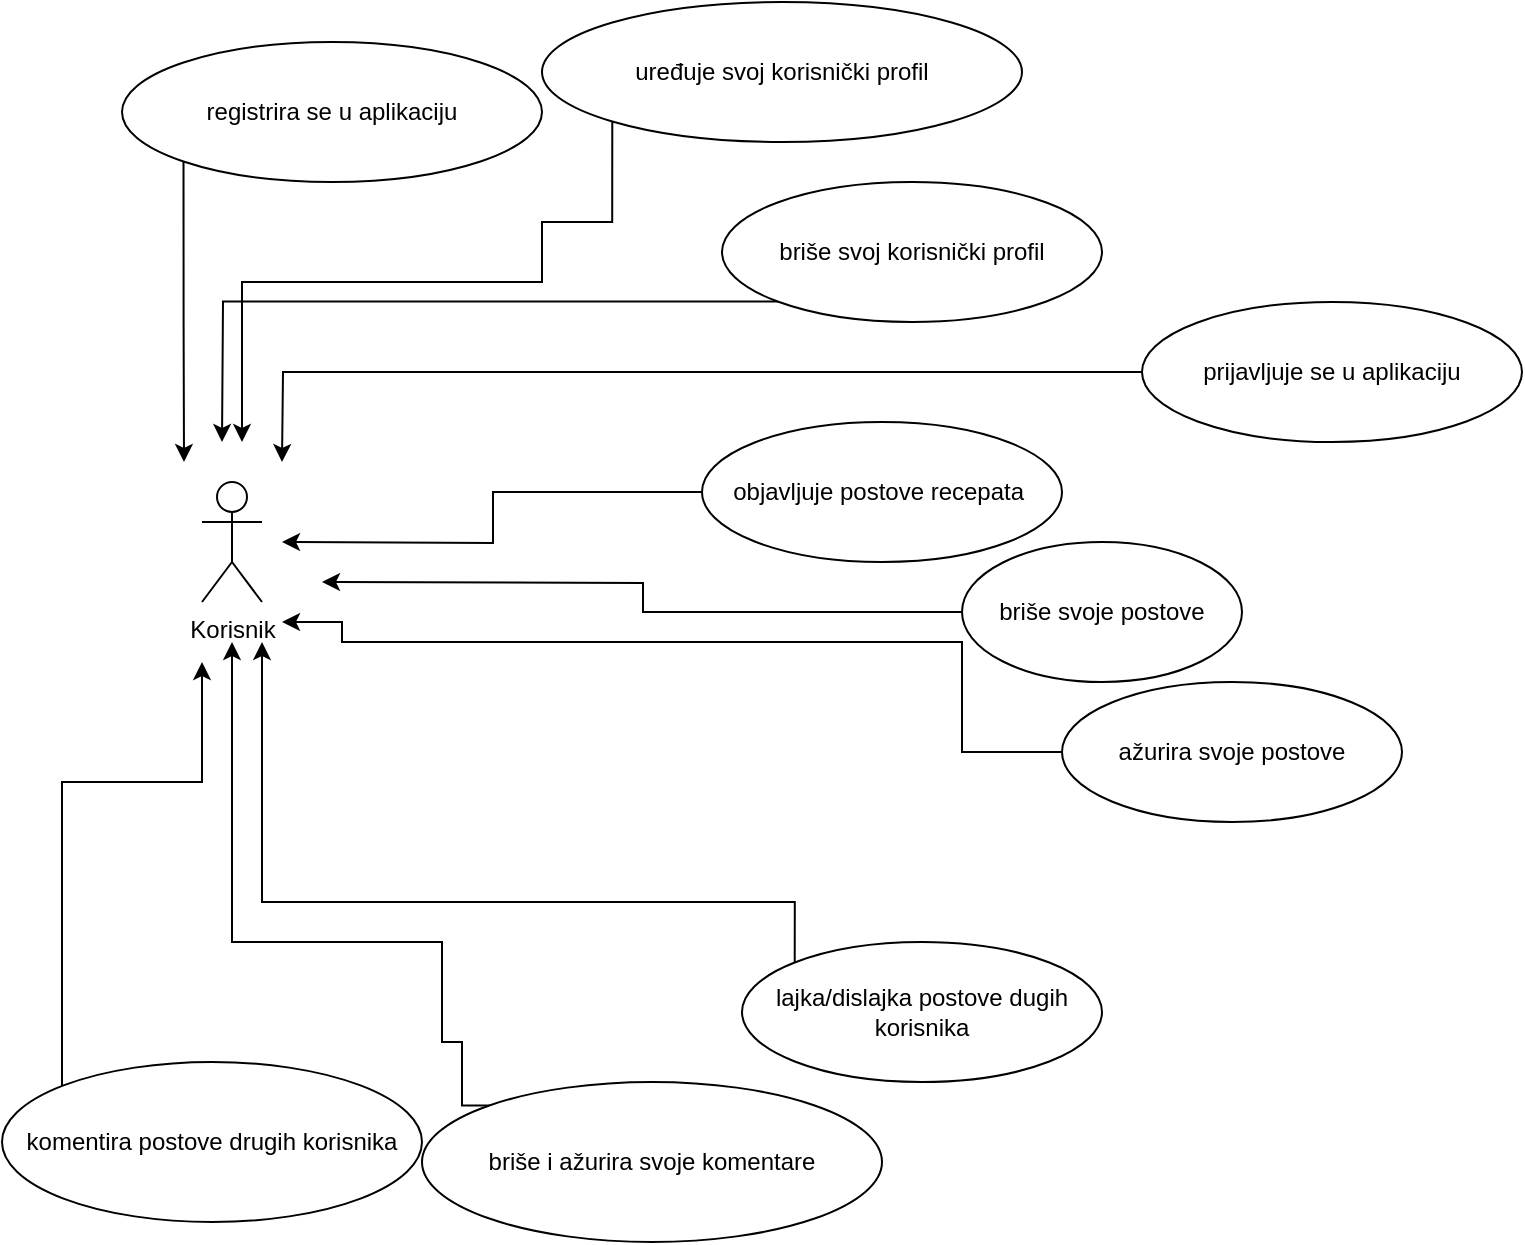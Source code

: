 <mxfile type="device" version="12.6.1" pages="15"><diagram id="pmu_eCaLqH7d1YjpeasV" name="main_use_case"><mxGraphModel shadow="0" math="0" pageHeight="1169" pageWidth="827" pageScale="1" page="1" fold="1" arrows="1" connect="1" tooltips="1" guides="1" gridSize="10" grid="1" dy="837" dx="2617"><root><mxCell id="nUuUoEpVfKP7Avk7ff5v-0"/><mxCell id="nUuUoEpVfKP7Avk7ff5v-1" parent="nUuUoEpVfKP7Avk7ff5v-0"/><mxCell id="nUuUoEpVfKP7Avk7ff5v-2" value="Korisnik" parent="nUuUoEpVfKP7Avk7ff5v-1" vertex="1" style="shape=umlActor;verticalLabelPosition=bottom;labelBackgroundColor=#ffffff;verticalAlign=top;html=1;"><mxGeometry as="geometry" height="60" width="30" y="240" x="90"/></mxCell><mxCell id="nUuUoEpVfKP7Avk7ff5v-32" parent="nUuUoEpVfKP7Avk7ff5v-1" style="edgeStyle=orthogonalEdgeStyle;rounded=0;orthogonalLoop=1;jettySize=auto;html=1;exitX=0;exitY=0.5;exitDx=0;exitDy=0;" edge="1" source="nUuUoEpVfKP7Avk7ff5v-3"><mxGeometry as="geometry" relative="1"><mxPoint as="targetPoint" y="270" x="130"/></mxGeometry></mxCell><mxCell id="nUuUoEpVfKP7Avk7ff5v-3" value="objavljuje postove recepata&amp;nbsp;" parent="nUuUoEpVfKP7Avk7ff5v-1" vertex="1" style="ellipse;whiteSpace=wrap;html=1;"><mxGeometry as="geometry" height="70" width="180" y="210" x="340"/></mxCell><mxCell id="nUuUoEpVfKP7Avk7ff5v-31" parent="nUuUoEpVfKP7Avk7ff5v-1" style="edgeStyle=orthogonalEdgeStyle;rounded=0;orthogonalLoop=1;jettySize=auto;html=1;exitX=0;exitY=0.5;exitDx=0;exitDy=0;" edge="1" source="nUuUoEpVfKP7Avk7ff5v-4"><mxGeometry as="geometry" relative="1"><mxPoint as="targetPoint" y="230" x="130"/></mxGeometry></mxCell><mxCell id="nUuUoEpVfKP7Avk7ff5v-4" value="prijavljuje se u aplikaciju" parent="nUuUoEpVfKP7Avk7ff5v-1" vertex="1" style="ellipse;whiteSpace=wrap;html=1;"><mxGeometry as="geometry" height="70" width="190" y="150" x="560"/></mxCell><mxCell id="nUuUoEpVfKP7Avk7ff5v-29" parent="nUuUoEpVfKP7Avk7ff5v-1" style="edgeStyle=orthogonalEdgeStyle;rounded=0;orthogonalLoop=1;jettySize=auto;html=1;exitX=0;exitY=1;exitDx=0;exitDy=0;" edge="1" source="nUuUoEpVfKP7Avk7ff5v-15"><mxGeometry as="geometry" relative="1"><mxPoint as="targetPoint" y="230" x="81"/></mxGeometry></mxCell><mxCell id="nUuUoEpVfKP7Avk7ff5v-15" value="registrira se u aplikaciju" parent="nUuUoEpVfKP7Avk7ff5v-1" vertex="1" style="ellipse;whiteSpace=wrap;html=1;"><mxGeometry as="geometry" height="70" width="210" y="20" x="50"/></mxCell><mxCell id="nUuUoEpVfKP7Avk7ff5v-30" parent="nUuUoEpVfKP7Avk7ff5v-1" style="edgeStyle=orthogonalEdgeStyle;rounded=0;orthogonalLoop=1;jettySize=auto;html=1;exitX=0;exitY=1;exitDx=0;exitDy=0;" edge="1" source="nUuUoEpVfKP7Avk7ff5v-16"><mxGeometry as="geometry" relative="1"><mxPoint as="targetPoint" y="220" x="110"/><mxPoint as="sourcePoint" y="140" x="310"/><Array as="points"><mxPoint y="110" x="260"/><mxPoint y="140" x="260"/><mxPoint y="140" x="110"/></Array></mxGeometry></mxCell><mxCell id="nUuUoEpVfKP7Avk7ff5v-16" value="uređuje svoj korisnički profil" parent="nUuUoEpVfKP7Avk7ff5v-1" vertex="1" style="ellipse;whiteSpace=wrap;html=1;"><mxGeometry as="geometry" height="70" width="240" x="260"/></mxCell><mxCell id="nUuUoEpVfKP7Avk7ff5v-33" parent="nUuUoEpVfKP7Avk7ff5v-1" style="edgeStyle=orthogonalEdgeStyle;rounded=0;orthogonalLoop=1;jettySize=auto;html=1;exitX=0;exitY=0.5;exitDx=0;exitDy=0;" edge="1" source="nUuUoEpVfKP7Avk7ff5v-17"><mxGeometry as="geometry" relative="1"><mxPoint as="targetPoint" y="290" x="150"/></mxGeometry></mxCell><mxCell id="nUuUoEpVfKP7Avk7ff5v-17" value="briše svoje postove" parent="nUuUoEpVfKP7Avk7ff5v-1" vertex="1" style="ellipse;whiteSpace=wrap;html=1;"><mxGeometry as="geometry" height="70" width="140" y="270" x="470"/></mxCell><mxCell id="nUuUoEpVfKP7Avk7ff5v-23" parent="nUuUoEpVfKP7Avk7ff5v-1" style="edgeStyle=orthogonalEdgeStyle;rounded=0;orthogonalLoop=1;jettySize=auto;html=1;" edge="1" source="nUuUoEpVfKP7Avk7ff5v-18"><mxGeometry as="geometry" relative="1"><mxPoint as="targetPoint" y="330" x="90"/><Array as="points"><mxPoint y="390" x="20"/><mxPoint y="390" x="90"/></Array></mxGeometry></mxCell><mxCell id="nUuUoEpVfKP7Avk7ff5v-18" value="komentira postove drugih korisnika" parent="nUuUoEpVfKP7Avk7ff5v-1" vertex="1" style="ellipse;whiteSpace=wrap;html=1;"><mxGeometry as="geometry" height="80" width="210" y="530" x="-10"/></mxCell><mxCell id="nUuUoEpVfKP7Avk7ff5v-34" parent="nUuUoEpVfKP7Avk7ff5v-1" style="edgeStyle=orthogonalEdgeStyle;rounded=0;orthogonalLoop=1;jettySize=auto;html=1;exitX=0;exitY=0.5;exitDx=0;exitDy=0;" edge="1" source="nUuUoEpVfKP7Avk7ff5v-19"><mxGeometry as="geometry" relative="1"><mxPoint as="targetPoint" y="310" x="130"/><Array as="points"><mxPoint y="375" x="470"/><mxPoint y="320" x="470"/><mxPoint y="320" x="160"/><mxPoint y="310" x="160"/><mxPoint y="310" x="140"/></Array></mxGeometry></mxCell><mxCell id="nUuUoEpVfKP7Avk7ff5v-19" value="ažurira svoje postove" parent="nUuUoEpVfKP7Avk7ff5v-1" vertex="1" style="ellipse;whiteSpace=wrap;html=1;"><mxGeometry as="geometry" height="70" width="170" y="340" x="520"/></mxCell><mxCell id="nUuUoEpVfKP7Avk7ff5v-25" parent="nUuUoEpVfKP7Avk7ff5v-1" style="edgeStyle=orthogonalEdgeStyle;rounded=0;orthogonalLoop=1;jettySize=auto;html=1;exitX=0;exitY=0;exitDx=0;exitDy=0;" edge="1" source="nUuUoEpVfKP7Avk7ff5v-20"><mxGeometry as="geometry" relative="1"><mxPoint as="targetPoint" y="320" x="120"/><Array as="points"><mxPoint y="450" x="386"/><mxPoint y="450" x="120"/></Array></mxGeometry></mxCell><mxCell id="nUuUoEpVfKP7Avk7ff5v-20" value="lajka/dislajka postove dugih korisnika" parent="nUuUoEpVfKP7Avk7ff5v-1" vertex="1" style="ellipse;whiteSpace=wrap;html=1;"><mxGeometry as="geometry" height="70" width="180" y="470" x="360"/></mxCell><mxCell id="nUuUoEpVfKP7Avk7ff5v-24" parent="nUuUoEpVfKP7Avk7ff5v-1" style="edgeStyle=orthogonalEdgeStyle;rounded=0;orthogonalLoop=1;jettySize=auto;html=1;exitX=0;exitY=0;exitDx=0;exitDy=0;" edge="1" source="nUuUoEpVfKP7Avk7ff5v-21"><mxGeometry as="geometry" relative="1"><mxPoint as="sourcePoint" y="520" x="315"/><mxPoint as="targetPoint" y="320" x="105"/><Array as="points"><mxPoint y="552" x="220"/><mxPoint y="520" x="220"/><mxPoint y="520" x="210"/><mxPoint y="470" x="210"/><mxPoint y="470" x="105"/></Array></mxGeometry></mxCell><mxCell id="nUuUoEpVfKP7Avk7ff5v-21" value="briše i ažurira svoje komentare" parent="nUuUoEpVfKP7Avk7ff5v-1" vertex="1" style="ellipse;whiteSpace=wrap;html=1;"><mxGeometry as="geometry" height="80" width="230" y="540" x="200"/></mxCell><mxCell id="BcxSMVtVQiS8d2mQo52k-1" parent="nUuUoEpVfKP7Avk7ff5v-1" style="edgeStyle=orthogonalEdgeStyle;rounded=0;orthogonalLoop=1;jettySize=auto;html=1;exitX=0;exitY=1;exitDx=0;exitDy=0;" edge="1" source="BcxSMVtVQiS8d2mQo52k-0"><mxGeometry as="geometry" relative="1"><mxPoint as="targetPoint" y="220" x="100"/></mxGeometry></mxCell><mxCell id="BcxSMVtVQiS8d2mQo52k-0" value="briše svoj korisnički profil" parent="nUuUoEpVfKP7Avk7ff5v-1" vertex="1" style="ellipse;whiteSpace=wrap;html=1;"><mxGeometry as="geometry" height="70" width="190" y="90" x="350"/></mxCell></root></mxGraphModel></diagram><diagram id="e7e014a7-5840-1c2e-5031-d8a46d1fe8dd" name="naslovna_activity"><mxGraphModel shadow="0" math="0" pageHeight="826" pageWidth="1169" pageScale="1" page="1" fold="1" arrows="1" connect="1" tooltips="1" guides="1" gridSize="10" grid="1" dy="837" dx="1790" background="#ffffff"><root><mxCell id="0"/><mxCell id="1" parent="0"/><mxCell id="e_nL7qYsKAJ9Bhl1yTvr-9" parent="1" style="edgeStyle=orthogonalEdgeStyle;rounded=0;orthogonalLoop=1;jettySize=auto;html=1;exitX=0.5;exitY=1;exitDx=0;exitDy=0;entryX=0.5;entryY=0;entryDx=0;entryDy=0;" edge="1" source="KaVt9tcM7wyEyPQclXEL-56" target="e_nL7qYsKAJ9Bhl1yTvr-1"><mxGeometry as="geometry" relative="1"/></mxCell><mxCell id="KaVt9tcM7wyEyPQclXEL-56" value="aplikacija otvara naslovnu stranicu&amp;nbsp;" parent="1" vertex="1" style="html=1;"><mxGeometry as="geometry" height="50" width="210" y="180" x="217.5"/></mxCell><mxCell id="e_nL7qYsKAJ9Bhl1yTvr-16" parent="1" style="edgeStyle=orthogonalEdgeStyle;rounded=0;orthogonalLoop=1;jettySize=auto;html=1;exitX=0.5;exitY=1;exitDx=0;exitDy=0;entryX=0.5;entryY=0;entryDx=0;entryDy=0;" edge="1" source="KaVt9tcM7wyEyPQclXEL-57" target="e_nL7qYsKAJ9Bhl1yTvr-13"><mxGeometry as="geometry" relative="1"/></mxCell><mxCell id="KaVt9tcM7wyEyPQclXEL-57" value="korisnik klikne na &quot;Naslovna&quot;" parent="1" vertex="1" style="html=1;"><mxGeometry as="geometry" height="50" width="170" y="450" x="70"/></mxCell><mxCell id="e_nL7qYsKAJ9Bhl1yTvr-10" parent="1" style="edgeStyle=orthogonalEdgeStyle;rounded=0;orthogonalLoop=1;jettySize=auto;html=1;exitX=0.5;exitY=1;exitDx=0;exitDy=0;" edge="1" source="KaVt9tcM7wyEyPQclXEL-58" target="KaVt9tcM7wyEyPQclXEL-65"><mxGeometry as="geometry" relative="1"/></mxCell><mxCell id="KaVt9tcM7wyEyPQclXEL-58" value="korisnik klikne na &quot;O nama&quot;" parent="1" vertex="1" style="html=1;"><mxGeometry as="geometry" height="50" width="160" y="450" x="275"/></mxCell><mxCell id="e_nL7qYsKAJ9Bhl1yTvr-11" parent="1" style="edgeStyle=orthogonalEdgeStyle;rounded=0;orthogonalLoop=1;jettySize=auto;html=1;exitX=0.5;exitY=1;exitDx=0;exitDy=0;" edge="1" source="KaVt9tcM7wyEyPQclXEL-59" target="KaVt9tcM7wyEyPQclXEL-66"><mxGeometry as="geometry" relative="1"/></mxCell><mxCell id="KaVt9tcM7wyEyPQclXEL-59" value="korisnik klikne na &quot;Prijavi se&quot;" parent="1" vertex="1" style="html=1;"><mxGeometry as="geometry" height="50" width="160" y="450" x="480"/></mxCell><mxCell id="e_nL7qYsKAJ9Bhl1yTvr-12" parent="1" style="edgeStyle=orthogonalEdgeStyle;rounded=0;orthogonalLoop=1;jettySize=auto;html=1;exitX=0.5;exitY=1;exitDx=0;exitDy=0;entryX=0.75;entryY=0;entryDx=0;entryDy=0;" edge="1" source="KaVt9tcM7wyEyPQclXEL-60" target="KaVt9tcM7wyEyPQclXEL-67"><mxGeometry as="geometry" relative="1"/></mxCell><mxCell id="KaVt9tcM7wyEyPQclXEL-60" value="korisnik klikne na &quot;Registriraj se&quot;" parent="1" vertex="1" style="html=1;"><mxGeometry as="geometry" height="50" width="200" y="450" x="680"/></mxCell><mxCell id="e_nL7qYsKAJ9Bhl1yTvr-18" parent="1" style="edgeStyle=orthogonalEdgeStyle;rounded=0;orthogonalLoop=1;jettySize=auto;html=1;exitX=0.5;exitY=1;exitDx=0;exitDy=0;" edge="1" source="KaVt9tcM7wyEyPQclXEL-65" target="e_nL7qYsKAJ9Bhl1yTvr-17"><mxGeometry as="geometry" relative="1"/></mxCell><mxCell id="KaVt9tcM7wyEyPQclXEL-65" value="aplikacija otvara stranicu &quot;O nama&quot;" parent="1" vertex="1" style="html=1;"><mxGeometry as="geometry" height="50" width="220" y="600" x="290"/></mxCell><mxCell id="e_nL7qYsKAJ9Bhl1yTvr-20" parent="1" style="edgeStyle=orthogonalEdgeStyle;rounded=0;orthogonalLoop=1;jettySize=auto;html=1;exitX=0.5;exitY=1;exitDx=0;exitDy=0;entryX=1;entryY=0;entryDx=0;entryDy=0;" edge="1" source="KaVt9tcM7wyEyPQclXEL-66" target="e_nL7qYsKAJ9Bhl1yTvr-19"><mxGeometry as="geometry" relative="1"/></mxCell><mxCell id="KaVt9tcM7wyEyPQclXEL-66" value="aplikacija otvara stranicu sa formom za prijavu" parent="1" vertex="1" style="html=1;"><mxGeometry as="geometry" height="50" width="280" y="680" x="480"/></mxCell><mxCell id="e_nL7qYsKAJ9Bhl1yTvr-22" parent="1" style="edgeStyle=orthogonalEdgeStyle;rounded=0;orthogonalLoop=1;jettySize=auto;html=1;exitX=0.5;exitY=1;exitDx=0;exitDy=0;entryX=0;entryY=0;entryDx=0;entryDy=0;" edge="1" source="KaVt9tcM7wyEyPQclXEL-67" target="e_nL7qYsKAJ9Bhl1yTvr-21"><mxGeometry as="geometry" relative="1"/></mxCell><mxCell id="KaVt9tcM7wyEyPQclXEL-67" value="aplikacija otvara stranicu sa formom za registraciju" parent="1" vertex="1" style="html=1;"><mxGeometry as="geometry" height="50" width="280" y="600" x="770"/></mxCell><mxCell id="KaVt9tcM7wyEyPQclXEL-68" value="" parent="1" vertex="1" style="ellipse;html=1;shape=startState;fillColor=#000000;strokeColor=#ff0000;"><mxGeometry as="geometry" height="30" width="30" y="120" x="140"/></mxCell><mxCell id="KaVt9tcM7wyEyPQclXEL-69" value="" parent="1" style="edgeStyle=orthogonalEdgeStyle;html=1;verticalAlign=bottom;endArrow=open;endSize=8;strokeColor=#ff0000;entryX=0.5;entryY=0;entryDx=0;entryDy=0;" edge="1" source="KaVt9tcM7wyEyPQclXEL-68" target="KaVt9tcM7wyEyPQclXEL-56"><mxGeometry as="geometry" relative="1"><mxPoint as="targetPoint" y="210" x="155"/></mxGeometry></mxCell><mxCell id="e_nL7qYsKAJ9Bhl1yTvr-5" parent="1" style="edgeStyle=orthogonalEdgeStyle;rounded=0;orthogonalLoop=1;jettySize=auto;html=1;exitX=0.5;exitY=1;exitDx=0;exitDy=0;entryX=0.5;entryY=0;entryDx=0;entryDy=0;" edge="1" source="e_nL7qYsKAJ9Bhl1yTvr-1" target="KaVt9tcM7wyEyPQclXEL-58"><mxGeometry as="geometry" relative="1"><Array as="points"><mxPoint y="390" x="305"/><mxPoint y="420" x="305"/><mxPoint y="420" x="355"/></Array></mxGeometry></mxCell><mxCell id="e_nL7qYsKAJ9Bhl1yTvr-6" parent="1" style="edgeStyle=orthogonalEdgeStyle;rounded=0;orthogonalLoop=1;jettySize=auto;html=1;exitX=0;exitY=1;exitDx=0;exitDy=0;entryX=0.5;entryY=0;entryDx=0;entryDy=0;" edge="1" source="e_nL7qYsKAJ9Bhl1yTvr-1" target="KaVt9tcM7wyEyPQclXEL-57"><mxGeometry as="geometry" relative="1"/></mxCell><mxCell id="e_nL7qYsKAJ9Bhl1yTvr-7" parent="1" style="edgeStyle=orthogonalEdgeStyle;rounded=0;orthogonalLoop=1;jettySize=auto;html=1;exitX=1;exitY=1;exitDx=0;exitDy=0;" edge="1" source="e_nL7qYsKAJ9Bhl1yTvr-1" target="KaVt9tcM7wyEyPQclXEL-59"><mxGeometry as="geometry" relative="1"/></mxCell><mxCell id="e_nL7qYsKAJ9Bhl1yTvr-8" parent="1" style="edgeStyle=orthogonalEdgeStyle;rounded=0;orthogonalLoop=1;jettySize=auto;html=1;exitX=1;exitY=0.5;exitDx=0;exitDy=0;entryX=0.5;entryY=0;entryDx=0;entryDy=0;" edge="1" source="e_nL7qYsKAJ9Bhl1yTvr-1" target="KaVt9tcM7wyEyPQclXEL-60"><mxGeometry as="geometry" relative="1"/></mxCell><mxCell id="IoTNn2e56wdql35kpjYL-7" parent="1" style="edgeStyle=orthogonalEdgeStyle;rounded=0;orthogonalLoop=1;jettySize=auto;html=1;exitX=1;exitY=0.5;exitDx=0;exitDy=0;entryX=0.672;entryY=0.036;entryDx=0;entryDy=0;entryPerimeter=0;" edge="1" source="e_nL7qYsKAJ9Bhl1yTvr-1" target="IoTNn2e56wdql35kpjYL-1"><mxGeometry as="geometry" relative="1"/></mxCell><mxCell id="H0goHn7hPQn_Rp52KJDy-6" parent="1" style="edgeStyle=orthogonalEdgeStyle;rounded=0;orthogonalLoop=1;jettySize=auto;html=1;exitX=1;exitY=0.5;exitDx=0;exitDy=0;entryX=0.562;entryY=-0.044;entryDx=0;entryDy=0;entryPerimeter=0;" edge="1" source="e_nL7qYsKAJ9Bhl1yTvr-1" target="H0goHn7hPQn_Rp52KJDy-1"><mxGeometry as="geometry" relative="1"/></mxCell><mxCell id="e_nL7qYsKAJ9Bhl1yTvr-1" value="aplikacija provjerava koji link je korisnik kliknuo" parent="1" vertex="1" style="rhombus;whiteSpace=wrap;html=1;fillColor=#ffffc0;strokeColor=#ff0000;"><mxGeometry as="geometry" height="80" width="175" y="310" x="235"/></mxCell><mxCell id="e_nL7qYsKAJ9Bhl1yTvr-24" parent="1" style="edgeStyle=orthogonalEdgeStyle;rounded=0;orthogonalLoop=1;jettySize=auto;html=1;exitX=0.75;exitY=1;exitDx=0;exitDy=0;" edge="1" source="e_nL7qYsKAJ9Bhl1yTvr-13" target="e_nL7qYsKAJ9Bhl1yTvr-23"><mxGeometry as="geometry" relative="1"/></mxCell><mxCell id="e_nL7qYsKAJ9Bhl1yTvr-13" value="osvježi se naslovna stranica" parent="1" vertex="1" style="html=1;"><mxGeometry as="geometry" height="50" width="200" y="580" x="60"/></mxCell><mxCell id="e_nL7qYsKAJ9Bhl1yTvr-17" value="" parent="1" vertex="1" style="ellipse;html=1;shape=endState;fillColor=#000000;strokeColor=#ff0000;"><mxGeometry as="geometry" height="30" width="30" y="700" x="380"/></mxCell><mxCell id="e_nL7qYsKAJ9Bhl1yTvr-19" value="" parent="1" vertex="1" style="ellipse;html=1;shape=endState;fillColor=#000000;strokeColor=#ff0000;"><mxGeometry as="geometry" height="30" width="30" y="796" x="620"/></mxCell><mxCell id="e_nL7qYsKAJ9Bhl1yTvr-21" value="" parent="1" vertex="1" style="ellipse;html=1;shape=endState;fillColor=#000000;strokeColor=#ff0000;"><mxGeometry as="geometry" height="30" width="30" y="740" x="890"/></mxCell><mxCell id="e_nL7qYsKAJ9Bhl1yTvr-23" value="" parent="1" vertex="1" style="ellipse;html=1;shape=endState;fillColor=#000000;strokeColor=#ff0000;"><mxGeometry as="geometry" height="30" width="30" y="700" x="190"/></mxCell><mxCell id="IoTNn2e56wdql35kpjYL-3" parent="1" style="edgeStyle=orthogonalEdgeStyle;rounded=0;orthogonalLoop=1;jettySize=auto;html=1;exitX=0.5;exitY=1;exitDx=0;exitDy=0;entryX=0.5;entryY=0;entryDx=0;entryDy=0;" edge="1" source="IoTNn2e56wdql35kpjYL-1" target="IoTNn2e56wdql35kpjYL-2"><mxGeometry as="geometry" relative="1"/></mxCell><mxCell id="IoTNn2e56wdql35kpjYL-1" value="korisnik klikne na &quot;Predjela&quot; ili&lt;br&gt;&quot;Glavna jela&quot; ili &quot;Deserti&quot;" parent="1" vertex="1" style="html=1;"><mxGeometry as="geometry" height="50" width="200" y="450" x="1050"/></mxCell><mxCell id="IoTNn2e56wdql35kpjYL-5" value="" parent="1" style="edgeStyle=orthogonalEdgeStyle;rounded=0;orthogonalLoop=1;jettySize=auto;html=1;" edge="1" source="IoTNn2e56wdql35kpjYL-2"><mxGeometry as="geometry" relative="1"><mxPoint as="targetPoint" y="730" x="1240"/></mxGeometry></mxCell><mxCell id="IoTNn2e56wdql35kpjYL-2" value="aplikacija otvara stranicu sa listom objava (post-ova)&lt;br&gt;za odabranu kategoriju" parent="1" vertex="1" style="html=1;"><mxGeometry as="geometry" height="50" width="280" y="600" x="1100"/></mxCell><mxCell id="IoTNn2e56wdql35kpjYL-6" value="" parent="1" vertex="1" style="ellipse;html=1;shape=endState;fillColor=#000000;strokeColor=#ff0000;"><mxGeometry as="geometry" height="30" width="30" y="730" x="1220"/></mxCell><mxCell id="H0goHn7hPQn_Rp52KJDy-3" parent="1" style="edgeStyle=orthogonalEdgeStyle;rounded=0;orthogonalLoop=1;jettySize=auto;html=1;exitX=0.5;exitY=1;exitDx=0;exitDy=0;entryX=0.539;entryY=-0.02;entryDx=0;entryDy=0;entryPerimeter=0;" edge="1" source="H0goHn7hPQn_Rp52KJDy-1" target="H0goHn7hPQn_Rp52KJDy-2"><mxGeometry as="geometry" relative="1"/></mxCell><mxCell id="H0goHn7hPQn_Rp52KJDy-1" value="korisnik klikne na jedan od&lt;br&gt;objavljenih post-ova (recepata)" parent="1" vertex="1" style="html=1;"><mxGeometry as="geometry" height="50" width="200" y="450" x="1360"/></mxCell><mxCell id="H0goHn7hPQn_Rp52KJDy-5" parent="1" style="edgeStyle=orthogonalEdgeStyle;rounded=0;orthogonalLoop=1;jettySize=auto;html=1;exitX=0.5;exitY=1;exitDx=0;exitDy=0;entryX=0.5;entryY=0;entryDx=0;entryDy=0;" edge="1" source="H0goHn7hPQn_Rp52KJDy-2" target="H0goHn7hPQn_Rp52KJDy-4"><mxGeometry as="geometry" relative="1"/></mxCell><mxCell id="H0goHn7hPQn_Rp52KJDy-2" value="aplikacija otvara stranicu sa detaljima odabranog&lt;br&gt;post-a" parent="1" vertex="1" style="html=1;"><mxGeometry as="geometry" height="50" width="280" y="600" x="1420"/></mxCell><mxCell id="H0goHn7hPQn_Rp52KJDy-4" value="" parent="1" vertex="1" style="ellipse;html=1;shape=endState;fillColor=#000000;strokeColor=#ff0000;"><mxGeometry as="geometry" height="30" width="30" y="710" x="1560"/></mxCell></root></mxGraphModel></diagram><diagram id="T_uCgFQfQgxntg0JBfoE" name="prijavljen-korisnik_naslovna_activity"><mxGraphModel shadow="0" math="0" pageHeight="826" pageWidth="1169" pageScale="1" page="1" fold="1" arrows="1" connect="1" tooltips="1" guides="1" gridSize="10" grid="1" dy="837" dx="1790" background="#ffffff"><root><mxCell id="RVP-aJ9GQSsufWu197Jn-0"/><mxCell id="RVP-aJ9GQSsufWu197Jn-1" parent="RVP-aJ9GQSsufWu197Jn-0"/><mxCell id="RVP-aJ9GQSsufWu197Jn-2" parent="RVP-aJ9GQSsufWu197Jn-1" style="edgeStyle=orthogonalEdgeStyle;rounded=0;orthogonalLoop=1;jettySize=auto;html=1;exitX=0.5;exitY=1;exitDx=0;exitDy=0;entryX=0.5;entryY=0;entryDx=0;entryDy=0;" edge="1" source="RVP-aJ9GQSsufWu197Jn-3" target="RVP-aJ9GQSsufWu197Jn-24"><mxGeometry as="geometry" relative="1"/></mxCell><mxCell id="RVP-aJ9GQSsufWu197Jn-3" value="aplikacija otvara naslovnu stranicu&amp;nbsp;" parent="RVP-aJ9GQSsufWu197Jn-1" vertex="1" style="html=1;"><mxGeometry as="geometry" height="50" width="210" y="180" x="217.5"/></mxCell><mxCell id="RVP-aJ9GQSsufWu197Jn-4" parent="RVP-aJ9GQSsufWu197Jn-1" style="edgeStyle=orthogonalEdgeStyle;rounded=0;orthogonalLoop=1;jettySize=auto;html=1;exitX=0.5;exitY=1;exitDx=0;exitDy=0;entryX=0.5;entryY=0;entryDx=0;entryDy=0;" edge="1" source="RVP-aJ9GQSsufWu197Jn-5" target="RVP-aJ9GQSsufWu197Jn-26"><mxGeometry as="geometry" relative="1"/></mxCell><mxCell id="RVP-aJ9GQSsufWu197Jn-5" value="korisnik klikne na &quot;Naslovna&quot;" parent="RVP-aJ9GQSsufWu197Jn-1" vertex="1" style="html=1;"><mxGeometry as="geometry" height="50" width="170" y="450" x="70"/></mxCell><mxCell id="RVP-aJ9GQSsufWu197Jn-6" parent="RVP-aJ9GQSsufWu197Jn-1" style="edgeStyle=orthogonalEdgeStyle;rounded=0;orthogonalLoop=1;jettySize=auto;html=1;exitX=0.5;exitY=1;exitDx=0;exitDy=0;" edge="1" source="RVP-aJ9GQSsufWu197Jn-7" target="RVP-aJ9GQSsufWu197Jn-13"><mxGeometry as="geometry" relative="1"/></mxCell><mxCell id="RVP-aJ9GQSsufWu197Jn-7" value="korisnik klikne na &quot;O nama&quot;" parent="RVP-aJ9GQSsufWu197Jn-1" vertex="1" style="html=1;"><mxGeometry as="geometry" height="50" width="160" y="450" x="275"/></mxCell><mxCell id="RVP-aJ9GQSsufWu197Jn-8" parent="RVP-aJ9GQSsufWu197Jn-1" style="edgeStyle=orthogonalEdgeStyle;rounded=0;orthogonalLoop=1;jettySize=auto;html=1;exitX=0.5;exitY=1;exitDx=0;exitDy=0;" edge="1" source="RVP-aJ9GQSsufWu197Jn-9" target="RVP-aJ9GQSsufWu197Jn-15"><mxGeometry as="geometry" relative="1"/></mxCell><mxCell id="RVP-aJ9GQSsufWu197Jn-9" value="korisnik klikne na &quot;Novi post&quot;" parent="RVP-aJ9GQSsufWu197Jn-1" vertex="1" style="html=1;"><mxGeometry as="geometry" height="50" width="160" y="450" x="480"/></mxCell><mxCell id="RVP-aJ9GQSsufWu197Jn-10" parent="RVP-aJ9GQSsufWu197Jn-1" style="edgeStyle=orthogonalEdgeStyle;rounded=0;orthogonalLoop=1;jettySize=auto;html=1;exitX=0.5;exitY=1;exitDx=0;exitDy=0;entryX=0.75;entryY=0;entryDx=0;entryDy=0;" edge="1" source="RVP-aJ9GQSsufWu197Jn-11" target="RVP-aJ9GQSsufWu197Jn-17"><mxGeometry as="geometry" relative="1"/></mxCell><mxCell id="RVP-aJ9GQSsufWu197Jn-11" value="korisnik klikne na &quot;Moji recepti&quot;" parent="RVP-aJ9GQSsufWu197Jn-1" vertex="1" style="html=1;"><mxGeometry as="geometry" height="50" width="200" y="450" x="680"/></mxCell><mxCell id="RVP-aJ9GQSsufWu197Jn-12" parent="RVP-aJ9GQSsufWu197Jn-1" style="edgeStyle=orthogonalEdgeStyle;rounded=0;orthogonalLoop=1;jettySize=auto;html=1;exitX=0.5;exitY=1;exitDx=0;exitDy=0;" edge="1" source="RVP-aJ9GQSsufWu197Jn-13" target="RVP-aJ9GQSsufWu197Jn-27"><mxGeometry as="geometry" relative="1"/></mxCell><mxCell id="RVP-aJ9GQSsufWu197Jn-13" value="aplikacija otvara stranicu &quot;O nama&quot;" parent="RVP-aJ9GQSsufWu197Jn-1" vertex="1" style="html=1;"><mxGeometry as="geometry" height="50" width="220" y="600" x="290"/></mxCell><mxCell id="RVP-aJ9GQSsufWu197Jn-14" parent="RVP-aJ9GQSsufWu197Jn-1" style="edgeStyle=orthogonalEdgeStyle;rounded=0;orthogonalLoop=1;jettySize=auto;html=1;exitX=0.5;exitY=1;exitDx=0;exitDy=0;entryX=1;entryY=0;entryDx=0;entryDy=0;" edge="1" source="RVP-aJ9GQSsufWu197Jn-15" target="RVP-aJ9GQSsufWu197Jn-28"><mxGeometry as="geometry" relative="1"/></mxCell><mxCell id="RVP-aJ9GQSsufWu197Jn-15" value="aplikacija otvara stranicu sa formom za novi post" parent="RVP-aJ9GQSsufWu197Jn-1" vertex="1" style="html=1;"><mxGeometry as="geometry" height="50" width="280" y="680" x="480"/></mxCell><mxCell id="RVP-aJ9GQSsufWu197Jn-16" parent="RVP-aJ9GQSsufWu197Jn-1" style="edgeStyle=orthogonalEdgeStyle;rounded=0;orthogonalLoop=1;jettySize=auto;html=1;exitX=0.5;exitY=1;exitDx=0;exitDy=0;entryX=0;entryY=0;entryDx=0;entryDy=0;" edge="1" source="RVP-aJ9GQSsufWu197Jn-17" target="RVP-aJ9GQSsufWu197Jn-29"><mxGeometry as="geometry" relative="1"/></mxCell><mxCell id="RVP-aJ9GQSsufWu197Jn-17" value="aplikacija otvara stranicu sa listom korisnikovih&lt;br&gt;objava (post-ova)" parent="RVP-aJ9GQSsufWu197Jn-1" vertex="1" style="html=1;"><mxGeometry as="geometry" height="50" width="280" y="600" x="770"/></mxCell><mxCell id="RVP-aJ9GQSsufWu197Jn-18" value="" parent="RVP-aJ9GQSsufWu197Jn-1" vertex="1" style="ellipse;html=1;shape=startState;fillColor=#000000;strokeColor=#ff0000;"><mxGeometry as="geometry" height="30" width="30" y="120" x="140"/></mxCell><mxCell id="RVP-aJ9GQSsufWu197Jn-19" value="" parent="RVP-aJ9GQSsufWu197Jn-1" style="edgeStyle=orthogonalEdgeStyle;html=1;verticalAlign=bottom;endArrow=open;endSize=8;strokeColor=#ff0000;entryX=0.5;entryY=0;entryDx=0;entryDy=0;" edge="1" source="RVP-aJ9GQSsufWu197Jn-18" target="RVP-aJ9GQSsufWu197Jn-3"><mxGeometry as="geometry" relative="1"><mxPoint as="targetPoint" y="210" x="155"/></mxGeometry></mxCell><mxCell id="RVP-aJ9GQSsufWu197Jn-20" parent="RVP-aJ9GQSsufWu197Jn-1" style="edgeStyle=orthogonalEdgeStyle;rounded=0;orthogonalLoop=1;jettySize=auto;html=1;exitX=0.5;exitY=1;exitDx=0;exitDy=0;entryX=0.5;entryY=0;entryDx=0;entryDy=0;" edge="1" source="RVP-aJ9GQSsufWu197Jn-24" target="RVP-aJ9GQSsufWu197Jn-7"><mxGeometry as="geometry" relative="1"><Array as="points"><mxPoint y="390" x="305"/><mxPoint y="420" x="305"/><mxPoint y="420" x="355"/></Array></mxGeometry></mxCell><mxCell id="RVP-aJ9GQSsufWu197Jn-21" parent="RVP-aJ9GQSsufWu197Jn-1" style="edgeStyle=orthogonalEdgeStyle;rounded=0;orthogonalLoop=1;jettySize=auto;html=1;exitX=0;exitY=1;exitDx=0;exitDy=0;entryX=0.5;entryY=0;entryDx=0;entryDy=0;" edge="1" source="RVP-aJ9GQSsufWu197Jn-24" target="RVP-aJ9GQSsufWu197Jn-5"><mxGeometry as="geometry" relative="1"/></mxCell><mxCell id="RVP-aJ9GQSsufWu197Jn-22" parent="RVP-aJ9GQSsufWu197Jn-1" style="edgeStyle=orthogonalEdgeStyle;rounded=0;orthogonalLoop=1;jettySize=auto;html=1;exitX=1;exitY=1;exitDx=0;exitDy=0;" edge="1" source="RVP-aJ9GQSsufWu197Jn-24" target="RVP-aJ9GQSsufWu197Jn-9"><mxGeometry as="geometry" relative="1"/></mxCell><mxCell id="RVP-aJ9GQSsufWu197Jn-23" parent="RVP-aJ9GQSsufWu197Jn-1" style="edgeStyle=orthogonalEdgeStyle;rounded=0;orthogonalLoop=1;jettySize=auto;html=1;exitX=1;exitY=0.5;exitDx=0;exitDy=0;entryX=0.5;entryY=0;entryDx=0;entryDy=0;" edge="1" source="RVP-aJ9GQSsufWu197Jn-24" target="RVP-aJ9GQSsufWu197Jn-11"><mxGeometry as="geometry" relative="1"/></mxCell><mxCell id="TqH2CIF6MGN0PfH2yXVG-1" parent="RVP-aJ9GQSsufWu197Jn-1" style="edgeStyle=orthogonalEdgeStyle;rounded=0;orthogonalLoop=1;jettySize=auto;html=1;entryX=0.632;entryY=-0.028;entryDx=0;entryDy=0;entryPerimeter=0;" edge="1" source="RVP-aJ9GQSsufWu197Jn-24" target="RVP-aJ9GQSsufWu197Jn-37"><mxGeometry as="geometry" relative="1"><Array as="points"><mxPoint y="350" x="1496"/></Array></mxGeometry></mxCell><mxCell id="TqH2CIF6MGN0PfH2yXVG-2" parent="RVP-aJ9GQSsufWu197Jn-1" style="edgeStyle=orthogonalEdgeStyle;rounded=0;orthogonalLoop=1;jettySize=auto;html=1;exitX=1;exitY=0.5;exitDx=0;exitDy=0;entryX=0.5;entryY=0;entryDx=0;entryDy=0;" edge="1" source="RVP-aJ9GQSsufWu197Jn-24" target="RVP-aJ9GQSsufWu197Jn-31"><mxGeometry as="geometry" relative="1"/></mxCell><mxCell id="TqH2CIF6MGN0PfH2yXVG-7" parent="RVP-aJ9GQSsufWu197Jn-1" style="edgeStyle=orthogonalEdgeStyle;rounded=0;orthogonalLoop=1;jettySize=auto;html=1;exitX=1;exitY=0.5;exitDx=0;exitDy=0;entryX=0.58;entryY=-0.012;entryDx=0;entryDy=0;entryPerimeter=0;" edge="1" source="RVP-aJ9GQSsufWu197Jn-24" target="TqH2CIF6MGN0PfH2yXVG-5"><mxGeometry as="geometry" relative="1"/></mxCell><mxCell id="M8_hJ2h8rNeab28yNs2n-5" parent="RVP-aJ9GQSsufWu197Jn-1" style="edgeStyle=orthogonalEdgeStyle;rounded=0;orthogonalLoop=1;jettySize=auto;html=1;exitX=1;exitY=0.5;exitDx=0;exitDy=0;" edge="1" source="RVP-aJ9GQSsufWu197Jn-24" target="M8_hJ2h8rNeab28yNs2n-1"><mxGeometry as="geometry" relative="1"/></mxCell><mxCell id="ZCT01urrbgjGYaBhUDDR-6" parent="RVP-aJ9GQSsufWu197Jn-1" style="edgeStyle=orthogonalEdgeStyle;rounded=0;orthogonalLoop=1;jettySize=auto;html=1;exitX=1;exitY=0.5;exitDx=0;exitDy=0;" edge="1" source="RVP-aJ9GQSsufWu197Jn-24" target="ZCT01urrbgjGYaBhUDDR-2"><mxGeometry as="geometry" relative="1"/></mxCell><mxCell id="RVP-aJ9GQSsufWu197Jn-24" value="aplikacija provjerava koji link je korisnik kliknuo" parent="RVP-aJ9GQSsufWu197Jn-1" vertex="1" style="rhombus;whiteSpace=wrap;html=1;fillColor=#ffffc0;strokeColor=#ff0000;"><mxGeometry as="geometry" height="80" width="175" y="310" x="235"/></mxCell><mxCell id="RVP-aJ9GQSsufWu197Jn-25" parent="RVP-aJ9GQSsufWu197Jn-1" style="edgeStyle=orthogonalEdgeStyle;rounded=0;orthogonalLoop=1;jettySize=auto;html=1;exitX=0.75;exitY=1;exitDx=0;exitDy=0;" edge="1" source="RVP-aJ9GQSsufWu197Jn-26" target="RVP-aJ9GQSsufWu197Jn-30"><mxGeometry as="geometry" relative="1"/></mxCell><mxCell id="RVP-aJ9GQSsufWu197Jn-26" value="osvježi se naslovna stranica" parent="RVP-aJ9GQSsufWu197Jn-1" vertex="1" style="html=1;"><mxGeometry as="geometry" height="50" width="200" y="580" x="60"/></mxCell><mxCell id="RVP-aJ9GQSsufWu197Jn-27" value="" parent="RVP-aJ9GQSsufWu197Jn-1" vertex="1" style="ellipse;html=1;shape=endState;fillColor=#000000;strokeColor=#ff0000;"><mxGeometry as="geometry" height="30" width="30" y="700" x="380"/></mxCell><mxCell id="RVP-aJ9GQSsufWu197Jn-28" value="" parent="RVP-aJ9GQSsufWu197Jn-1" vertex="1" style="ellipse;html=1;shape=endState;fillColor=#000000;strokeColor=#ff0000;"><mxGeometry as="geometry" height="30" width="30" y="796" x="620"/></mxCell><mxCell id="RVP-aJ9GQSsufWu197Jn-29" value="" parent="RVP-aJ9GQSsufWu197Jn-1" vertex="1" style="ellipse;html=1;shape=endState;fillColor=#000000;strokeColor=#ff0000;"><mxGeometry as="geometry" height="30" width="30" y="730" x="890"/></mxCell><mxCell id="RVP-aJ9GQSsufWu197Jn-30" value="" parent="RVP-aJ9GQSsufWu197Jn-1" vertex="1" style="ellipse;html=1;shape=endState;fillColor=#000000;strokeColor=#ff0000;"><mxGeometry as="geometry" height="30" width="30" y="700" x="190"/></mxCell><mxCell id="RVP-aJ9GQSsufWu197Jn-34" parent="RVP-aJ9GQSsufWu197Jn-1" style="edgeStyle=orthogonalEdgeStyle;rounded=0;orthogonalLoop=1;jettySize=auto;html=1;exitX=0.5;exitY=1;exitDx=0;exitDy=0;" edge="1" source="RVP-aJ9GQSsufWu197Jn-31" target="RVP-aJ9GQSsufWu197Jn-33"><mxGeometry as="geometry" relative="1"/></mxCell><mxCell id="RVP-aJ9GQSsufWu197Jn-31" value="korisnik klikne na &quot;Moji favoriti&quot;" parent="RVP-aJ9GQSsufWu197Jn-1" vertex="1" style="html=1;"><mxGeometry as="geometry" height="50" width="200" y="450" x="1040"/></mxCell><mxCell id="RVP-aJ9GQSsufWu197Jn-36" parent="RVP-aJ9GQSsufWu197Jn-1" style="edgeStyle=orthogonalEdgeStyle;rounded=0;orthogonalLoop=1;jettySize=auto;html=1;exitX=0.5;exitY=1;exitDx=0;exitDy=0;entryX=0.5;entryY=0;entryDx=0;entryDy=0;" edge="1" source="RVP-aJ9GQSsufWu197Jn-33" target="RVP-aJ9GQSsufWu197Jn-35"><mxGeometry as="geometry" relative="1"/></mxCell><mxCell id="RVP-aJ9GQSsufWu197Jn-33" value="aplikacija otvara stranicu sa listom post-ova koji se&lt;br&gt;sviđaju korisniku" parent="RVP-aJ9GQSsufWu197Jn-1" vertex="1" style="html=1;"><mxGeometry as="geometry" height="50" width="280" y="600" x="1090"/></mxCell><mxCell id="RVP-aJ9GQSsufWu197Jn-35" value="" parent="RVP-aJ9GQSsufWu197Jn-1" vertex="1" style="ellipse;html=1;shape=endState;fillColor=#000000;strokeColor=#ff0000;"><mxGeometry as="geometry" height="30" width="30" y="740" x="1220"/></mxCell><mxCell id="TqH2CIF6MGN0PfH2yXVG-0" parent="RVP-aJ9GQSsufWu197Jn-1" style="edgeStyle=orthogonalEdgeStyle;rounded=0;orthogonalLoop=1;jettySize=auto;html=1;exitX=0.5;exitY=1;exitDx=0;exitDy=0;" edge="1" source="RVP-aJ9GQSsufWu197Jn-37" target="RVP-aJ9GQSsufWu197Jn-38"><mxGeometry as="geometry" relative="1"/></mxCell><mxCell id="RVP-aJ9GQSsufWu197Jn-37" value="korisnik klikne na &quot;(username)&quot;" parent="RVP-aJ9GQSsufWu197Jn-1" vertex="1" style="html=1;"><mxGeometry as="geometry" height="50" width="200" y="450" x="1369.2"/></mxCell><mxCell id="TqH2CIF6MGN0PfH2yXVG-4" parent="RVP-aJ9GQSsufWu197Jn-1" style="edgeStyle=orthogonalEdgeStyle;rounded=0;orthogonalLoop=1;jettySize=auto;html=1;exitX=0.5;exitY=1;exitDx=0;exitDy=0;entryX=0.5;entryY=0;entryDx=0;entryDy=0;" edge="1" source="RVP-aJ9GQSsufWu197Jn-38" target="TqH2CIF6MGN0PfH2yXVG-3"><mxGeometry as="geometry" relative="1"/></mxCell><mxCell id="RVP-aJ9GQSsufWu197Jn-38" value="aplikacija otvara stranicu za ažuriranje/brisanje&lt;br&gt;korisničkog računa" parent="RVP-aJ9GQSsufWu197Jn-1" vertex="1" style="html=1;"><mxGeometry as="geometry" height="50" width="280" y="600" x="1410"/></mxCell><mxCell id="TqH2CIF6MGN0PfH2yXVG-3" value="" parent="RVP-aJ9GQSsufWu197Jn-1" vertex="1" style="ellipse;html=1;shape=endState;fillColor=#000000;strokeColor=#ff0000;"><mxGeometry as="geometry" height="30" width="30" y="730" x="1539.2"/></mxCell><mxCell id="TqH2CIF6MGN0PfH2yXVG-8" parent="RVP-aJ9GQSsufWu197Jn-1" style="edgeStyle=orthogonalEdgeStyle;rounded=0;orthogonalLoop=1;jettySize=auto;html=1;exitX=0.5;exitY=1;exitDx=0;exitDy=0;entryX=0.5;entryY=0;entryDx=0;entryDy=0;" edge="1" source="TqH2CIF6MGN0PfH2yXVG-5" target="TqH2CIF6MGN0PfH2yXVG-6"><mxGeometry as="geometry" relative="1"/></mxCell><mxCell id="TqH2CIF6MGN0PfH2yXVG-5" value="korisnik klikne na &quot;Odjavi se&quot;" parent="RVP-aJ9GQSsufWu197Jn-1" vertex="1" style="html=1;"><mxGeometry as="geometry" height="50" width="200" y="450" x="1670"/></mxCell><mxCell id="TqH2CIF6MGN0PfH2yXVG-9" parent="RVP-aJ9GQSsufWu197Jn-1" style="edgeStyle=orthogonalEdgeStyle;rounded=0;orthogonalLoop=1;jettySize=auto;html=1;exitX=0.5;exitY=1;exitDx=0;exitDy=0;" edge="1" source="TqH2CIF6MGN0PfH2yXVG-6"><mxGeometry as="geometry" relative="1"><mxPoint as="targetPoint" y="730" x="1860"/></mxGeometry></mxCell><mxCell id="TqH2CIF6MGN0PfH2yXVG-6" value="aplikacija otvara stranicu sa obavijesti da se&lt;br&gt;korisnik odjavio i sa mogućnošću ponovne&lt;br&gt;prijave" parent="RVP-aJ9GQSsufWu197Jn-1" vertex="1" style="html=1;"><mxGeometry as="geometry" height="50" width="280" y="600" x="1720"/></mxCell><mxCell id="TqH2CIF6MGN0PfH2yXVG-10" value="" parent="RVP-aJ9GQSsufWu197Jn-1" vertex="1" style="ellipse;html=1;shape=endState;fillColor=#000000;strokeColor=#ff0000;"><mxGeometry as="geometry" height="30" width="30" y="730" x="1845"/></mxCell><mxCell id="M8_hJ2h8rNeab28yNs2n-0" parent="RVP-aJ9GQSsufWu197Jn-1" style="edgeStyle=orthogonalEdgeStyle;rounded=0;orthogonalLoop=1;jettySize=auto;html=1;exitX=0.5;exitY=1;exitDx=0;exitDy=0;entryX=0.5;entryY=0;entryDx=0;entryDy=0;" edge="1" source="M8_hJ2h8rNeab28yNs2n-1" target="M8_hJ2h8rNeab28yNs2n-3"><mxGeometry as="geometry" relative="1"/></mxCell><mxCell id="M8_hJ2h8rNeab28yNs2n-1" value="korisnik klikne na &quot;Predjela&quot; ili&lt;br&gt;&quot;Glavna jela&quot; ili &quot;Deserti&quot;" parent="RVP-aJ9GQSsufWu197Jn-1" vertex="1" style="html=1;"><mxGeometry as="geometry" height="50" width="200" y="440" x="1980"/></mxCell><mxCell id="M8_hJ2h8rNeab28yNs2n-2" value="" parent="RVP-aJ9GQSsufWu197Jn-1" style="edgeStyle=orthogonalEdgeStyle;rounded=0;orthogonalLoop=1;jettySize=auto;html=1;" edge="1" source="M8_hJ2h8rNeab28yNs2n-3"><mxGeometry as="geometry" relative="1"><mxPoint as="targetPoint" y="720" x="2170"/></mxGeometry></mxCell><mxCell id="M8_hJ2h8rNeab28yNs2n-3" value="aplikacija otvara stranicu sa listom objava (post-ova)&lt;br&gt;za odabranu kategoriju" parent="RVP-aJ9GQSsufWu197Jn-1" vertex="1" style="html=1;"><mxGeometry as="geometry" height="50" width="280" y="590" x="2030"/></mxCell><mxCell id="M8_hJ2h8rNeab28yNs2n-4" value="" parent="RVP-aJ9GQSsufWu197Jn-1" vertex="1" style="ellipse;html=1;shape=endState;fillColor=#000000;strokeColor=#ff0000;"><mxGeometry as="geometry" height="30" width="30" y="720" x="2150"/></mxCell><mxCell id="ZCT01urrbgjGYaBhUDDR-1" parent="RVP-aJ9GQSsufWu197Jn-1" style="edgeStyle=orthogonalEdgeStyle;rounded=0;orthogonalLoop=1;jettySize=auto;html=1;exitX=0.5;exitY=1;exitDx=0;exitDy=0;entryX=0.539;entryY=-0.02;entryDx=0;entryDy=0;entryPerimeter=0;" edge="1" source="ZCT01urrbgjGYaBhUDDR-2" target="ZCT01urrbgjGYaBhUDDR-4"><mxGeometry as="geometry" relative="1"/></mxCell><mxCell id="ZCT01urrbgjGYaBhUDDR-2" value="korisnik klikne na jedan od&lt;br&gt;objavljenih post-ova (recepata)" parent="RVP-aJ9GQSsufWu197Jn-1" vertex="1" style="html=1;"><mxGeometry as="geometry" height="50" width="200" y="440" x="2280"/></mxCell><mxCell id="ZCT01urrbgjGYaBhUDDR-3" parent="RVP-aJ9GQSsufWu197Jn-1" style="edgeStyle=orthogonalEdgeStyle;rounded=0;orthogonalLoop=1;jettySize=auto;html=1;exitX=0.5;exitY=1;exitDx=0;exitDy=0;entryX=0.5;entryY=0;entryDx=0;entryDy=0;" edge="1" source="ZCT01urrbgjGYaBhUDDR-4" target="ZCT01urrbgjGYaBhUDDR-5"><mxGeometry as="geometry" relative="1"/></mxCell><mxCell id="ZCT01urrbgjGYaBhUDDR-4" value="aplikacija otvara stranicu sa detaljima odabranog&lt;br&gt;post-a" parent="RVP-aJ9GQSsufWu197Jn-1" vertex="1" style="html=1;"><mxGeometry as="geometry" height="50" width="280" y="590" x="2340"/></mxCell><mxCell id="ZCT01urrbgjGYaBhUDDR-5" value="" parent="RVP-aJ9GQSsufWu197Jn-1" vertex="1" style="ellipse;html=1;shape=endState;fillColor=#000000;strokeColor=#ff0000;"><mxGeometry as="geometry" height="30" width="30" y="700" x="2480"/></mxCell></root></mxGraphModel></diagram><diagram id="i0zpU-o4Gv_RHb1UAP-R" name="registracija_activity"><mxGraphModel shadow="0" math="0" pageHeight="1169" pageWidth="827" pageScale="1" page="1" fold="1" arrows="1" connect="1" tooltips="1" guides="1" gridSize="10" grid="1" dy="837" dx="1790"><root><mxCell id="kogt0tK_2eWC4kRML6Or-0"/><mxCell id="kogt0tK_2eWC4kRML6Or-1" parent="kogt0tK_2eWC4kRML6Or-0"/><mxCell id="FcfsxnlPz8B4YkGrajGw-0" value="" parent="kogt0tK_2eWC4kRML6Or-1" vertex="1" style="ellipse;html=1;shape=startState;fillColor=#000000;strokeColor=#ff0000;"><mxGeometry as="geometry" height="30" width="30" y="10" x="400"/></mxCell><mxCell id="FcfsxnlPz8B4YkGrajGw-1" value="" parent="kogt0tK_2eWC4kRML6Or-1" style="edgeStyle=orthogonalEdgeStyle;html=1;verticalAlign=bottom;endArrow=open;endSize=8;strokeColor=#ff0000;entryX=0.5;entryY=0;entryDx=0;entryDy=0;" edge="1" source="FcfsxnlPz8B4YkGrajGw-0" target="yQOClw6DGbzJ51NWgzfR-0"><mxGeometry as="geometry" relative="1"><mxPoint as="targetPoint" y="100" x="415"/></mxGeometry></mxCell><mxCell id="yQOClw6DGbzJ51NWgzfR-8" parent="kogt0tK_2eWC4kRML6Or-1" style="edgeStyle=orthogonalEdgeStyle;rounded=0;orthogonalLoop=1;jettySize=auto;html=1;exitX=0.25;exitY=1;exitDx=0;exitDy=0;entryX=0.5;entryY=0;entryDx=0;entryDy=0;" edge="1" source="yQOClw6DGbzJ51NWgzfR-0" target="yQOClw6DGbzJ51NWgzfR-1"><mxGeometry as="geometry" relative="1"><mxPoint as="targetPoint" y="140" x="343"/></mxGeometry></mxCell><mxCell id="yQOClw6DGbzJ51NWgzfR-0" value="aplikacija otvara formu za registraciju" parent="kogt0tK_2eWC4kRML6Or-1" vertex="1" style="html=1;"><mxGeometry as="geometry" height="40" width="290" y="70" x="270"/></mxCell><mxCell id="yQOClw6DGbzJ51NWgzfR-1" value="korisnik unosi korisničko ime" parent="kogt0tK_2eWC4kRML6Or-1" vertex="1" style="html=1;"><mxGeometry as="geometry" height="50" width="180" y="170" x="100"/></mxCell><mxCell id="yQOClw6DGbzJ51NWgzfR-10" parent="kogt0tK_2eWC4kRML6Or-1" style="edgeStyle=orthogonalEdgeStyle;rounded=0;orthogonalLoop=1;jettySize=auto;html=1;exitX=0.5;exitY=1;exitDx=0;exitDy=0;entryX=0.5;entryY=0;entryDx=0;entryDy=0;" edge="1" source="yQOClw6DGbzJ51NWgzfR-2" target="yQOClw6DGbzJ51NWgzfR-3"><mxGeometry as="geometry" relative="1"/></mxCell><mxCell id="yQOClw6DGbzJ51NWgzfR-2" value="korisnik unosi mail adresu" parent="kogt0tK_2eWC4kRML6Or-1" vertex="1" style="html=1;"><mxGeometry as="geometry" height="50" width="180" y="260" x="100"/></mxCell><mxCell id="yQOClw6DGbzJ51NWgzfR-11" parent="kogt0tK_2eWC4kRML6Or-1" style="edgeStyle=orthogonalEdgeStyle;rounded=0;orthogonalLoop=1;jettySize=auto;html=1;exitX=0.5;exitY=1;exitDx=0;exitDy=0;entryX=0.5;entryY=0;entryDx=0;entryDy=0;" edge="1" source="yQOClw6DGbzJ51NWgzfR-3" target="yQOClw6DGbzJ51NWgzfR-4"><mxGeometry as="geometry" relative="1"/></mxCell><mxCell id="yQOClw6DGbzJ51NWgzfR-3" value="korisnik unosi lozinku" parent="kogt0tK_2eWC4kRML6Or-1" vertex="1" style="html=1;"><mxGeometry as="geometry" height="50" width="180" y="340" x="100"/></mxCell><mxCell id="yQOClw6DGbzJ51NWgzfR-12" parent="kogt0tK_2eWC4kRML6Or-1" style="edgeStyle=orthogonalEdgeStyle;rounded=0;orthogonalLoop=1;jettySize=auto;html=1;exitX=0.5;exitY=1;exitDx=0;exitDy=0;entryX=0.5;entryY=0;entryDx=0;entryDy=0;" edge="1" source="yQOClw6DGbzJ51NWgzfR-4" target="yQOClw6DGbzJ51NWgzfR-6"><mxGeometry as="geometry" relative="1"/></mxCell><mxCell id="yQOClw6DGbzJ51NWgzfR-4" value="korisnik unosi potvrdu lozinke" parent="kogt0tK_2eWC4kRML6Or-1" vertex="1" style="html=1;"><mxGeometry as="geometry" height="50" width="180" y="420" x="100"/></mxCell><mxCell id="yQOClw6DGbzJ51NWgzfR-13" parent="kogt0tK_2eWC4kRML6Or-1" style="edgeStyle=orthogonalEdgeStyle;rounded=0;orthogonalLoop=1;jettySize=auto;html=1;exitX=0.5;exitY=1;exitDx=0;exitDy=0;" edge="1" source="yQOClw6DGbzJ51NWgzfR-6" target="yQOClw6DGbzJ51NWgzfR-14"><mxGeometry as="geometry" relative="1"><mxPoint as="targetPoint" y="600" x="190"/></mxGeometry></mxCell><mxCell id="yQOClw6DGbzJ51NWgzfR-6" value="korisnik klikne na &quot;Registriraj se&quot;" parent="kogt0tK_2eWC4kRML6Or-1" vertex="1" style="html=1;"><mxGeometry as="geometry" height="50" width="178" y="500" x="101"/></mxCell><mxCell id="yQOClw6DGbzJ51NWgzfR-7" value="" parent="kogt0tK_2eWC4kRML6Or-1" vertex="1" style="ellipse;html=1;shape=endState;fillColor=#000000;strokeColor=#ff0000;"><mxGeometry as="geometry" height="30" width="30" y="1020" x="770"/></mxCell><mxCell id="yQOClw6DGbzJ51NWgzfR-9" parent="kogt0tK_2eWC4kRML6Or-1" style="edgeStyle=orthogonalEdgeStyle;rounded=0;orthogonalLoop=1;jettySize=auto;html=1;exitX=0.5;exitY=1;exitDx=0;exitDy=0;entryX=0.5;entryY=0;entryDx=0;entryDy=0;" edge="1" source="yQOClw6DGbzJ51NWgzfR-1" target="yQOClw6DGbzJ51NWgzfR-2"><mxGeometry as="geometry" relative="1"/></mxCell><mxCell id="yQOClw6DGbzJ51NWgzfR-21" parent="kogt0tK_2eWC4kRML6Or-1" style="edgeStyle=orthogonalEdgeStyle;rounded=0;orthogonalLoop=1;jettySize=auto;html=1;exitX=1;exitY=0.5;exitDx=0;exitDy=0;entryX=0.5;entryY=1;entryDx=0;entryDy=0;" edge="1" source="yQOClw6DGbzJ51NWgzfR-14" target="yQOClw6DGbzJ51NWgzfR-17"><mxGeometry as="geometry" relative="1"/></mxCell><mxCell id="yQOClw6DGbzJ51NWgzfR-32" parent="kogt0tK_2eWC4kRML6Or-1" style="edgeStyle=orthogonalEdgeStyle;rounded=0;orthogonalLoop=1;jettySize=auto;html=1;exitX=0.5;exitY=1;exitDx=0;exitDy=0;entryX=0.5;entryY=0;entryDx=0;entryDy=0;" edge="1" source="yQOClw6DGbzJ51NWgzfR-14" target="yQOClw6DGbzJ51NWgzfR-29"><mxGeometry as="geometry" relative="1"/></mxCell><mxCell id="yQOClw6DGbzJ51NWgzfR-14" value="&lt;span style=&quot;display: inline ; float: none ; background-color: rgb(248 , 249 , 250) ; color: rgb(0 , 0 , 0) ; font-family: &amp;#34;helvetica&amp;#34; ; font-size: 12px ; font-style: normal ; font-variant: normal ; font-weight: normal ; letter-spacing: normal ; line-height: 1.2 ; overflow-wrap: normal ; text-align: center ; text-decoration: none ; text-indent: 0px ; text-transform: none ; white-space: nowrap ; word-spacing: 0px&quot;&gt;aplikacija provjerava ispravnost unosa&lt;/span&gt;" parent="kogt0tK_2eWC4kRML6Or-1" vertex="1" style="rhombus;whiteSpace=wrap;html=1;fillColor=#ffffc0;strokeColor=#ff0000;"><mxGeometry as="geometry" height="80" width="160" y="610" x="110"/></mxCell><mxCell id="yQOClw6DGbzJ51NWgzfR-18" parent="kogt0tK_2eWC4kRML6Or-1" style="edgeStyle=orthogonalEdgeStyle;rounded=0;orthogonalLoop=1;jettySize=auto;html=1;exitX=0.5;exitY=0;exitDx=0;exitDy=0;entryX=0.5;entryY=1;entryDx=0;entryDy=0;" edge="1" source="yQOClw6DGbzJ51NWgzfR-17" target="yQOClw6DGbzJ51NWgzfR-0"><mxGeometry as="geometry" relative="1"/></mxCell><mxCell id="yQOClw6DGbzJ51NWgzfR-17" value="aplikacija ispisuje poruku o pogrešnom unosu" parent="kogt0tK_2eWC4kRML6Or-1" vertex="1" style="html=1;"><mxGeometry as="geometry" height="40" width="250" y="470" x="320"/></mxCell><mxCell id="yQOClw6DGbzJ51NWgzfR-22" value="ako je korisnik pogrešno popunio formu unosa" parent="kogt0tK_2eWC4kRML6Or-1" vertex="1" style="text;html=1;align=center;verticalAlign=middle;resizable=0;points=[];;autosize=1;"><mxGeometry as="geometry" height="20" width="260" y="610" x="270"/></mxCell><mxCell id="yQOClw6DGbzJ51NWgzfR-24" value="ako je korisnik ispravno popunio formu za unos" parent="kogt0tK_2eWC4kRML6Or-1" vertex="1" style="text;html=1;align=center;verticalAlign=middle;resizable=0;points=[];;autosize=1;"><mxGeometry as="geometry" height="20" width="270" y="690" x="10"/></mxCell><mxCell id="yQOClw6DGbzJ51NWgzfR-28" parent="kogt0tK_2eWC4kRML6Or-1" style="edgeStyle=orthogonalEdgeStyle;rounded=0;orthogonalLoop=1;jettySize=auto;html=1;exitX=1;exitY=0.5;exitDx=0;exitDy=0;entryX=0.5;entryY=0;entryDx=0;entryDy=0;" edge="1" source="yQOClw6DGbzJ51NWgzfR-26" target="yQOClw6DGbzJ51NWgzfR-7"><mxGeometry as="geometry" relative="1"/></mxCell><mxCell id="yQOClw6DGbzJ51NWgzfR-26" value="aplikacija stvara novi korisnički profil" parent="kogt0tK_2eWC4kRML6Or-1" vertex="1" style="html=1;"><mxGeometry as="geometry" height="40" width="220" y="960" x="510"/></mxCell><mxCell id="yQOClw6DGbzJ51NWgzfR-35" parent="kogt0tK_2eWC4kRML6Or-1" style="edgeStyle=orthogonalEdgeStyle;rounded=0;orthogonalLoop=1;jettySize=auto;html=1;exitX=0.5;exitY=1;exitDx=0;exitDy=0;" edge="1" source="yQOClw6DGbzJ51NWgzfR-29" target="yQOClw6DGbzJ51NWgzfR-26"><mxGeometry as="geometry" relative="1"/></mxCell><mxCell id="yQOClw6DGbzJ51NWgzfR-38" parent="kogt0tK_2eWC4kRML6Or-1" style="edgeStyle=orthogonalEdgeStyle;rounded=0;orthogonalLoop=1;jettySize=auto;html=1;exitX=1;exitY=0.5;exitDx=0;exitDy=0;entryX=0.5;entryY=1;entryDx=0;entryDy=0;" edge="1" source="yQOClw6DGbzJ51NWgzfR-29" target="yQOClw6DGbzJ51NWgzfR-37"><mxGeometry as="geometry" relative="1"><mxPoint as="targetPoint" y="820" x="540"/></mxGeometry></mxCell><mxCell id="yQOClw6DGbzJ51NWgzfR-29" value="aplikacija provjerava je li već postoji uneseni korisnik" parent="kogt0tK_2eWC4kRML6Or-1" vertex="1" style="rhombus;whiteSpace=wrap;html=1;fillColor=#ffffc0;strokeColor=#ff0000;"><mxGeometry as="geometry" height="100" width="160" y="770" x="110"/></mxCell><mxCell id="yQOClw6DGbzJ51NWgzfR-36" value="ako korisnik ne postoji" parent="kogt0tK_2eWC4kRML6Or-1" vertex="1" style="text;html=1;align=center;verticalAlign=middle;resizable=0;points=[];;autosize=1;"><mxGeometry as="geometry" height="20" width="130" y="890" x="250"/></mxCell><mxCell id="yQOClw6DGbzJ51NWgzfR-39" parent="kogt0tK_2eWC4kRML6Or-1" style="edgeStyle=orthogonalEdgeStyle;rounded=0;orthogonalLoop=1;jettySize=auto;html=1;exitX=0.75;exitY=0;exitDx=0;exitDy=0;entryX=1;entryY=0.5;entryDx=0;entryDy=0;" edge="1" source="yQOClw6DGbzJ51NWgzfR-37" target="yQOClw6DGbzJ51NWgzfR-0"><mxGeometry as="geometry" relative="1"/></mxCell><mxCell id="yQOClw6DGbzJ51NWgzfR-37" value="aplikacija ispisuje poruku da korisnik postoji" parent="kogt0tK_2eWC4kRML6Or-1" vertex="1" style="html=1;"><mxGeometry as="geometry" height="40" width="270" y="740" x="410"/></mxCell><mxCell id="yQOClw6DGbzJ51NWgzfR-40" value="ako korisnik postoji" parent="kogt0tK_2eWC4kRML6Or-1" vertex="1" style="text;html=1;align=center;verticalAlign=middle;resizable=0;points=[];;autosize=1;"><mxGeometry as="geometry" height="20" width="120" y="814" x="275"/></mxCell></root></mxGraphModel></diagram><diagram id="NK2VZul0wjmbgrTUS8qU" name="prijava_activity"><mxGraphModel shadow="0" math="0" pageHeight="1169" pageWidth="827" pageScale="1" page="1" fold="1" arrows="1" connect="1" tooltips="1" guides="1" gridSize="10" grid="1" dy="837" dx="1790"><root><mxCell id="a8U-rgabQ5Q1KTKUmxlY-0"/><mxCell id="a8U-rgabQ5Q1KTKUmxlY-1" parent="a8U-rgabQ5Q1KTKUmxlY-0"/><mxCell id="a8U-rgabQ5Q1KTKUmxlY-2" value="" parent="a8U-rgabQ5Q1KTKUmxlY-1" vertex="1" style="ellipse;html=1;shape=startState;fillColor=#000000;strokeColor=#ff0000;"><mxGeometry as="geometry" height="30" width="30" y="10" x="40"/></mxCell><mxCell id="a8U-rgabQ5Q1KTKUmxlY-3" value="" parent="a8U-rgabQ5Q1KTKUmxlY-1" style="edgeStyle=orthogonalEdgeStyle;html=1;verticalAlign=bottom;endArrow=open;endSize=8;strokeColor=#ff0000;" edge="1" source="a8U-rgabQ5Q1KTKUmxlY-2"><mxGeometry as="geometry" relative="1"><mxPoint as="targetPoint" y="100" x="55"/></mxGeometry></mxCell><mxCell id="a8U-rgabQ5Q1KTKUmxlY-4" value="" parent="a8U-rgabQ5Q1KTKUmxlY-1" vertex="1" style="ellipse;html=1;shape=endState;fillColor=#000000;strokeColor=#ff0000;"><mxGeometry as="geometry" height="30" width="30" y="760" x="660"/></mxCell><mxCell id="pw6ZMnsumDIgEQnW6KRA-9" parent="a8U-rgabQ5Q1KTKUmxlY-1" style="edgeStyle=orthogonalEdgeStyle;rounded=0;orthogonalLoop=1;jettySize=auto;html=1;exitX=0.5;exitY=1;exitDx=0;exitDy=0;entryX=0.5;entryY=0;entryDx=0;entryDy=0;" edge="1" source="a8U-rgabQ5Q1KTKUmxlY-5" target="a8U-rgabQ5Q1KTKUmxlY-6"><mxGeometry as="geometry" relative="1"/></mxCell><mxCell id="a8U-rgabQ5Q1KTKUmxlY-5" value="aplikacija otvara formu za prijavu" parent="a8U-rgabQ5Q1KTKUmxlY-1" vertex="1" style="html=1;"><mxGeometry as="geometry" height="50" width="200" y="100" x="10"/></mxCell><mxCell id="pw6ZMnsumDIgEQnW6KRA-2" parent="a8U-rgabQ5Q1KTKUmxlY-1" style="edgeStyle=orthogonalEdgeStyle;rounded=0;orthogonalLoop=1;jettySize=auto;html=1;exitX=0.5;exitY=1;exitDx=0;exitDy=0;" edge="1" source="a8U-rgabQ5Q1KTKUmxlY-6" target="a8U-rgabQ5Q1KTKUmxlY-7"><mxGeometry as="geometry" relative="1"/></mxCell><mxCell id="a8U-rgabQ5Q1KTKUmxlY-6" value="korisnik unosi korisničko ime" parent="a8U-rgabQ5Q1KTKUmxlY-1" vertex="1" style="html=1;"><mxGeometry as="geometry" height="50" width="170" y="220" x="10"/></mxCell><mxCell id="pw6ZMnsumDIgEQnW6KRA-3" parent="a8U-rgabQ5Q1KTKUmxlY-1" style="edgeStyle=orthogonalEdgeStyle;rounded=0;orthogonalLoop=1;jettySize=auto;html=1;exitX=0.5;exitY=1;exitDx=0;exitDy=0;" edge="1" source="a8U-rgabQ5Q1KTKUmxlY-7" target="a8U-rgabQ5Q1KTKUmxlY-8"><mxGeometry as="geometry" relative="1"/></mxCell><mxCell id="a8U-rgabQ5Q1KTKUmxlY-7" value="korisnik unosi lozinku" parent="a8U-rgabQ5Q1KTKUmxlY-1" vertex="1" style="html=1;"><mxGeometry as="geometry" height="50" width="170" y="300" x="10"/></mxCell><mxCell id="pw6ZMnsumDIgEQnW6KRA-5" parent="a8U-rgabQ5Q1KTKUmxlY-1" style="edgeStyle=orthogonalEdgeStyle;rounded=0;orthogonalLoop=1;jettySize=auto;html=1;exitX=0.5;exitY=1;exitDx=0;exitDy=0;" edge="1" source="a8U-rgabQ5Q1KTKUmxlY-8" target="a8U-rgabQ5Q1KTKUmxlY-9"><mxGeometry as="geometry" relative="1"/></mxCell><mxCell id="a8U-rgabQ5Q1KTKUmxlY-8" value="korisnik klikne na prijavi se" parent="a8U-rgabQ5Q1KTKUmxlY-1" vertex="1" style="html=1;"><mxGeometry as="geometry" height="50" width="170" y="380" x="10"/></mxCell><mxCell id="pw6ZMnsumDIgEQnW6KRA-6" parent="a8U-rgabQ5Q1KTKUmxlY-1" style="edgeStyle=orthogonalEdgeStyle;rounded=0;orthogonalLoop=1;jettySize=auto;html=1;exitX=0.5;exitY=1;exitDx=0;exitDy=0;entryX=0.5;entryY=0;entryDx=0;entryDy=0;" edge="1" source="a8U-rgabQ5Q1KTKUmxlY-9" target="D71wrxU4NJpPilt1q-Er-0"><mxGeometry as="geometry" relative="1"/></mxCell><mxCell id="a8U-rgabQ5Q1KTKUmxlY-9" value="aplikacija provjerava točnost unosa" parent="a8U-rgabQ5Q1KTKUmxlY-1" vertex="1" style="html=1;"><mxGeometry as="geometry" height="50" width="200" y="490" x="10"/></mxCell><mxCell id="D71wrxU4NJpPilt1q-Er-5" parent="a8U-rgabQ5Q1KTKUmxlY-1" style="edgeStyle=orthogonalEdgeStyle;rounded=0;orthogonalLoop=1;jettySize=auto;html=1;entryX=0;entryY=0.5;entryDx=0;entryDy=0;exitX=0.5;exitY=1;exitDx=0;exitDy=0;" edge="1" source="D71wrxU4NJpPilt1q-Er-0" target="D71wrxU4NJpPilt1q-Er-4"><mxGeometry as="geometry" relative="1"><mxPoint as="sourcePoint" y="740" x="110"/></mxGeometry></mxCell><mxCell id="pw6ZMnsumDIgEQnW6KRA-7" parent="a8U-rgabQ5Q1KTKUmxlY-1" style="edgeStyle=orthogonalEdgeStyle;rounded=0;orthogonalLoop=1;jettySize=auto;html=1;exitX=1;exitY=0.5;exitDx=0;exitDy=0;entryX=0.5;entryY=1;entryDx=0;entryDy=0;" edge="1" source="D71wrxU4NJpPilt1q-Er-0" target="D71wrxU4NJpPilt1q-Er-3"><mxGeometry as="geometry" relative="1"><mxPoint as="targetPoint" y="635" x="390"/></mxGeometry></mxCell><mxCell id="D71wrxU4NJpPilt1q-Er-0" value="aplikacija provjeri postoji li korisnik i je li lozinka ispravna" parent="a8U-rgabQ5Q1KTKUmxlY-1" vertex="1" style="rhombus;whiteSpace=wrap;html=1;fillColor=#ffffc0;strokeColor=#ff0000;"><mxGeometry as="geometry" height="110" width="160" y="580" x="30"/></mxCell><mxCell id="pw6ZMnsumDIgEQnW6KRA-8" parent="a8U-rgabQ5Q1KTKUmxlY-1" style="edgeStyle=orthogonalEdgeStyle;rounded=0;orthogonalLoop=1;jettySize=auto;html=1;exitX=0.5;exitY=0;exitDx=0;exitDy=0;entryX=1;entryY=0.5;entryDx=0;entryDy=0;" edge="1" source="D71wrxU4NJpPilt1q-Er-3" target="a8U-rgabQ5Q1KTKUmxlY-5"><mxGeometry as="geometry" relative="1"><mxPoint as="targetPoint" y="120" x="370"/></mxGeometry></mxCell><mxCell id="D71wrxU4NJpPilt1q-Er-3" value="aplikacija ispisuje poruku o pogrešnom unosu" parent="a8U-rgabQ5Q1KTKUmxlY-1" vertex="1" style="html=1;"><mxGeometry as="geometry" height="50" width="280" y="290" x="230"/></mxCell><mxCell id="pw6ZMnsumDIgEQnW6KRA-0" parent="a8U-rgabQ5Q1KTKUmxlY-1" style="edgeStyle=orthogonalEdgeStyle;rounded=0;orthogonalLoop=1;jettySize=auto;html=1;exitX=1;exitY=0.5;exitDx=0;exitDy=0;entryX=0;entryY=0.5;entryDx=0;entryDy=0;" edge="1" source="D71wrxU4NJpPilt1q-Er-4" target="a8U-rgabQ5Q1KTKUmxlY-4"><mxGeometry as="geometry" relative="1"><mxPoint as="targetPoint" y="775" x="640"/></mxGeometry></mxCell><mxCell id="D71wrxU4NJpPilt1q-Er-4" value="aplikacija prijavi korisnika&amp;nbsp;" parent="a8U-rgabQ5Q1KTKUmxlY-1" vertex="1" style="html=1;"><mxGeometry as="geometry" height="50" width="160" y="750" x="320"/></mxCell></root></mxGraphModel></diagram><diagram id="Ua4SUaTM9gUo-yLmVEVB" name="novi_post_activity"><mxGraphModel shadow="0" math="0" pageHeight="1169" pageWidth="827" pageScale="1" page="1" fold="1" arrows="1" connect="1" tooltips="1" guides="1" gridSize="10" grid="1" dy="837" dx="1790"><root><mxCell id="LVnWZrKzTCdImBoEqC7F-0"/><mxCell id="LVnWZrKzTCdImBoEqC7F-1" parent="LVnWZrKzTCdImBoEqC7F-0"/><mxCell id="LVnWZrKzTCdImBoEqC7F-2" value="" parent="LVnWZrKzTCdImBoEqC7F-1" vertex="1" style="ellipse;html=1;shape=startState;fillColor=#000000;strokeColor=#ff0000;"><mxGeometry as="geometry" height="30" width="30" y="30" x="140"/></mxCell><mxCell id="LVnWZrKzTCdImBoEqC7F-3" value="" parent="LVnWZrKzTCdImBoEqC7F-1" style="edgeStyle=orthogonalEdgeStyle;html=1;verticalAlign=bottom;endArrow=open;endSize=8;strokeColor=#ff0000;entryX=0.459;entryY=0.013;entryDx=0;entryDy=0;entryPerimeter=0;" edge="1" source="LVnWZrKzTCdImBoEqC7F-2" target="LVnWZrKzTCdImBoEqC7F-5"><mxGeometry as="geometry" relative="1"><mxPoint as="targetPoint" y="110" x="55"/></mxGeometry></mxCell><mxCell id="LVnWZrKzTCdImBoEqC7F-4" value="" parent="LVnWZrKzTCdImBoEqC7F-1" vertex="1" style="ellipse;html=1;shape=endState;fillColor=#000000;strokeColor=#ff0000;"><mxGeometry as="geometry" height="30" width="30" y="940" x="360"/></mxCell><mxCell id="LVnWZrKzTCdImBoEqC7F-11" parent="LVnWZrKzTCdImBoEqC7F-1" style="edgeStyle=orthogonalEdgeStyle;rounded=0;orthogonalLoop=1;jettySize=auto;html=1;exitX=0.5;exitY=1;exitDx=0;exitDy=0;entryX=0.607;entryY=-0.024;entryDx=0;entryDy=0;entryPerimeter=0;" edge="1" source="LVnWZrKzTCdImBoEqC7F-5" target="LVnWZrKzTCdImBoEqC7F-6"><mxGeometry as="geometry" relative="1"/></mxCell><mxCell id="LVnWZrKzTCdImBoEqC7F-5" value="aplikacija otvara formu za stvaranje novog posta recepta" parent="LVnWZrKzTCdImBoEqC7F-1" vertex="1" style="html=1;"><mxGeometry as="geometry" height="60" width="320" y="130" x="10"/></mxCell><mxCell id="xxVwsxlPp7JXAogM5Fgp-1" parent="LVnWZrKzTCdImBoEqC7F-1" style="edgeStyle=orthogonalEdgeStyle;rounded=0;orthogonalLoop=1;jettySize=auto;html=1;exitX=0.5;exitY=1;exitDx=0;exitDy=0;entryX=0.5;entryY=0;entryDx=0;entryDy=0;" edge="1" source="LVnWZrKzTCdImBoEqC7F-6" target="xxVwsxlPp7JXAogM5Fgp-0"><mxGeometry as="geometry" relative="1"/></mxCell><mxCell id="LVnWZrKzTCdImBoEqC7F-6" value="korisnik upisuje naziv recepta" parent="LVnWZrKzTCdImBoEqC7F-1" vertex="1" style="html=1;"><mxGeometry as="geometry" height="50" width="240" y="220" x="20"/></mxCell><mxCell id="LVnWZrKzTCdImBoEqC7F-13" parent="LVnWZrKzTCdImBoEqC7F-1" style="edgeStyle=orthogonalEdgeStyle;rounded=0;orthogonalLoop=1;jettySize=auto;html=1;exitX=0.5;exitY=1;exitDx=0;exitDy=0;entryX=0.5;entryY=0;entryDx=0;entryDy=0;" edge="1" source="LVnWZrKzTCdImBoEqC7F-7" target="LVnWZrKzTCdImBoEqC7F-8"><mxGeometry as="geometry" relative="1"/></mxCell><mxCell id="LVnWZrKzTCdImBoEqC7F-7" value="korisnik upisuje sažeti opis recepta&lt;span style=&quot;display: inline ; float: none ; background-color: rgb(248 , 249 , 250) ; color: transparent ; font-family: monospace ; font-size: 0px ; font-style: normal ; font-variant: normal ; font-weight: 400 ; letter-spacing: normal ; text-align: left ; text-decoration: none ; text-indent: 0px ; text-transform: none ; white-space: nowrap ; word-break: break-all ; word-spacing: 0px&quot;&gt;%3CmxGraphModel%3E%3Croot%3E%3CmxCell%20id%3D%220%22%2F%3E%3CmxCell%20id%3D%221%22%20parent%3D%220%22%2F%3E%3CmxCell%20id%3D%222%22%20value%3D%22aplikacija%20ispisuje%20poruku%20o%20pogre%C5%A1nom%20unosu%22%20style%3D%22html%3D1%3B%22%20parent%3D%221%22%20vertex%3D%221%22%3E%3CmxGeometry%20as%3D%22geometry%22%20height%3D%2240%22%20width%3D%22250%22%20y%3D%22470%22%20x%3D%22320%22%2F%3E%3C%2FmxCell%3E%3C%2Froot%3E%3C%2FmxGraphModel%3E&lt;/span&gt;" parent="LVnWZrKzTCdImBoEqC7F-1" vertex="1" style="html=1;"><mxGeometry as="geometry" height="50" width="240" y="360" x="15"/></mxCell><mxCell id="LVnWZrKzTCdImBoEqC7F-14" parent="LVnWZrKzTCdImBoEqC7F-1" style="edgeStyle=orthogonalEdgeStyle;rounded=0;orthogonalLoop=1;jettySize=auto;html=1;exitX=0.5;exitY=1;exitDx=0;exitDy=0;" edge="1" source="LVnWZrKzTCdImBoEqC7F-8" target="LVnWZrKzTCdImBoEqC7F-9"><mxGeometry as="geometry" relative="1"/></mxCell><mxCell id="LVnWZrKzTCdImBoEqC7F-8" value="korisnik upisuje opis recepta&lt;span style=&quot;display: inline ; float: none ; background-color: rgb(248 , 249 , 250) ; color: transparent ; font-family: monospace ; font-size: 0px ; font-style: normal ; font-variant: normal ; font-weight: 400 ; letter-spacing: normal ; text-align: left ; text-decoration: none ; text-indent: 0px ; text-transform: none ; white-space: nowrap ; word-break: break-all ; word-spacing: 0px&quot;&gt;%3CmxGraphModel%3E%3Croot%3E%3CmxCell%20id%3D%220%22%2F%3E%3CmxCell%20id%3D%221%22%20parent%3D%220%22%2F%3E%3CmxCell%20id%3D%222%22%20value%3D%22aplikacija%20ispisuje%20poruku%20o%20pogre%C5%A1nom%20unosu%22%20style%3D%22html%3D1%3B%22%20parent%3D%221%22%20vertex%3D%221%22%3E%3CmxGeometry%20as%3D%22geometry%22%20height%3D%2240%22%20width%3D%22250%22%20y%3D%22470%22%20x%3D%22320%22%2F%3E%3C%2FmxCell%3E%3C%2Froot%3E%3C%2FmxGraphModel%3E&lt;/span&gt;" parent="LVnWZrKzTCdImBoEqC7F-1" vertex="1" style="html=1;"><mxGeometry as="geometry" height="50" width="240" y="430" x="15"/></mxCell><mxCell id="LVnWZrKzTCdImBoEqC7F-15" parent="LVnWZrKzTCdImBoEqC7F-1" style="edgeStyle=orthogonalEdgeStyle;rounded=0;orthogonalLoop=1;jettySize=auto;html=1;exitX=0.5;exitY=1;exitDx=0;exitDy=0;entryX=0.5;entryY=0;entryDx=0;entryDy=0;" edge="1" source="LVnWZrKzTCdImBoEqC7F-9" target="LVnWZrKzTCdImBoEqC7F-10"><mxGeometry as="geometry" relative="1"/></mxCell><mxCell id="LVnWZrKzTCdImBoEqC7F-9" value="korisnik upload-a sliku jela/kolača" parent="LVnWZrKzTCdImBoEqC7F-1" vertex="1" style="html=1;"><mxGeometry as="geometry" height="50" width="250" y="510" x="15"/></mxCell><mxCell id="LVnWZrKzTCdImBoEqC7F-21" parent="LVnWZrKzTCdImBoEqC7F-1" style="edgeStyle=orthogonalEdgeStyle;rounded=0;orthogonalLoop=1;jettySize=auto;html=1;exitX=0.5;exitY=1;exitDx=0;exitDy=0;entryX=0.5;entryY=0;entryDx=0;entryDy=0;" edge="1" source="LVnWZrKzTCdImBoEqC7F-10" target="LVnWZrKzTCdImBoEqC7F-18"><mxGeometry as="geometry" relative="1"/></mxCell><mxCell id="LVnWZrKzTCdImBoEqC7F-10" value="korisnik klikne na Objavi" parent="LVnWZrKzTCdImBoEqC7F-1" vertex="1" style="html=1;"><mxGeometry as="geometry" height="50" width="230" y="599" x="25"/></mxCell><mxCell id="LVnWZrKzTCdImBoEqC7F-22" parent="LVnWZrKzTCdImBoEqC7F-1" style="edgeStyle=orthogonalEdgeStyle;rounded=0;orthogonalLoop=1;jettySize=auto;html=1;exitX=0.5;exitY=1;exitDx=0;exitDy=0;entryX=0.5;entryY=0;entryDx=0;entryDy=0;" edge="1" source="LVnWZrKzTCdImBoEqC7F-18" target="LVnWZrKzTCdImBoEqC7F-24"><mxGeometry as="geometry" relative="1"><mxPoint as="targetPoint" y="820" x="380"/></mxGeometry></mxCell><mxCell id="LVnWZrKzTCdImBoEqC7F-30" parent="LVnWZrKzTCdImBoEqC7F-1" style="edgeStyle=orthogonalEdgeStyle;rounded=0;orthogonalLoop=1;jettySize=auto;html=1;exitX=1;exitY=0.5;exitDx=0;exitDy=0;entryX=0.5;entryY=1;entryDx=0;entryDy=0;" edge="1" source="LVnWZrKzTCdImBoEqC7F-18" target="LVnWZrKzTCdImBoEqC7F-26"><mxGeometry as="geometry" relative="1"/></mxCell><mxCell id="LVnWZrKzTCdImBoEqC7F-18" value="aplikacija provjerava unos" parent="LVnWZrKzTCdImBoEqC7F-1" vertex="1" style="rhombus;whiteSpace=wrap;html=1;fillColor=#ffffc0;strokeColor=#ff0000;"><mxGeometry as="geometry" height="80" width="120" y="660" x="80"/></mxCell><mxCell id="LVnWZrKzTCdImBoEqC7F-25" parent="LVnWZrKzTCdImBoEqC7F-1" style="edgeStyle=orthogonalEdgeStyle;rounded=0;orthogonalLoop=1;jettySize=auto;html=1;exitX=0.5;exitY=1;exitDx=0;exitDy=0;" edge="1" source="LVnWZrKzTCdImBoEqC7F-24" target="LVnWZrKzTCdImBoEqC7F-4"><mxGeometry as="geometry" relative="1"/></mxCell><mxCell id="LVnWZrKzTCdImBoEqC7F-24" value="aplikacija stvori novi recept i objavi ga" parent="LVnWZrKzTCdImBoEqC7F-1" vertex="1" style="html=1;"><mxGeometry as="geometry" height="50" width="260" y="840" x="250"/></mxCell><mxCell id="LVnWZrKzTCdImBoEqC7F-29" parent="LVnWZrKzTCdImBoEqC7F-1" style="edgeStyle=orthogonalEdgeStyle;rounded=0;orthogonalLoop=1;jettySize=auto;html=1;exitX=0.5;exitY=0;exitDx=0;exitDy=0;entryX=1;entryY=0.5;entryDx=0;entryDy=0;" edge="1" source="LVnWZrKzTCdImBoEqC7F-26" target="LVnWZrKzTCdImBoEqC7F-5"><mxGeometry as="geometry" relative="1"><mxPoint as="targetPoint" y="160" x="410"/></mxGeometry></mxCell><mxCell id="LVnWZrKzTCdImBoEqC7F-26" value="aplikacija ispiše poruku o pogrešci pri unosu" parent="LVnWZrKzTCdImBoEqC7F-1" vertex="1" style="html=1;"><mxGeometry as="geometry" height="50" width="290" y="350" x="310"/></mxCell><mxCell id="LVnWZrKzTCdImBoEqC7F-31" value="ako korisnik nije ispravno popunio formu za stvaranje novog recepta" parent="LVnWZrKzTCdImBoEqC7F-1" vertex="1" style="text;html=1;align=center;verticalAlign=middle;resizable=0;points=[];;autosize=1;"><mxGeometry as="geometry" height="20" width="380" y="680" x="223"/></mxCell><mxCell id="LVnWZrKzTCdImBoEqC7F-32" value="ako je korisnik ispravno popunio formu za stvaranje novog recepta" parent="LVnWZrKzTCdImBoEqC7F-1" vertex="1" style="text;html=1;align=center;verticalAlign=middle;resizable=0;points=[];;autosize=1;"><mxGeometry as="geometry" height="20" width="370" y="781" x="78"/></mxCell><mxCell id="xxVwsxlPp7JXAogM5Fgp-2" parent="LVnWZrKzTCdImBoEqC7F-1" style="edgeStyle=orthogonalEdgeStyle;rounded=0;orthogonalLoop=1;jettySize=auto;html=1;exitX=0.5;exitY=1;exitDx=0;exitDy=0;entryX=0.5;entryY=0;entryDx=0;entryDy=0;" edge="1" source="xxVwsxlPp7JXAogM5Fgp-0" target="LVnWZrKzTCdImBoEqC7F-7"><mxGeometry as="geometry" relative="1"/></mxCell><mxCell id="xxVwsxlPp7JXAogM5Fgp-0" value="korisnik odabire kategoriju recepta&lt;br&gt;(predjelo, glavno jelo ili desert)" parent="LVnWZrKzTCdImBoEqC7F-1" vertex="1" style="html=1;"><mxGeometry as="geometry" height="50" width="240" y="290" x="20"/></mxCell></root></mxGraphModel></diagram><diagram id="TbkxuPeCrQ61WBKWII9r" name="novi_comment_activity"><mxGraphModel shadow="0" math="0" pageHeight="1169" pageWidth="827" pageScale="1" page="1" fold="1" arrows="1" connect="1" tooltips="1" guides="1" gridSize="10" grid="1" dy="837" dx="1790"><root><mxCell id="ikUy4FSSEhKGSds-QbYi-0"/><mxCell id="ikUy4FSSEhKGSds-QbYi-1" parent="ikUy4FSSEhKGSds-QbYi-0"/><mxCell id="ikUy4FSSEhKGSds-QbYi-2" value="" parent="ikUy4FSSEhKGSds-QbYi-1" vertex="1" style="ellipse;html=1;shape=startState;fillColor=#000000;strokeColor=#ff0000;"><mxGeometry as="geometry" height="30" width="30" y="30" x="140"/></mxCell><mxCell id="ikUy4FSSEhKGSds-QbYi-3" value="" parent="ikUy4FSSEhKGSds-QbYi-1" style="edgeStyle=orthogonalEdgeStyle;html=1;verticalAlign=bottom;endArrow=open;endSize=8;strokeColor=#ff0000;entryX=0.459;entryY=0.013;entryDx=0;entryDy=0;entryPerimeter=0;" edge="1" source="ikUy4FSSEhKGSds-QbYi-2" target="ikUy4FSSEhKGSds-QbYi-6"><mxGeometry as="geometry" relative="1"><mxPoint as="targetPoint" y="110" x="55"/></mxGeometry></mxCell><mxCell id="ikUy4FSSEhKGSds-QbYi-4" value="" parent="ikUy4FSSEhKGSds-QbYi-1" vertex="1" style="ellipse;html=1;shape=endState;fillColor=#000000;strokeColor=#ff0000;"><mxGeometry as="geometry" height="30" width="30" y="940" x="360"/></mxCell><mxCell id="ikUy4FSSEhKGSds-QbYi-5" parent="ikUy4FSSEhKGSds-QbYi-1" style="edgeStyle=orthogonalEdgeStyle;rounded=0;orthogonalLoop=1;jettySize=auto;html=1;exitX=0.5;exitY=1;exitDx=0;exitDy=0;entryX=0.5;entryY=0;entryDx=0;entryDy=0;" edge="1" source="ikUy4FSSEhKGSds-QbYi-6" target="ikUy4FSSEhKGSds-QbYi-12"><mxGeometry as="geometry" relative="1"><mxPoint as="targetPoint" y="238.8" x="165.68"/></mxGeometry></mxCell><mxCell id="ikUy4FSSEhKGSds-QbYi-6" value="aplikacija otvara formu za stvaranje novog komentara" parent="ikUy4FSSEhKGSds-QbYi-1" vertex="1" style="html=1;"><mxGeometry as="geometry" height="60" width="320" y="130" x="10"/></mxCell><mxCell id="ikUy4FSSEhKGSds-QbYi-11" parent="ikUy4FSSEhKGSds-QbYi-1" style="edgeStyle=orthogonalEdgeStyle;rounded=0;orthogonalLoop=1;jettySize=auto;html=1;exitX=0.5;exitY=1;exitDx=0;exitDy=0;entryX=0.466;entryY=-0.048;entryDx=0;entryDy=0;entryPerimeter=0;" edge="1" source="ikUy4FSSEhKGSds-QbYi-12" target="ikUy4FSSEhKGSds-QbYi-16"><mxGeometry as="geometry" relative="1"><mxPoint as="targetPoint" y="470" x="145"/></mxGeometry></mxCell><mxCell id="ikUy4FSSEhKGSds-QbYi-12" value="korisnik upisuje komentar&lt;span style=&quot;display: inline ; float: none ; background-color: rgb(248 , 249 , 250) ; color: transparent ; font-family: monospace ; font-size: 0px ; font-style: normal ; font-variant: normal ; font-weight: 400 ; letter-spacing: normal ; text-align: left ; text-decoration: none ; text-indent: 0px ; text-transform: none ; white-space: nowrap ; word-break: break-all ; word-spacing: 0px&quot;&gt;%3CmxGraphModel%3E%3Croot%3E%3CmxCell%20id%3D%220%22%2F%3E%3CmxCell%20id%3D%221%22%20parent%3D%220%22%2F%3E%3CmxCell%20id%3D%222%22%20value%3D%22aplikacija%20ispisuje%20poruku%20o%20pogre%C5%A1nom%20unosu%22%20style%3D%22html%3D1%3B%22%20parent%3D%221%22%20vertex%3D%221%22%3E%3CmxGeometry%20as%3D%22geometry%22%20height%3D%2240%22%20width%3D%22250%22%20y%3D%22470%22%20x%3D%22320%22%2F%3E%3C%2FmxCell%3E%3C%2Froot%3E%3C%2FmxGraphModel%3E&lt;/span&gt;" parent="ikUy4FSSEhKGSds-QbYi-1" vertex="1" style="html=1;"><mxGeometry as="geometry" height="50" width="240" y="390" x="20"/></mxCell><mxCell id="ikUy4FSSEhKGSds-QbYi-15" parent="ikUy4FSSEhKGSds-QbYi-1" style="edgeStyle=orthogonalEdgeStyle;rounded=0;orthogonalLoop=1;jettySize=auto;html=1;exitX=0.5;exitY=1;exitDx=0;exitDy=0;entryX=0.5;entryY=0;entryDx=0;entryDy=0;" edge="1" source="ikUy4FSSEhKGSds-QbYi-16" target="ikUy4FSSEhKGSds-QbYi-19"><mxGeometry as="geometry" relative="1"/></mxCell><mxCell id="ikUy4FSSEhKGSds-QbYi-16" value="korisnik klikne na Objavi" parent="ikUy4FSSEhKGSds-QbYi-1" vertex="1" style="html=1;"><mxGeometry as="geometry" height="50" width="230" y="559" x="30"/></mxCell><mxCell id="ikUy4FSSEhKGSds-QbYi-17" parent="ikUy4FSSEhKGSds-QbYi-1" style="edgeStyle=orthogonalEdgeStyle;rounded=0;orthogonalLoop=1;jettySize=auto;html=1;exitX=0.5;exitY=1;exitDx=0;exitDy=0;entryX=0.5;entryY=0;entryDx=0;entryDy=0;" edge="1" source="ikUy4FSSEhKGSds-QbYi-19" target="ikUy4FSSEhKGSds-QbYi-21"><mxGeometry as="geometry" relative="1"><mxPoint as="targetPoint" y="820" x="380"/></mxGeometry></mxCell><mxCell id="ikUy4FSSEhKGSds-QbYi-18" parent="ikUy4FSSEhKGSds-QbYi-1" style="edgeStyle=orthogonalEdgeStyle;rounded=0;orthogonalLoop=1;jettySize=auto;html=1;exitX=1;exitY=0.5;exitDx=0;exitDy=0;entryX=0.5;entryY=1;entryDx=0;entryDy=0;" edge="1" source="ikUy4FSSEhKGSds-QbYi-19" target="ikUy4FSSEhKGSds-QbYi-23"><mxGeometry as="geometry" relative="1"/></mxCell><mxCell id="ikUy4FSSEhKGSds-QbYi-19" value="aplikacija provjerava unos" parent="ikUy4FSSEhKGSds-QbYi-1" vertex="1" style="rhombus;whiteSpace=wrap;html=1;fillColor=#ffffc0;strokeColor=#ff0000;"><mxGeometry as="geometry" height="80" width="120" y="660" x="80"/></mxCell><mxCell id="ikUy4FSSEhKGSds-QbYi-20" parent="ikUy4FSSEhKGSds-QbYi-1" style="edgeStyle=orthogonalEdgeStyle;rounded=0;orthogonalLoop=1;jettySize=auto;html=1;exitX=0.5;exitY=1;exitDx=0;exitDy=0;" edge="1" source="ikUy4FSSEhKGSds-QbYi-21" target="ikUy4FSSEhKGSds-QbYi-4"><mxGeometry as="geometry" relative="1"/></mxCell><mxCell id="ikUy4FSSEhKGSds-QbYi-21" value="aplikacija stvori novi komentar i objavi ga" parent="ikUy4FSSEhKGSds-QbYi-1" vertex="1" style="html=1;"><mxGeometry as="geometry" height="50" width="260" y="840" x="250"/></mxCell><mxCell id="ikUy4FSSEhKGSds-QbYi-22" parent="ikUy4FSSEhKGSds-QbYi-1" style="edgeStyle=orthogonalEdgeStyle;rounded=0;orthogonalLoop=1;jettySize=auto;html=1;exitX=0.5;exitY=0;exitDx=0;exitDy=0;entryX=1;entryY=0.5;entryDx=0;entryDy=0;" edge="1" source="ikUy4FSSEhKGSds-QbYi-23" target="ikUy4FSSEhKGSds-QbYi-6"><mxGeometry as="geometry" relative="1"><mxPoint as="targetPoint" y="160" x="410"/></mxGeometry></mxCell><mxCell id="ikUy4FSSEhKGSds-QbYi-23" value="aplikacija ispiše poruku o pogrešci pri unosu" parent="ikUy4FSSEhKGSds-QbYi-1" vertex="1" style="html=1;"><mxGeometry as="geometry" height="50" width="290" y="350" x="310"/></mxCell><mxCell id="ikUy4FSSEhKGSds-QbYi-24" value="ako korisnik nije ispunio polje za unos komentara" parent="ikUy4FSSEhKGSds-QbYi-1" vertex="1" style="text;html=1;align=center;verticalAlign=middle;resizable=0;points=[];;autosize=1;"><mxGeometry as="geometry" height="20" width="280" y="680" x="200"/></mxCell><mxCell id="ikUy4FSSEhKGSds-QbYi-25" value="ako je korisnik ispravno popunio polje za unos komentara" parent="ikUy4FSSEhKGSds-QbYi-1" vertex="1" style="text;html=1;align=center;verticalAlign=middle;resizable=0;points=[];;autosize=1;"><mxGeometry as="geometry" height="20" width="320" y="790" x="60"/></mxCell></root></mxGraphModel></diagram><diagram id="MctrLlH-dXtQpdFyi0_q" name="ažuriranje/brisanje_comment_activity"><mxGraphModel shadow="0" math="0" pageHeight="1169" pageWidth="827" pageScale="1" page="1" fold="1" arrows="1" connect="1" tooltips="1" guides="1" gridSize="10" grid="1" dy="2006" dx="1790"><root><mxCell id="Fldf2IAx6HcIL5TbSJ6--0"/><mxCell id="Fldf2IAx6HcIL5TbSJ6--1" parent="Fldf2IAx6HcIL5TbSJ6--0"/><mxCell id="-k0dzuTJmV8uotFkOf2d-2" parent="Fldf2IAx6HcIL5TbSJ6--1" style="edgeStyle=orthogonalEdgeStyle;rounded=0;orthogonalLoop=1;jettySize=auto;html=1;entryX=0.5;entryY=0;entryDx=0;entryDy=0;" edge="1" source="Fldf2IAx6HcIL5TbSJ6--2" target="-k0dzuTJmV8uotFkOf2d-3"><mxGeometry as="geometry" relative="1"><mxPoint as="targetPoint" y="210" x="350"/></mxGeometry></mxCell><mxCell id="Fldf2IAx6HcIL5TbSJ6--2" value="" parent="Fldf2IAx6HcIL5TbSJ6--1" vertex="1" style="ellipse;html=1;shape=startState;fillColor=#000000;strokeColor=#ff0000;"><mxGeometry as="geometry" height="30" width="30" y="100" x="330"/></mxCell><mxCell id="Fldf2IAx6HcIL5TbSJ6--4" value="" parent="Fldf2IAx6HcIL5TbSJ6--1" vertex="1" style="ellipse;html=1;shape=endState;fillColor=#000000;strokeColor=#ff0000;"><mxGeometry as="geometry" height="30" width="30" y="940" x="360"/></mxCell><mxCell id="Fldf2IAx6HcIL5TbSJ6--5" parent="Fldf2IAx6HcIL5TbSJ6--1" style="edgeStyle=orthogonalEdgeStyle;rounded=0;orthogonalLoop=1;jettySize=auto;html=1;exitX=0.5;exitY=1;exitDx=0;exitDy=0;entryX=0.5;entryY=0;entryDx=0;entryDy=0;" edge="1" source="Fldf2IAx6HcIL5TbSJ6--6" target="Fldf2IAx6HcIL5TbSJ6--8"><mxGeometry as="geometry" relative="1"><mxPoint as="targetPoint" y="238.8" x="165.68"/></mxGeometry></mxCell><mxCell id="Fldf2IAx6HcIL5TbSJ6--6" value="aplikacija otvara formu postojećeg komentara" parent="Fldf2IAx6HcIL5TbSJ6--1" vertex="1" style="html=1;"><mxGeometry as="geometry" height="60" width="320" y="440" x="50"/></mxCell><mxCell id="Fldf2IAx6HcIL5TbSJ6--7" parent="Fldf2IAx6HcIL5TbSJ6--1" style="edgeStyle=orthogonalEdgeStyle;rounded=0;orthogonalLoop=1;jettySize=auto;html=1;exitX=0.5;exitY=1;exitDx=0;exitDy=0;entryX=0.466;entryY=-0.048;entryDx=0;entryDy=0;entryPerimeter=0;" edge="1" source="Fldf2IAx6HcIL5TbSJ6--8" target="Fldf2IAx6HcIL5TbSJ6--10"><mxGeometry as="geometry" relative="1"><mxPoint as="targetPoint" y="470" x="145"/></mxGeometry></mxCell><mxCell id="Fldf2IAx6HcIL5TbSJ6--8" value="korisnik ažurira svoj komentar&lt;span style=&quot;display: inline ; float: none ; background-color: rgb(248 , 249 , 250) ; color: transparent ; font-family: monospace ; font-size: 0px ; font-style: normal ; font-variant: normal ; font-weight: 400 ; letter-spacing: normal ; text-align: left ; text-decoration: none ; text-indent: 0px ; text-transform: none ; white-space: nowrap ; word-break: break-all ; word-spacing: 0px&quot;&gt;%3CmxGraphModel%3E%3Croot%3E%3CmxCell%20id%3D%220%22%2F%3E%3CmxCell%20id%3D%221%22%20parent%3D%220%22%2F%3E%3CmxCell%20id%3D%222%22%20value%3D%22aplikacija%20ispisuje%20poruku%20o%20pogre%C5%A1nom%20unosu%22%20style%3D%22html%3D1%3B%22%20parent%3D%221%22%20vertex%3D%221%22%3E%3CmxGeometry%20as%3D%22geometry%22%20height%3D%2240%22%20width%3D%22250%22%20y%3D%22470%22%20x%3D%22320%22%2F%3E%3C%2FmxCell%3E%3C%2Froot%3E%3C%2FmxGraphModel%3E&lt;/span&gt;" parent="Fldf2IAx6HcIL5TbSJ6--1" vertex="1" style="html=1;"><mxGeometry as="geometry" height="50" width="240" y="580" x="90"/></mxCell><mxCell id="Fldf2IAx6HcIL5TbSJ6--9" parent="Fldf2IAx6HcIL5TbSJ6--1" style="edgeStyle=orthogonalEdgeStyle;rounded=0;orthogonalLoop=1;jettySize=auto;html=1;exitX=0.5;exitY=1;exitDx=0;exitDy=0;entryX=0.443;entryY=0.032;entryDx=0;entryDy=0;entryPerimeter=0;" edge="1" source="Fldf2IAx6HcIL5TbSJ6--10" target="Fldf2IAx6HcIL5TbSJ6--15"><mxGeometry as="geometry" relative="1"><mxPoint as="targetPoint" y="660" x="140"/></mxGeometry></mxCell><mxCell id="Fldf2IAx6HcIL5TbSJ6--10" value="korisnik klikne na Objavi" parent="Fldf2IAx6HcIL5TbSJ6--1" vertex="1" style="html=1;"><mxGeometry as="geometry" height="50" width="230" y="690" x="110"/></mxCell><mxCell id="Fldf2IAx6HcIL5TbSJ6--14" parent="Fldf2IAx6HcIL5TbSJ6--1" style="edgeStyle=orthogonalEdgeStyle;rounded=0;orthogonalLoop=1;jettySize=auto;html=1;exitX=0.5;exitY=1;exitDx=0;exitDy=0;" edge="1" source="Fldf2IAx6HcIL5TbSJ6--15" target="Fldf2IAx6HcIL5TbSJ6--4"><mxGeometry as="geometry" relative="1"/></mxCell><mxCell id="Fldf2IAx6HcIL5TbSJ6--15" value="aplikacija ažurira postojeći komentar&amp;nbsp;" parent="Fldf2IAx6HcIL5TbSJ6--1" vertex="1" style="html=1;"><mxGeometry as="geometry" height="50" width="260" y="840" x="110"/></mxCell><mxCell id="-k0dzuTJmV8uotFkOf2d-3" value="Korsnik izabire između brisanja i ažuriranja (uređivanja) komentara" parent="Fldf2IAx6HcIL5TbSJ6--1" vertex="1" style="rhombus;whiteSpace=wrap;html=1;fillColor=#ffffc0;strokeColor=#ff0000;"><mxGeometry as="geometry" height="100" width="170" y="240" x="130"/></mxCell><mxCell id="-k0dzuTJmV8uotFkOf2d-4" value="korisnik je izabrao brisanje" parent="Fldf2IAx6HcIL5TbSJ6--1" style="edgeStyle=orthogonalEdgeStyle;html=1;align=left;verticalAlign=bottom;endArrow=open;endSize=8;strokeColor=#ff0000;" edge="1" source="-k0dzuTJmV8uotFkOf2d-3" target="-k0dzuTJmV8uotFkOf2d-6"><mxGeometry as="geometry" y="10" x="-0.438" relative="1"><mxPoint as="targetPoint" y="220" x="550"/><mxPoint as="offset"/></mxGeometry></mxCell><mxCell id="-k0dzuTJmV8uotFkOf2d-5" value="korisnik je izabrao uređivanje" parent="Fldf2IAx6HcIL5TbSJ6--1" style="edgeStyle=orthogonalEdgeStyle;html=1;align=left;verticalAlign=top;endArrow=open;endSize=8;strokeColor=#ff0000;entryX=0.322;entryY=-0.027;entryDx=0;entryDy=0;entryPerimeter=0;" edge="1" source="-k0dzuTJmV8uotFkOf2d-3" target="Fldf2IAx6HcIL5TbSJ6--6"><mxGeometry as="geometry" x="0.286" relative="1"><mxPoint as="targetPoint" y="300" x="410"/><Array as="points"><mxPoint y="300" x="170"/><mxPoint y="300" x="153"/></Array><mxPoint as="offset"/></mxGeometry></mxCell><mxCell id="-k0dzuTJmV8uotFkOf2d-10" parent="Fldf2IAx6HcIL5TbSJ6--1" style="edgeStyle=orthogonalEdgeStyle;rounded=0;orthogonalLoop=1;jettySize=auto;html=1;entryX=0.5;entryY=0;entryDx=0;entryDy=0;" edge="1" source="-k0dzuTJmV8uotFkOf2d-6" target="-k0dzuTJmV8uotFkOf2d-7"><mxGeometry as="geometry" relative="1"/></mxCell><mxCell id="-k0dzuTJmV8uotFkOf2d-6" value="aplikacija otvara formu za potvrdu brisanja komentara" parent="Fldf2IAx6HcIL5TbSJ6--1" vertex="1" style="html=1;"><mxGeometry as="geometry" height="60" width="320" y="390" x="440"/></mxCell><mxCell id="-k0dzuTJmV8uotFkOf2d-7" value="Obrisati?" parent="Fldf2IAx6HcIL5TbSJ6--1" vertex="1" style="rhombus;whiteSpace=wrap;html=1;fillColor=#ffffc0;strokeColor=#ff0000;"><mxGeometry as="geometry" height="40" width="80" y="540" x="520"/></mxCell><mxCell id="-k0dzuTJmV8uotFkOf2d-8" value="korisnik je izabrao opciju &quot;Odustani&quot;" parent="Fldf2IAx6HcIL5TbSJ6--1" style="edgeStyle=orthogonalEdgeStyle;html=1;align=left;verticalAlign=bottom;endArrow=open;endSize=8;strokeColor=#ff0000;entryX=0.5;entryY=0;entryDx=0;entryDy=0;" edge="1" source="-k0dzuTJmV8uotFkOf2d-7" target="-k0dzuTJmV8uotFkOf2d-11"><mxGeometry as="geometry" y="10" x="-0.139" relative="1"><mxPoint as="targetPoint" y="580" x="680"/><mxPoint as="offset"/></mxGeometry></mxCell><mxCell id="-k0dzuTJmV8uotFkOf2d-9" value="korsnik je izabrao opciju &quot;Da, obriši&quot;" parent="Fldf2IAx6HcIL5TbSJ6--1" style="edgeStyle=orthogonalEdgeStyle;html=1;align=left;verticalAlign=top;endArrow=open;endSize=8;strokeColor=#ff0000;" edge="1" source="-k0dzuTJmV8uotFkOf2d-7"><mxGeometry as="geometry" y="-82" x="0.125" relative="1"><mxPoint as="targetPoint" y="630" x="430"/><mxPoint as="offset" y="-20" x="2"/></mxGeometry></mxCell><mxCell id="n94So2pV7gyvNZLnazDt-5" parent="Fldf2IAx6HcIL5TbSJ6--1" style="edgeStyle=orthogonalEdgeStyle;rounded=0;orthogonalLoop=1;jettySize=auto;html=1;entryX=0;entryY=0.5;entryDx=0;entryDy=0;" edge="1" source="-k0dzuTJmV8uotFkOf2d-11" target="Fldf2IAx6HcIL5TbSJ6--4"><mxGeometry as="geometry" relative="1"><mxPoint as="targetPoint" y="960" x="280"/></mxGeometry></mxCell><mxCell id="-k0dzuTJmV8uotFkOf2d-11" value="aplikacija vraća korisnika na&lt;br&gt;post koji je komentirao" parent="Fldf2IAx6HcIL5TbSJ6--1" vertex="1" style="html=1;"><mxGeometry as="geometry" height="50" width="215" y="1010" x="510"/></mxCell><mxCell id="n94So2pV7gyvNZLnazDt-2" parent="Fldf2IAx6HcIL5TbSJ6--1" style="edgeStyle=orthogonalEdgeStyle;rounded=0;orthogonalLoop=1;jettySize=auto;html=1;exitX=0.5;exitY=1;exitDx=0;exitDy=0;entryX=1;entryY=0.5;entryDx=0;entryDy=0;" edge="1" source="n94So2pV7gyvNZLnazDt-1" target="Fldf2IAx6HcIL5TbSJ6--4"><mxGeometry as="geometry" relative="1"/></mxCell><mxCell id="n94So2pV7gyvNZLnazDt-1" value="aplikacija briše komentar i vraća&amp;nbsp;&lt;br&gt;korisnika na naslovnu&lt;br&gt;stranicu" parent="Fldf2IAx6HcIL5TbSJ6--1" vertex="1" style="html=1;"><mxGeometry as="geometry" height="50" width="170" y="630" x="360"/></mxCell><mxCell id="n2UoYkvQWif0syYhYl1U-0" value="Text" parent="Fldf2IAx6HcIL5TbSJ6--1" vertex="1" style="text;html=1;align=center;verticalAlign=middle;resizable=0;points=[];autosize=1;"><mxGeometry as="geometry" height="20" width="40" y="-37" x="768"/></mxCell></root></mxGraphModel></diagram><diagram id="yZq6aswbJNKLAHRtV5HH" name="post-detail_activity"><mxGraphModel shadow="0" math="0" pageHeight="1169" pageWidth="827" pageScale="1" page="1" fold="1" arrows="1" connect="1" tooltips="1" guides="1" gridSize="10" grid="1" dy="2006" dx="1790"><root><mxCell id="yhS5Adx092kfAP69wQt0-0"/><mxCell id="yhS5Adx092kfAP69wQt0-1" parent="yhS5Adx092kfAP69wQt0-0"/><mxCell id="yhS5Adx092kfAP69wQt0-2" parent="yhS5Adx092kfAP69wQt0-1" style="edgeStyle=orthogonalEdgeStyle;rounded=0;orthogonalLoop=1;jettySize=auto;html=1;entryX=0.5;entryY=0;entryDx=0;entryDy=0;" edge="1" source="yhS5Adx092kfAP69wQt0-3"><mxGeometry as="geometry" relative="1"><mxPoint as="targetPoint" y="240" x="215"/></mxGeometry></mxCell><mxCell id="yhS5Adx092kfAP69wQt0-3" value="" parent="yhS5Adx092kfAP69wQt0-1" vertex="1" style="ellipse;html=1;shape=startState;fillColor=#000000;strokeColor=#ff0000;"><mxGeometry as="geometry" height="30" width="30" y="100" x="330"/></mxCell><mxCell id="yhS5Adx092kfAP69wQt0-4" value="" parent="yhS5Adx092kfAP69wQt0-1" vertex="1" style="ellipse;html=1;shape=endState;fillColor=#000000;strokeColor=#ff0000;"><mxGeometry as="geometry" height="30" width="30" y="950" x="90"/></mxCell><mxCell id="_ExJVur3ZD7L6J2RJWJU-5" parent="yhS5Adx092kfAP69wQt0-1" style="edgeStyle=orthogonalEdgeStyle;rounded=0;orthogonalLoop=1;jettySize=auto;html=1;exitX=0.5;exitY=1;exitDx=0;exitDy=0;entryX=0.5;entryY=0;entryDx=0;entryDy=0;" edge="1" source="yhS5Adx092kfAP69wQt0-6" target="_ExJVur3ZD7L6J2RJWJU-1"><mxGeometry as="geometry" relative="1"/></mxCell><mxCell id="yhS5Adx092kfAP69wQt0-6" value="aplikacija otvara detaljan prikaz odabranog post-a" parent="yhS5Adx092kfAP69wQt0-1" vertex="1" style="html=1;"><mxGeometry as="geometry" height="60" width="320" y="240" x="70"/></mxCell><mxCell id="yhS5Adx092kfAP69wQt0-11" parent="yhS5Adx092kfAP69wQt0-1" style="edgeStyle=orthogonalEdgeStyle;rounded=0;orthogonalLoop=1;jettySize=auto;html=1;" edge="1" source="_ExJVur3ZD7L6J2RJWJU-4" target="yhS5Adx092kfAP69wQt0-4"><mxGeometry as="geometry" relative="1"><mxPoint as="sourcePoint" y="890" x="240"/></mxGeometry></mxCell><mxCell id="yhS5Adx092kfAP69wQt0-25" value="Text" parent="yhS5Adx092kfAP69wQt0-1" vertex="1" style="text;html=1;align=center;verticalAlign=middle;resizable=0;points=[];autosize=1;"><mxGeometry as="geometry" height="20" width="40" y="-37" x="768"/></mxCell><mxCell id="_ExJVur3ZD7L6J2RJWJU-1" value="Je li korisnik prijavljen" parent="yhS5Adx092kfAP69wQt0-1" vertex="1" style="rhombus;whiteSpace=wrap;html=1;fillColor=#ffffc0;strokeColor=#ff0000;"><mxGeometry as="geometry" height="40" width="80" y="380" x="170"/></mxCell><mxCell id="_ExJVur3ZD7L6J2RJWJU-2" value="no" parent="yhS5Adx092kfAP69wQt0-1" style="edgeStyle=orthogonalEdgeStyle;html=1;align=left;verticalAlign=bottom;endArrow=open;endSize=8;strokeColor=#ff0000;" edge="1" source="_ExJVur3ZD7L6J2RJWJU-1"><mxGeometry as="geometry" y="-78" x="-1" relative="1"><mxPoint as="targetPoint" y="400" x="460"/><mxPoint as="offset" y="-28" x="-60"/></mxGeometry></mxCell><mxCell id="_ExJVur3ZD7L6J2RJWJU-3" value="yes" parent="yhS5Adx092kfAP69wQt0-1" style="edgeStyle=orthogonalEdgeStyle;html=1;align=left;verticalAlign=top;endArrow=open;endSize=8;strokeColor=#ff0000;" edge="1" source="_ExJVur3ZD7L6J2RJWJU-1"><mxGeometry as="geometry" y="108" x="-1" relative="1"><mxPoint as="targetPoint" y="480" x="210"/><mxPoint as="offset" y="-40" x="-8"/></mxGeometry></mxCell><mxCell id="_ExJVur3ZD7L6J2RJWJU-4" value="korisnik je samo u mogućnosti da pročita recept, vidi broj&amp;nbsp;&lt;br&gt;like-ova i pročita komentare&amp;nbsp;" parent="yhS5Adx092kfAP69wQt0-1" vertex="1" style="html=1;"><mxGeometry as="geometry" height="60" width="320" y="480" x="50"/></mxCell><mxCell id="_ExJVur3ZD7L6J2RJWJU-12" parent="yhS5Adx092kfAP69wQt0-1" style="edgeStyle=orthogonalEdgeStyle;rounded=0;orthogonalLoop=1;jettySize=auto;html=1;exitX=0.5;exitY=1;exitDx=0;exitDy=0;entryX=1;entryY=0.5;entryDx=0;entryDy=0;" edge="1" source="_ExJVur3ZD7L6J2RJWJU-10" target="yhS5Adx092kfAP69wQt0-4"><mxGeometry as="geometry" relative="1"/></mxCell><mxCell id="_ExJVur3ZD7L6J2RJWJU-10" value="korisnik može like-at, dislike-at i/ili komentirat odabrani post" parent="yhS5Adx092kfAP69wQt0-1" vertex="1" style="html=1;"><mxGeometry as="geometry" height="60" width="320" y="370" x="460"/></mxCell></root></mxGraphModel></diagram><diagram id="WNsQXK26v1XmfnQuJYxQ" name="like/dislike_activity"><mxGraphModel shadow="0" math="0" pageHeight="1169" pageWidth="827" pageScale="1" page="1" fold="1" arrows="1" connect="1" tooltips="1" guides="1" gridSize="10" grid="1" dy="2006" dx="1790"><root><mxCell id="r0bz3BADz4VqGYTCuHXK-0"/><mxCell id="r0bz3BADz4VqGYTCuHXK-1" parent="r0bz3BADz4VqGYTCuHXK-0"/><mxCell id="r0bz3BADz4VqGYTCuHXK-3" value="" parent="r0bz3BADz4VqGYTCuHXK-1" vertex="1" style="ellipse;html=1;shape=startState;fillColor=#000000;strokeColor=#ff0000;"><mxGeometry as="geometry" height="30" width="30" y="100" x="330"/></mxCell><mxCell id="r0bz3BADz4VqGYTCuHXK-4" value="" parent="r0bz3BADz4VqGYTCuHXK-1" vertex="1" style="ellipse;html=1;shape=endState;fillColor=#000000;strokeColor=#ff0000;"><mxGeometry as="geometry" height="30" width="30" y="950" x="90"/></mxCell><mxCell id="r0bz3BADz4VqGYTCuHXK-5" parent="r0bz3BADz4VqGYTCuHXK-1" style="edgeStyle=orthogonalEdgeStyle;rounded=0;orthogonalLoop=1;jettySize=auto;html=1;exitX=0;exitY=0.5;exitDx=0;exitDy=0;entryX=0.5;entryY=0;entryDx=0;entryDy=0;" edge="1" source="r0bz3BADz4VqGYTCuHXK-3" target="r0bz3BADz4VqGYTCuHXK-9"><mxGeometry as="geometry" relative="1"><mxPoint as="sourcePoint" y="300" x="230"/></mxGeometry></mxCell><mxCell id="r0bz3BADz4VqGYTCuHXK-7" parent="r0bz3BADz4VqGYTCuHXK-1" style="edgeStyle=orthogonalEdgeStyle;rounded=0;orthogonalLoop=1;jettySize=auto;html=1;exitX=0.376;exitY=1.053;exitDx=0;exitDy=0;exitPerimeter=0;" edge="1" source="r0bz3BADz4VqGYTCuHXK-16" target="r0bz3BADz4VqGYTCuHXK-4"><mxGeometry as="geometry" relative="1"><mxPoint as="sourcePoint" y="890" x="240"/></mxGeometry></mxCell><mxCell id="r0bz3BADz4VqGYTCuHXK-8" value="Text" parent="r0bz3BADz4VqGYTCuHXK-1" vertex="1" style="text;html=1;align=center;verticalAlign=middle;resizable=0;points=[];autosize=1;"><mxGeometry as="geometry" height="20" width="40" y="-37" x="768"/></mxCell><mxCell id="r0bz3BADz4VqGYTCuHXK-9" value="Like ili dislike?" parent="r0bz3BADz4VqGYTCuHXK-1" vertex="1" style="rhombus;whiteSpace=wrap;html=1;fillColor=#ffffc0;strokeColor=#ff0000;"><mxGeometry as="geometry" height="40" width="80" y="380" x="170"/></mxCell><mxCell id="r0bz3BADz4VqGYTCuHXK-10" value="Dislike" parent="r0bz3BADz4VqGYTCuHXK-1" style="edgeStyle=orthogonalEdgeStyle;html=1;align=left;verticalAlign=bottom;endArrow=open;endSize=8;strokeColor=#ff0000;" edge="1" source="r0bz3BADz4VqGYTCuHXK-9"><mxGeometry as="geometry" y="-78" x="-1" relative="1"><mxPoint as="targetPoint" y="400" x="460"/><mxPoint as="offset" y="-28" x="-60"/></mxGeometry></mxCell><mxCell id="r0bz3BADz4VqGYTCuHXK-11" value="Like" parent="r0bz3BADz4VqGYTCuHXK-1" style="edgeStyle=orthogonalEdgeStyle;html=1;align=left;verticalAlign=top;endArrow=open;endSize=8;strokeColor=#ff0000;" edge="1" source="r0bz3BADz4VqGYTCuHXK-9"><mxGeometry as="geometry" y="108" x="-1" relative="1"><mxPoint as="targetPoint" y="480" x="210"/><mxPoint as="offset" y="-40" x="-8"/></mxGeometry></mxCell><mxCell id="r0bz3BADz4VqGYTCuHXK-17" parent="r0bz3BADz4VqGYTCuHXK-1" style="edgeStyle=orthogonalEdgeStyle;rounded=0;orthogonalLoop=1;jettySize=auto;html=1;exitX=0.5;exitY=1;exitDx=0;exitDy=0;entryX=0.529;entryY=0.027;entryDx=0;entryDy=0;entryPerimeter=0;" edge="1" source="r0bz3BADz4VqGYTCuHXK-12" target="r0bz3BADz4VqGYTCuHXK-16"><mxGeometry as="geometry" relative="1"/></mxCell><mxCell id="r0bz3BADz4VqGYTCuHXK-12" value="Like count se smanjuje za -1" parent="r0bz3BADz4VqGYTCuHXK-1" vertex="1" style="html=1;"><mxGeometry as="geometry" height="60" width="320" y="480" x="50"/></mxCell><mxCell id="r0bz3BADz4VqGYTCuHXK-13" parent="r0bz3BADz4VqGYTCuHXK-1" style="edgeStyle=orthogonalEdgeStyle;rounded=0;orthogonalLoop=1;jettySize=auto;html=1;exitX=0.5;exitY=1;exitDx=0;exitDy=0;entryX=1;entryY=0.5;entryDx=0;entryDy=0;" edge="1" source="r0bz3BADz4VqGYTCuHXK-15" target="r0bz3BADz4VqGYTCuHXK-4"><mxGeometry as="geometry" relative="1"/></mxCell><mxCell id="r0bz3BADz4VqGYTCuHXK-18" parent="r0bz3BADz4VqGYTCuHXK-1" style="edgeStyle=orthogonalEdgeStyle;rounded=0;orthogonalLoop=1;jettySize=auto;html=1;exitX=0.5;exitY=1;exitDx=0;exitDy=0;entryX=0.5;entryY=0;entryDx=0;entryDy=0;" edge="1" source="r0bz3BADz4VqGYTCuHXK-14" target="r0bz3BADz4VqGYTCuHXK-15"><mxGeometry as="geometry" relative="1"/></mxCell><mxCell id="r0bz3BADz4VqGYTCuHXK-14" value="Like count se povećava za +1" parent="r0bz3BADz4VqGYTCuHXK-1" vertex="1" style="html=1;"><mxGeometry as="geometry" height="60" width="320" y="370" x="460"/></mxCell><mxCell id="r0bz3BADz4VqGYTCuHXK-15" value="Post koji je like-an se također dodaje u &quot;Moji favoriti&quot;" parent="r0bz3BADz4VqGYTCuHXK-1" vertex="1" style="html=1;"><mxGeometry as="geometry" height="60" width="320" y="620" x="470"/></mxCell><mxCell id="r0bz3BADz4VqGYTCuHXK-16" value="Post koji je dislike-an se briše iz &quot;Moji favoriti&quot;" parent="r0bz3BADz4VqGYTCuHXK-1" vertex="1" style="html=1;"><mxGeometry as="geometry" height="60" width="320" y="690" x="40"/></mxCell></root></mxGraphModel></diagram><diagram id="bCPRvv6IPVQaouTPoe5z" name="comment_activity"><mxGraphModel shadow="0" math="0" pageHeight="1169" pageWidth="827" pageScale="1" page="1" fold="1" arrows="1" connect="1" tooltips="1" guides="1" gridSize="10" grid="1" dy="2006" dx="1790"><root><mxCell id="Jh9xT76s5eV8S9_2ts9x-0"/><mxCell id="Jh9xT76s5eV8S9_2ts9x-1" parent="Jh9xT76s5eV8S9_2ts9x-0"/><mxCell id="Jh9xT76s5eV8S9_2ts9x-2" value="" parent="Jh9xT76s5eV8S9_2ts9x-1" vertex="1" style="ellipse;html=1;shape=startState;fillColor=#000000;strokeColor=#ff0000;"><mxGeometry as="geometry" height="30" width="30" y="60" x="190"/></mxCell><mxCell id="Jh9xT76s5eV8S9_2ts9x-3" value="" parent="Jh9xT76s5eV8S9_2ts9x-1" vertex="1" style="ellipse;html=1;shape=endState;fillColor=#000000;strokeColor=#ff0000;"><mxGeometry as="geometry" height="30" width="30" y="610" x="70"/></mxCell><mxCell id="Jh9xT76s5eV8S9_2ts9x-4" parent="Jh9xT76s5eV8S9_2ts9x-1" style="edgeStyle=orthogonalEdgeStyle;rounded=0;orthogonalLoop=1;jettySize=auto;html=1;exitX=0;exitY=0.5;exitDx=0;exitDy=0;entryX=0.5;entryY=0;entryDx=0;entryDy=0;" edge="1" source="Jh9xT76s5eV8S9_2ts9x-2" target="Jh9xT76s5eV8S9_2ts9x-11"><mxGeometry as="geometry" relative="1"><mxPoint as="sourcePoint" y="300" x="230"/><mxPoint as="targetPoint" y="380" x="210"/></mxGeometry></mxCell><mxCell id="Jh9xT76s5eV8S9_2ts9x-5" parent="Jh9xT76s5eV8S9_2ts9x-1" style="edgeStyle=orthogonalEdgeStyle;rounded=0;orthogonalLoop=1;jettySize=auto;html=1;exitX=0.376;exitY=1.053;exitDx=0;exitDy=0;exitPerimeter=0;" edge="1" source="Jh9xT76s5eV8S9_2ts9x-16" target="Jh9xT76s5eV8S9_2ts9x-3"><mxGeometry as="geometry" relative="1"><mxPoint as="sourcePoint" y="550" x="220"/></mxGeometry></mxCell><mxCell id="Jh9xT76s5eV8S9_2ts9x-6" value="Text" parent="Jh9xT76s5eV8S9_2ts9x-1" vertex="1" style="text;html=1;align=center;verticalAlign=middle;resizable=0;points=[];autosize=1;"><mxGeometry as="geometry" height="20" width="40" y="-37" x="768"/></mxCell><mxCell id="Jh9xT76s5eV8S9_2ts9x-10" parent="Jh9xT76s5eV8S9_2ts9x-1" style="edgeStyle=orthogonalEdgeStyle;rounded=0;orthogonalLoop=1;jettySize=auto;html=1;exitX=0.5;exitY=1;exitDx=0;exitDy=0;entryX=0.529;entryY=0.027;entryDx=0;entryDy=0;entryPerimeter=0;" edge="1" source="Jh9xT76s5eV8S9_2ts9x-11" target="Jh9xT76s5eV8S9_2ts9x-16"><mxGeometry as="geometry" relative="1"/></mxCell><mxCell id="Jh9xT76s5eV8S9_2ts9x-11" value="korisnik izabire opciju &quot;Komentiraj&quot;&amp;nbsp;" parent="Jh9xT76s5eV8S9_2ts9x-1" vertex="1" style="html=1;"><mxGeometry as="geometry" height="60" width="320" y="140" x="30"/></mxCell><mxCell id="Jh9xT76s5eV8S9_2ts9x-16" value="Otvori se forma za izradu novog komentara -&amp;gt;&lt;br&gt;novi_comment_activity" parent="Jh9xT76s5eV8S9_2ts9x-1" vertex="1" style="html=1;"><mxGeometry as="geometry" height="60" width="320" y="350" x="20"/></mxCell></root></mxGraphModel></diagram><diagram id="zujm2kuPcvUFe11RaHBJ" name="ažuriranje/brisanje_korisničkor-računa_activity"><mxGraphModel shadow="0" math="0" pageHeight="1169" pageWidth="827" pageScale="1" page="1" fold="1" arrows="1" connect="1" tooltips="1" guides="1" gridSize="10" grid="1" dy="2006" dx="1790"><root><mxCell id="ziRXrXFIe-2kZQHbAYB7-0"/><mxCell id="ziRXrXFIe-2kZQHbAYB7-1" parent="ziRXrXFIe-2kZQHbAYB7-0"/><mxCell id="ziRXrXFIe-2kZQHbAYB7-2" parent="ziRXrXFIe-2kZQHbAYB7-1" style="edgeStyle=orthogonalEdgeStyle;rounded=0;orthogonalLoop=1;jettySize=auto;html=1;entryX=0.5;entryY=0;entryDx=0;entryDy=0;" edge="1" source="ziRXrXFIe-2kZQHbAYB7-3"><mxGeometry as="geometry" relative="1"><mxPoint as="targetPoint" y="240" x="215"/></mxGeometry></mxCell><mxCell id="ziRXrXFIe-2kZQHbAYB7-3" value="" parent="ziRXrXFIe-2kZQHbAYB7-1" vertex="1" style="ellipse;html=1;shape=startState;fillColor=#000000;strokeColor=#ff0000;"><mxGeometry as="geometry" height="30" width="30" y="100" x="330"/></mxCell><mxCell id="ziRXrXFIe-2kZQHbAYB7-4" value="" parent="ziRXrXFIe-2kZQHbAYB7-1" vertex="1" style="ellipse;html=1;shape=endState;fillColor=#000000;strokeColor=#ff0000;"><mxGeometry as="geometry" height="30" width="30" y="1020" x="360"/></mxCell><mxCell id="ziRXrXFIe-2kZQHbAYB7-25" value="Text" parent="ziRXrXFIe-2kZQHbAYB7-1" vertex="1" style="text;html=1;align=center;verticalAlign=middle;resizable=0;points=[];autosize=1;"><mxGeometry as="geometry" height="20" width="40" y="-37" x="768"/></mxCell><mxCell id="ziRXrXFIe-2kZQHbAYB7-30" parent="ziRXrXFIe-2kZQHbAYB7-1" style="edgeStyle=orthogonalEdgeStyle;rounded=0;orthogonalLoop=1;jettySize=auto;html=1;exitX=0.5;exitY=1;exitDx=0;exitDy=0;entryX=0.5;entryY=0;entryDx=0;entryDy=0;" edge="1" source="ziRXrXFIe-2kZQHbAYB7-26" target="ziRXrXFIe-2kZQHbAYB7-27"><mxGeometry as="geometry" relative="1"/></mxCell><mxCell id="ziRXrXFIe-2kZQHbAYB7-26" value="aplikacija otvara stranicu za ažuriranje/brisanje korisničkog računa" parent="ziRXrXFIe-2kZQHbAYB7-1" vertex="1" style="rounded=0;whiteSpace=wrap;html=1;"><mxGeometry as="geometry" height="60" width="120" y="240" x="150"/></mxCell><mxCell id="ziRXrXFIe-2kZQHbAYB7-27" value="Brisanje računa" parent="ziRXrXFIe-2kZQHbAYB7-1" vertex="1" style="rhombus;whiteSpace=wrap;html=1;fillColor=#ffffc0;strokeColor=#ff0000;"><mxGeometry as="geometry" height="40" width="80" y="360" x="160"/></mxCell><mxCell id="ziRXrXFIe-2kZQHbAYB7-28" value="no" parent="ziRXrXFIe-2kZQHbAYB7-1" style="edgeStyle=orthogonalEdgeStyle;html=1;align=left;verticalAlign=bottom;endArrow=open;endSize=8;strokeColor=#ff0000;" edge="1" source="ziRXrXFIe-2kZQHbAYB7-27"><mxGeometry as="geometry" x="-1" relative="1"><mxPoint as="targetPoint" y="380" x="340"/></mxGeometry></mxCell><mxCell id="ziRXrXFIe-2kZQHbAYB7-29" value="yes" parent="ziRXrXFIe-2kZQHbAYB7-1" style="edgeStyle=orthogonalEdgeStyle;html=1;align=left;verticalAlign=top;endArrow=open;endSize=8;strokeColor=#ff0000;" edge="1" source="ziRXrXFIe-2kZQHbAYB7-27"><mxGeometry as="geometry" y="-560" x="-1" relative="1"><mxPoint as="targetPoint" y="520" x="200"/><mxPoint as="offset" y="-560" x="550"/></mxGeometry></mxCell><mxCell id="ziRXrXFIe-2kZQHbAYB7-31" value="korisnik izabire opciju briši profil" parent="ziRXrXFIe-2kZQHbAYB7-1" vertex="1" style="text;html=1;strokeColor=none;fillColor=none;align=center;verticalAlign=middle;whiteSpace=wrap;rounded=0;"><mxGeometry as="geometry" height="20" width="40" y="440" x="150"/></mxCell><mxCell id="ziRXrXFIe-2kZQHbAYB7-38" parent="ziRXrXFIe-2kZQHbAYB7-1" style="edgeStyle=orthogonalEdgeStyle;rounded=0;orthogonalLoop=1;jettySize=auto;html=1;exitX=0.5;exitY=1;exitDx=0;exitDy=0;entryX=0.5;entryY=0;entryDx=0;entryDy=0;" edge="1" source="ziRXrXFIe-2kZQHbAYB7-32" target="ziRXrXFIe-2kZQHbAYB7-35"><mxGeometry as="geometry" relative="1"/></mxCell><mxCell id="ziRXrXFIe-2kZQHbAYB7-32" value="aplikacija otvara stranicu sa upozorenjem o brisanju korisničkog računa" parent="ziRXrXFIe-2kZQHbAYB7-1" vertex="1" style="rounded=0;whiteSpace=wrap;html=1;"><mxGeometry as="geometry" height="80" width="120" y="520" x="130"/></mxCell><mxCell id="ziRXrXFIe-2kZQHbAYB7-35" value="Brisanje računa" parent="ziRXrXFIe-2kZQHbAYB7-1" vertex="1" style="rhombus;whiteSpace=wrap;html=1;fillColor=#ffffc0;strokeColor=#ff0000;"><mxGeometry as="geometry" height="40" width="80" y="670" x="150"/></mxCell><mxCell id="ziRXrXFIe-2kZQHbAYB7-36" value="korisnik izabire &quot;Odustani&quot;" parent="ziRXrXFIe-2kZQHbAYB7-1" style="edgeStyle=orthogonalEdgeStyle;html=1;align=left;verticalAlign=bottom;endArrow=open;endSize=8;strokeColor=#ff0000;" edge="1" source="ziRXrXFIe-2kZQHbAYB7-35"><mxGeometry as="geometry" x="-1" relative="1"><mxPoint as="targetPoint" y="690" x="400"/></mxGeometry></mxCell><mxCell id="ziRXrXFIe-2kZQHbAYB7-37" value="korisnik izabire &quot;Obriši profil&quot;" parent="ziRXrXFIe-2kZQHbAYB7-1" style="edgeStyle=orthogonalEdgeStyle;html=1;align=left;verticalAlign=top;endArrow=open;endSize=8;strokeColor=#ff0000;entryX=0.577;entryY=-0.047;entryDx=0;entryDy=0;entryPerimeter=0;" edge="1" source="ziRXrXFIe-2kZQHbAYB7-35" target="ziRXrXFIe-2kZQHbAYB7-41"><mxGeometry as="geometry" y="-51" x="0.035" relative="1"><mxPoint as="targetPoint" y="770" x="190"/><mxPoint as="offset" y="-15" x="2"/></mxGeometry></mxCell><mxCell id="ziRXrXFIe-2kZQHbAYB7-40" parent="ziRXrXFIe-2kZQHbAYB7-1" style="edgeStyle=orthogonalEdgeStyle;rounded=0;orthogonalLoop=1;jettySize=auto;html=1;exitX=0.5;exitY=1;exitDx=0;exitDy=0;entryX=0.5;entryY=0;entryDx=0;entryDy=0;" edge="1" source="ziRXrXFIe-2kZQHbAYB7-39" target="ziRXrXFIe-2kZQHbAYB7-4"><mxGeometry as="geometry" relative="1"/></mxCell><mxCell id="ziRXrXFIe-2kZQHbAYB7-39" value="aplikacija otvara stranicu za ažuriranje/brisanje korisničkog računa" parent="ziRXrXFIe-2kZQHbAYB7-1" vertex="1" style="rounded=0;whiteSpace=wrap;html=1;"><mxGeometry as="geometry" height="60" width="120" y="664.4" x="400"/></mxCell><mxCell id="ziRXrXFIe-2kZQHbAYB7-45" parent="ziRXrXFIe-2kZQHbAYB7-1" style="edgeStyle=orthogonalEdgeStyle;rounded=0;orthogonalLoop=1;jettySize=auto;html=1;exitX=0.75;exitY=1;exitDx=0;exitDy=0;entryX=0;entryY=0;entryDx=0;entryDy=0;" edge="1" source="ziRXrXFIe-2kZQHbAYB7-41" target="ziRXrXFIe-2kZQHbAYB7-4"><mxGeometry as="geometry" relative="1"/></mxCell><mxCell id="ziRXrXFIe-2kZQHbAYB7-41" value="aplikacija otvara naslovnu stranicu sa porukom da je vaš profil izbrisan" parent="ziRXrXFIe-2kZQHbAYB7-1" vertex="1" style="rounded=0;whiteSpace=wrap;html=1;"><mxGeometry as="geometry" height="60" width="120" y="820" x="120"/></mxCell><mxCell id="ziRXrXFIe-2kZQHbAYB7-48" parent="ziRXrXFIe-2kZQHbAYB7-1" style="edgeStyle=orthogonalEdgeStyle;rounded=0;orthogonalLoop=1;jettySize=auto;html=1;exitX=1;exitY=0.5;exitDx=0;exitDy=0;entryX=0.5;entryY=0;entryDx=0;entryDy=0;" edge="1" source="ziRXrXFIe-2kZQHbAYB7-46" target="ziRXrXFIe-2kZQHbAYB7-47"><mxGeometry as="geometry" relative="1"/></mxCell><mxCell id="ziRXrXFIe-2kZQHbAYB7-46" value="korisnik po želji može&lt;br&gt;ažurirati svoje podatke (korisničko ime, email i/ili sliku)" parent="ziRXrXFIe-2kZQHbAYB7-1" vertex="1" style="rounded=0;whiteSpace=wrap;html=1;"><mxGeometry as="geometry" height="60" width="120" y="350" x="340"/></mxCell><mxCell id="ziRXrXFIe-2kZQHbAYB7-49" parent="ziRXrXFIe-2kZQHbAYB7-1" style="edgeStyle=orthogonalEdgeStyle;rounded=0;orthogonalLoop=1;jettySize=auto;html=1;exitX=0.5;exitY=1;exitDx=0;exitDy=0;entryX=1;entryY=0.5;entryDx=0;entryDy=0;" edge="1" source="ziRXrXFIe-2kZQHbAYB7-47" target="ziRXrXFIe-2kZQHbAYB7-4"><mxGeometry as="geometry" relative="1"/></mxCell><mxCell id="ziRXrXFIe-2kZQHbAYB7-47" value="klikom na &quot;Ažuriraj&quot;, aplikacija otvara naslovnu stranicu sa&lt;br&gt;ispisanom porukom o ažuriranju profila" parent="ziRXrXFIe-2kZQHbAYB7-1" vertex="1" style="rounded=0;whiteSpace=wrap;html=1;"><mxGeometry as="geometry" height="90" width="120" y="440" x="590"/></mxCell></root></mxGraphModel></diagram><diagram id="D1ajO_CEjcERZoL7w_dX" name="ažuriranje/brisanje_post_activity"><mxGraphModel shadow="0" math="0" pageHeight="1169" pageWidth="827" pageScale="1" page="1" fold="1" arrows="1" connect="1" tooltips="1" guides="1" gridSize="10" grid="1" dy="837" dx="1790"><root><mxCell id="61BzPJDtVzi5LLKOw1Vv-0"/><mxCell id="61BzPJDtVzi5LLKOw1Vv-1" parent="61BzPJDtVzi5LLKOw1Vv-0"/><mxCell id="61BzPJDtVzi5LLKOw1Vv-2" parent="61BzPJDtVzi5LLKOw1Vv-1" style="edgeStyle=orthogonalEdgeStyle;rounded=0;orthogonalLoop=1;jettySize=auto;html=1;entryX=0.5;entryY=0;entryDx=0;entryDy=0;" edge="1" source="61BzPJDtVzi5LLKOw1Vv-3" target="61BzPJDtVzi5LLKOw1Vv-13"><mxGeometry as="geometry" relative="1"><mxPoint as="targetPoint" y="210" x="350"/></mxGeometry></mxCell><mxCell id="61BzPJDtVzi5LLKOw1Vv-3" value="" parent="61BzPJDtVzi5LLKOw1Vv-1" vertex="1" style="ellipse;html=1;shape=startState;fillColor=#000000;strokeColor=#ff0000;"><mxGeometry as="geometry" height="30" width="30" y="100" x="330"/></mxCell><mxCell id="61BzPJDtVzi5LLKOw1Vv-4" value="" parent="61BzPJDtVzi5LLKOw1Vv-1" vertex="1" style="ellipse;html=1;shape=endState;fillColor=#000000;strokeColor=#ff0000;"><mxGeometry as="geometry" height="30" width="30" y="940" x="360"/></mxCell><mxCell id="61BzPJDtVzi5LLKOw1Vv-5" parent="61BzPJDtVzi5LLKOw1Vv-1" style="edgeStyle=orthogonalEdgeStyle;rounded=0;orthogonalLoop=1;jettySize=auto;html=1;exitX=0.5;exitY=1;exitDx=0;exitDy=0;entryX=0.5;entryY=0;entryDx=0;entryDy=0;" edge="1" source="61BzPJDtVzi5LLKOw1Vv-6" target="61BzPJDtVzi5LLKOw1Vv-8"><mxGeometry as="geometry" relative="1"><mxPoint as="targetPoint" y="238.8" x="165.68"/></mxGeometry></mxCell><mxCell id="61BzPJDtVzi5LLKOw1Vv-6" value="aplikacija otvara formu postojećeg post-a" parent="61BzPJDtVzi5LLKOw1Vv-1" vertex="1" style="html=1;"><mxGeometry as="geometry" height="60" width="320" y="440" x="50"/></mxCell><mxCell id="61BzPJDtVzi5LLKOw1Vv-7" parent="61BzPJDtVzi5LLKOw1Vv-1" style="edgeStyle=orthogonalEdgeStyle;rounded=0;orthogonalLoop=1;jettySize=auto;html=1;exitX=0.5;exitY=1;exitDx=0;exitDy=0;entryX=0.466;entryY=-0.048;entryDx=0;entryDy=0;entryPerimeter=0;" edge="1" source="61BzPJDtVzi5LLKOw1Vv-8" target="61BzPJDtVzi5LLKOw1Vv-10"><mxGeometry as="geometry" relative="1"><mxPoint as="targetPoint" y="470" x="145"/></mxGeometry></mxCell><mxCell id="61BzPJDtVzi5LLKOw1Vv-8" value="korisnik ažurira svoj post&lt;span style=&quot;display: inline ; float: none ; background-color: rgb(248 , 249 , 250) ; color: transparent ; font-family: monospace ; font-size: 0px ; font-style: normal ; font-variant: normal ; font-weight: 400 ; letter-spacing: normal ; text-align: left ; text-decoration: none ; text-indent: 0px ; text-transform: none ; white-space: nowrap ; word-break: break-all ; word-spacing: 0px&quot;&gt;%3CmxGraphModel%3E%3Croot%3E%3CmxCell%20id%3D%220%22%2F%3E%3CmxCell%20id%3D%221%22%20parent%3D%220%22%2F%3E%3CmxCell%20id%3D%222%22%20value%3D%22aplikacija%20ispisuje%20poruku%20o%20pogre%C5%A1nom%20unosu%22%20style%3D%22html%3D1%3B%22%20parent%3D%221%22%20vertex%3D%221%22%3E%3CmxGeometry%20as%3D%22geometry%22%20height%3D%2240%22%20width%3D%22250%22%20y%3D%22470%22%20x%3D%22320%22%2F%3E%3C%2FmxCell%3E%3C%2Froot%3E%3C%2FmxGraphModel%3E&lt;/span&gt;" parent="61BzPJDtVzi5LLKOw1Vv-1" vertex="1" style="html=1;"><mxGeometry as="geometry" height="50" width="240" y="580" x="90"/></mxCell><mxCell id="61BzPJDtVzi5LLKOw1Vv-9" parent="61BzPJDtVzi5LLKOw1Vv-1" style="edgeStyle=orthogonalEdgeStyle;rounded=0;orthogonalLoop=1;jettySize=auto;html=1;exitX=0.5;exitY=1;exitDx=0;exitDy=0;entryX=0.443;entryY=0.032;entryDx=0;entryDy=0;entryPerimeter=0;" edge="1" source="61BzPJDtVzi5LLKOw1Vv-10" target="61BzPJDtVzi5LLKOw1Vv-12"><mxGeometry as="geometry" relative="1"><mxPoint as="targetPoint" y="660" x="140"/></mxGeometry></mxCell><mxCell id="61BzPJDtVzi5LLKOw1Vv-10" value="korisnik klikne na Objavi" parent="61BzPJDtVzi5LLKOw1Vv-1" vertex="1" style="html=1;"><mxGeometry as="geometry" height="50" width="230" y="690" x="110"/></mxCell><mxCell id="61BzPJDtVzi5LLKOw1Vv-11" parent="61BzPJDtVzi5LLKOw1Vv-1" style="edgeStyle=orthogonalEdgeStyle;rounded=0;orthogonalLoop=1;jettySize=auto;html=1;exitX=0.5;exitY=1;exitDx=0;exitDy=0;" edge="1" source="61BzPJDtVzi5LLKOw1Vv-12" target="61BzPJDtVzi5LLKOw1Vv-4"><mxGeometry as="geometry" relative="1"/></mxCell><mxCell id="61BzPJDtVzi5LLKOw1Vv-12" value="aplikacija ažurira postojeći post&amp;nbsp;" parent="61BzPJDtVzi5LLKOw1Vv-1" vertex="1" style="html=1;"><mxGeometry as="geometry" height="50" width="260" y="840" x="110"/></mxCell><mxCell id="61BzPJDtVzi5LLKOw1Vv-13" value="Korsnik izabire između brisanja i ažuriranja (uređivanja) post-a" parent="61BzPJDtVzi5LLKOw1Vv-1" vertex="1" style="rhombus;whiteSpace=wrap;html=1;fillColor=#ffffc0;strokeColor=#ff0000;"><mxGeometry as="geometry" height="100" width="170" y="240" x="130"/></mxCell><mxCell id="61BzPJDtVzi5LLKOw1Vv-14" value="korisnik je izabrao brisanje" parent="61BzPJDtVzi5LLKOw1Vv-1" style="edgeStyle=orthogonalEdgeStyle;html=1;align=left;verticalAlign=bottom;endArrow=open;endSize=8;strokeColor=#ff0000;" edge="1" source="61BzPJDtVzi5LLKOw1Vv-13" target="61BzPJDtVzi5LLKOw1Vv-17"><mxGeometry as="geometry" y="10" x="-0.438" relative="1"><mxPoint as="targetPoint" y="220" x="550"/><mxPoint as="offset"/></mxGeometry></mxCell><mxCell id="61BzPJDtVzi5LLKOw1Vv-15" value="korisnik je izabrao uređivanje" parent="61BzPJDtVzi5LLKOw1Vv-1" style="edgeStyle=orthogonalEdgeStyle;html=1;align=left;verticalAlign=top;endArrow=open;endSize=8;strokeColor=#ff0000;entryX=0.322;entryY=-0.027;entryDx=0;entryDy=0;entryPerimeter=0;" edge="1" source="61BzPJDtVzi5LLKOw1Vv-13" target="61BzPJDtVzi5LLKOw1Vv-6"><mxGeometry as="geometry" x="0.286" relative="1"><mxPoint as="targetPoint" y="300" x="410"/><Array as="points"><mxPoint y="300" x="170"/><mxPoint y="300" x="153"/></Array><mxPoint as="offset"/></mxGeometry></mxCell><mxCell id="61BzPJDtVzi5LLKOw1Vv-16" parent="61BzPJDtVzi5LLKOw1Vv-1" style="edgeStyle=orthogonalEdgeStyle;rounded=0;orthogonalLoop=1;jettySize=auto;html=1;entryX=0.5;entryY=0;entryDx=0;entryDy=0;" edge="1" source="61BzPJDtVzi5LLKOw1Vv-17" target="61BzPJDtVzi5LLKOw1Vv-18"><mxGeometry as="geometry" relative="1"/></mxCell><mxCell id="61BzPJDtVzi5LLKOw1Vv-17" value="aplikacija otvara formu za potvrdu brisanja post-a" parent="61BzPJDtVzi5LLKOw1Vv-1" vertex="1" style="html=1;"><mxGeometry as="geometry" height="60" width="320" y="390" x="440"/></mxCell><mxCell id="61BzPJDtVzi5LLKOw1Vv-18" value="Obrisati?" parent="61BzPJDtVzi5LLKOw1Vv-1" vertex="1" style="rhombus;whiteSpace=wrap;html=1;fillColor=#ffffc0;strokeColor=#ff0000;"><mxGeometry as="geometry" height="40" width="80" y="540" x="520"/></mxCell><mxCell id="61BzPJDtVzi5LLKOw1Vv-19" value="korisnik je izabrao opciju &quot;Odustani&quot;" parent="61BzPJDtVzi5LLKOw1Vv-1" style="edgeStyle=orthogonalEdgeStyle;html=1;align=left;verticalAlign=bottom;endArrow=open;endSize=8;strokeColor=#ff0000;entryX=0.5;entryY=0;entryDx=0;entryDy=0;" edge="1" source="61BzPJDtVzi5LLKOw1Vv-18" target="61BzPJDtVzi5LLKOw1Vv-22"><mxGeometry as="geometry" y="10" x="-0.139" relative="1"><mxPoint as="targetPoint" y="580" x="680"/><mxPoint as="offset"/></mxGeometry></mxCell><mxCell id="61BzPJDtVzi5LLKOw1Vv-20" value="korsnik je izabrao opciju &quot;Da, obriši&quot;" parent="61BzPJDtVzi5LLKOw1Vv-1" style="edgeStyle=orthogonalEdgeStyle;html=1;align=left;verticalAlign=top;endArrow=open;endSize=8;strokeColor=#ff0000;" edge="1" source="61BzPJDtVzi5LLKOw1Vv-18"><mxGeometry as="geometry" y="-82" x="0.125" relative="1"><mxPoint as="targetPoint" y="630" x="430"/><mxPoint as="offset" y="-20" x="2"/></mxGeometry></mxCell><mxCell id="61BzPJDtVzi5LLKOw1Vv-21" parent="61BzPJDtVzi5LLKOw1Vv-1" style="edgeStyle=orthogonalEdgeStyle;rounded=0;orthogonalLoop=1;jettySize=auto;html=1;entryX=0;entryY=0.5;entryDx=0;entryDy=0;" edge="1" source="61BzPJDtVzi5LLKOw1Vv-22" target="61BzPJDtVzi5LLKOw1Vv-4"><mxGeometry as="geometry" relative="1"><mxPoint as="targetPoint" y="960" x="280"/></mxGeometry></mxCell><mxCell id="61BzPJDtVzi5LLKOw1Vv-22" value="aplikacija vraća korisnika na&lt;br&gt;izabrani post" parent="61BzPJDtVzi5LLKOw1Vv-1" vertex="1" style="html=1;"><mxGeometry as="geometry" height="50" width="215" y="1010" x="510"/></mxCell><mxCell id="61BzPJDtVzi5LLKOw1Vv-23" parent="61BzPJDtVzi5LLKOw1Vv-1" style="edgeStyle=orthogonalEdgeStyle;rounded=0;orthogonalLoop=1;jettySize=auto;html=1;exitX=0.5;exitY=1;exitDx=0;exitDy=0;entryX=1;entryY=0.5;entryDx=0;entryDy=0;" edge="1" source="61BzPJDtVzi5LLKOw1Vv-24" target="61BzPJDtVzi5LLKOw1Vv-4"><mxGeometry as="geometry" relative="1"/></mxCell><mxCell id="61BzPJDtVzi5LLKOw1Vv-24" value="aplikacija briše post i vraća&amp;nbsp;&lt;br&gt;korisnika na naslovnu&lt;br&gt;stranicu" parent="61BzPJDtVzi5LLKOw1Vv-1" vertex="1" style="html=1;"><mxGeometry as="geometry" height="50" width="170" y="630" x="360"/></mxCell></root></mxGraphModel></diagram><diagram id="v500Uvjnlgq_-BUBIH7H" name="view klase"><mxGraphModel shadow="0" math="0" pageHeight="1169" pageWidth="827" pageScale="1" page="1" fold="1" arrows="1" connect="1" tooltips="1" guides="1" gridSize="10" grid="1" dy="837" dx="1790"><root><mxCell id="SrisLdU8K7bgm8xEUU5v-0"/><mxCell id="SrisLdU8K7bgm8xEUU5v-1" parent="SrisLdU8K7bgm8xEUU5v-0"/><mxCell id="SrisLdU8K7bgm8xEUU5v-20" value="PostCreateView&lt;LoginRequiredMixin, CreateView&gt;" parent="SrisLdU8K7bgm8xEUU5v-1" vertex="1" style="swimlane;fontStyle=1;align=center;verticalAlign=top;childLayout=stackLayout;horizontal=1;startSize=26;horizontalStack=0;resizeParent=1;resizeParentMax=0;resizeLast=0;collapsible=1;marginBottom=0;"><mxGeometry as="geometry" height="112" width="360" y="130" x="400"/></mxCell><mxCell id="SrisLdU8K7bgm8xEUU5v-21" value="+ model: Post" parent="SrisLdU8K7bgm8xEUU5v-20" vertex="1" style="text;strokeColor=none;fillColor=none;align=left;verticalAlign=top;spacingLeft=4;spacingRight=4;overflow=hidden;rotatable=0;points=[[0,0.5],[1,0.5]];portConstraint=eastwest;"><mxGeometry as="geometry" height="26" width="360" y="26"/></mxCell><mxCell id="SrisLdU8K7bgm8xEUU5v-26" value="+ fields: Array" parent="SrisLdU8K7bgm8xEUU5v-20" vertex="1" style="text;strokeColor=none;fillColor=none;align=left;verticalAlign=top;spacingLeft=4;spacingRight=4;overflow=hidden;rotatable=0;points=[[0,0.5],[1,0.5]];portConstraint=eastwest;"><mxGeometry as="geometry" height="26" width="360" y="52"/></mxCell><mxCell id="SrisLdU8K7bgm8xEUU5v-22" value="" parent="SrisLdU8K7bgm8xEUU5v-20" vertex="1" style="line;strokeWidth=1;fillColor=none;align=left;verticalAlign=middle;spacingTop=-1;spacingLeft=3;spacingRight=3;rotatable=0;labelPosition=right;points=[];portConstraint=eastwest;"><mxGeometry as="geometry" height="8" width="360" y="78"/></mxCell><mxCell id="SrisLdU8K7bgm8xEUU5v-23" value="+ form_valid(form): Bool" parent="SrisLdU8K7bgm8xEUU5v-20" vertex="1" style="text;strokeColor=none;fillColor=none;align=left;verticalAlign=top;spacingLeft=4;spacingRight=4;overflow=hidden;rotatable=0;points=[[0,0.5],[1,0.5]];portConstraint=eastwest;"><mxGeometry as="geometry" height="26" width="360" y="86"/></mxCell><mxCell id="SrisLdU8K7bgm8xEUU5v-29" value="PostUpdateView&lt;LoginRequireMixin, UserPassesTestMixin, UpdateView&gt;" parent="SrisLdU8K7bgm8xEUU5v-1" vertex="1" style="swimlane;fontStyle=1;align=center;verticalAlign=top;childLayout=stackLayout;horizontal=1;startSize=26;horizontalStack=0;resizeParent=1;resizeParentMax=0;resizeLast=0;collapsible=1;marginBottom=0;"><mxGeometry as="geometry" height="138" width="490" y="480" x="400"/></mxCell><mxCell id="SrisLdU8K7bgm8xEUU5v-30" value="+ model: Post" parent="SrisLdU8K7bgm8xEUU5v-29" vertex="1" style="text;strokeColor=none;fillColor=none;align=left;verticalAlign=top;spacingLeft=4;spacingRight=4;overflow=hidden;rotatable=0;points=[[0,0.5],[1,0.5]];portConstraint=eastwest;"><mxGeometry as="geometry" height="26" width="490" y="26"/></mxCell><mxCell id="SrisLdU8K7bgm8xEUU5v-31" value="+ fields: Array" parent="SrisLdU8K7bgm8xEUU5v-29" vertex="1" style="text;strokeColor=none;fillColor=none;align=left;verticalAlign=top;spacingLeft=4;spacingRight=4;overflow=hidden;rotatable=0;points=[[0,0.5],[1,0.5]];portConstraint=eastwest;"><mxGeometry as="geometry" height="26" width="490" y="52"/></mxCell><mxCell id="SrisLdU8K7bgm8xEUU5v-32" value="" parent="SrisLdU8K7bgm8xEUU5v-29" vertex="1" style="line;strokeWidth=1;fillColor=none;align=left;verticalAlign=middle;spacingTop=-1;spacingLeft=3;spacingRight=3;rotatable=0;labelPosition=right;points=[];portConstraint=eastwest;"><mxGeometry as="geometry" height="8" width="490" y="78"/></mxCell><mxCell id="SrisLdU8K7bgm8xEUU5v-33" value="+ form_valid(form): Bool" parent="SrisLdU8K7bgm8xEUU5v-29" vertex="1" style="text;strokeColor=none;fillColor=none;align=left;verticalAlign=top;spacingLeft=4;spacingRight=4;overflow=hidden;rotatable=0;points=[[0,0.5],[1,0.5]];portConstraint=eastwest;"><mxGeometry as="geometry" height="26" width="490" y="86"/></mxCell><mxCell id="SrisLdU8K7bgm8xEUU5v-34" value="+ test_func(): Bool" parent="SrisLdU8K7bgm8xEUU5v-29" vertex="1" style="text;strokeColor=none;fillColor=none;align=left;verticalAlign=top;spacingLeft=4;spacingRight=4;overflow=hidden;rotatable=0;points=[[0,0.5],[1,0.5]];portConstraint=eastwest;"><mxGeometry as="geometry" height="26" width="490" y="112"/></mxCell><mxCell id="zeCV9ualWcX87siqw-jU-12" value="PostListView&lt;ListView&gt;" parent="SrisLdU8K7bgm8xEUU5v-1" vertex="1" style="swimlane;fontStyle=1;align=center;verticalAlign=top;childLayout=stackLayout;horizontal=1;startSize=26;horizontalStack=0;resizeParent=1;resizeParentMax=0;resizeLast=0;collapsible=1;marginBottom=0;"><mxGeometry as="geometry" height="190" width="320" y="40" x="40"/></mxCell><mxCell id="zeCV9ualWcX87siqw-jU-16" value="+ model: Post" parent="zeCV9ualWcX87siqw-jU-12" vertex="1" style="text;strokeColor=none;fillColor=none;align=left;verticalAlign=top;spacingLeft=4;spacingRight=4;overflow=hidden;rotatable=0;points=[[0,0.5],[1,0.5]];portConstraint=eastwest;"><mxGeometry as="geometry" height="26" width="320" y="26"/></mxCell><mxCell id="zeCV9ualWcX87siqw-jU-17" value="+ template_name: String" parent="zeCV9ualWcX87siqw-jU-12" vertex="1" style="text;strokeColor=none;fillColor=none;align=left;verticalAlign=top;spacingLeft=4;spacingRight=4;overflow=hidden;rotatable=0;points=[[0,0.5],[1,0.5]];portConstraint=eastwest;"><mxGeometry as="geometry" height="26" width="320" y="52"/></mxCell><mxCell id="zeCV9ualWcX87siqw-jU-18" value="+ context_object_name: String" parent="zeCV9ualWcX87siqw-jU-12" vertex="1" style="text;strokeColor=none;fillColor=none;align=left;verticalAlign=top;spacingLeft=4;spacingRight=4;overflow=hidden;rotatable=0;points=[[0,0.5],[1,0.5]];portConstraint=eastwest;"><mxGeometry as="geometry" height="26" width="320" y="78"/></mxCell><mxCell id="zeCV9ualWcX87siqw-jU-19" value="+ ordering: Array" parent="zeCV9ualWcX87siqw-jU-12" vertex="1" style="text;strokeColor=none;fillColor=none;align=left;verticalAlign=top;spacingLeft=4;spacingRight=4;overflow=hidden;rotatable=0;points=[[0,0.5],[1,0.5]];portConstraint=eastwest;"><mxGeometry as="geometry" height="26" width="320" y="104"/></mxCell><mxCell id="zeCV9ualWcX87siqw-jU-20" value="+ paginate_by: Intiger" parent="zeCV9ualWcX87siqw-jU-12" vertex="1" style="text;strokeColor=none;fillColor=none;align=left;verticalAlign=top;spacingLeft=4;spacingRight=4;overflow=hidden;rotatable=0;points=[[0,0.5],[1,0.5]];portConstraint=eastwest;"><mxGeometry as="geometry" height="26" width="320" y="130"/></mxCell><mxCell id="zeCV9ualWcX87siqw-jU-14" value="" parent="zeCV9ualWcX87siqw-jU-12" vertex="1" style="line;strokeWidth=1;fillColor=none;align=left;verticalAlign=middle;spacingTop=-1;spacingLeft=3;spacingRight=3;rotatable=0;labelPosition=right;points=[];portConstraint=eastwest;"><mxGeometry as="geometry" height="8" width="320" y="156"/></mxCell><mxCell id="zeCV9ualWcX87siqw-jU-15" value="+ get_context_data(**kwargs): Array" parent="zeCV9ualWcX87siqw-jU-12" vertex="1" style="text;strokeColor=none;fillColor=none;align=left;verticalAlign=top;spacingLeft=4;spacingRight=4;overflow=hidden;rotatable=0;points=[[0,0.5],[1,0.5]];portConstraint=eastwest;"><mxGeometry as="geometry" height="26" width="320" y="164"/></mxCell><mxCell id="zeCV9ualWcX87siqw-jU-21" value="UserPostListView&lt;ListView&gt;" parent="SrisLdU8K7bgm8xEUU5v-1" vertex="1" style="swimlane;fontStyle=1;align=center;verticalAlign=top;childLayout=stackLayout;horizontal=1;startSize=26;horizontalStack=0;resizeParent=1;resizeParentMax=0;resizeLast=0;collapsible=1;marginBottom=0;"><mxGeometry as="geometry" height="164" width="320" y="280" x="40"/></mxCell><mxCell id="zeCV9ualWcX87siqw-jU-22" value="+ model: Post" parent="zeCV9ualWcX87siqw-jU-21" vertex="1" style="text;strokeColor=none;fillColor=none;align=left;verticalAlign=top;spacingLeft=4;spacingRight=4;overflow=hidden;rotatable=0;points=[[0,0.5],[1,0.5]];portConstraint=eastwest;"><mxGeometry as="geometry" height="26" width="320" y="26"/></mxCell><mxCell id="zeCV9ualWcX87siqw-jU-23" value="+ template_name: String" parent="zeCV9ualWcX87siqw-jU-21" vertex="1" style="text;strokeColor=none;fillColor=none;align=left;verticalAlign=top;spacingLeft=4;spacingRight=4;overflow=hidden;rotatable=0;points=[[0,0.5],[1,0.5]];portConstraint=eastwest;"><mxGeometry as="geometry" height="26" width="320" y="52"/></mxCell><mxCell id="zeCV9ualWcX87siqw-jU-24" value="+ context_object_name: String" parent="zeCV9ualWcX87siqw-jU-21" vertex="1" style="text;strokeColor=none;fillColor=none;align=left;verticalAlign=top;spacingLeft=4;spacingRight=4;overflow=hidden;rotatable=0;points=[[0,0.5],[1,0.5]];portConstraint=eastwest;"><mxGeometry as="geometry" height="26" width="320" y="78"/></mxCell><mxCell id="zeCV9ualWcX87siqw-jU-26" value="+ paginate_by: Intiger" parent="zeCV9ualWcX87siqw-jU-21" vertex="1" style="text;strokeColor=none;fillColor=none;align=left;verticalAlign=top;spacingLeft=4;spacingRight=4;overflow=hidden;rotatable=0;points=[[0,0.5],[1,0.5]];portConstraint=eastwest;"><mxGeometry as="geometry" height="26" width="320" y="104"/></mxCell><mxCell id="zeCV9ualWcX87siqw-jU-27" value="" parent="zeCV9ualWcX87siqw-jU-21" vertex="1" style="line;strokeWidth=1;fillColor=none;align=left;verticalAlign=middle;spacingTop=-1;spacingLeft=3;spacingRight=3;rotatable=0;labelPosition=right;points=[];portConstraint=eastwest;"><mxGeometry as="geometry" height="8" width="320" y="130"/></mxCell><mxCell id="zeCV9ualWcX87siqw-jU-28" value="+ get_queryset(): Array" parent="zeCV9ualWcX87siqw-jU-21" vertex="1" style="text;strokeColor=none;fillColor=none;align=left;verticalAlign=top;spacingLeft=4;spacingRight=4;overflow=hidden;rotatable=0;points=[[0,0.5],[1,0.5]];portConstraint=eastwest;"><mxGeometry as="geometry" height="26" width="320" y="138"/></mxCell><mxCell id="zeCV9ualWcX87siqw-jU-29" value="UserFavoriteListView&lt;ListView&gt;" parent="SrisLdU8K7bgm8xEUU5v-1" vertex="1" style="swimlane;fontStyle=1;align=center;verticalAlign=top;childLayout=stackLayout;horizontal=1;startSize=26;horizontalStack=0;resizeParent=1;resizeParentMax=0;resizeLast=0;collapsible=1;marginBottom=0;"><mxGeometry as="geometry" height="190" width="320" y="480" x="40"/></mxCell><mxCell id="zeCV9ualWcX87siqw-jU-30" value="+ model: Post" parent="zeCV9ualWcX87siqw-jU-29" vertex="1" style="text;strokeColor=none;fillColor=none;align=left;verticalAlign=top;spacingLeft=4;spacingRight=4;overflow=hidden;rotatable=0;points=[[0,0.5],[1,0.5]];portConstraint=eastwest;"><mxGeometry as="geometry" height="26" width="320" y="26"/></mxCell><mxCell id="zeCV9ualWcX87siqw-jU-31" value="+ template_name: String" parent="zeCV9ualWcX87siqw-jU-29" vertex="1" style="text;strokeColor=none;fillColor=none;align=left;verticalAlign=top;spacingLeft=4;spacingRight=4;overflow=hidden;rotatable=0;points=[[0,0.5],[1,0.5]];portConstraint=eastwest;"><mxGeometry as="geometry" height="26" width="320" y="52"/></mxCell><mxCell id="zeCV9ualWcX87siqw-jU-32" value="+ context_object_name: String" parent="zeCV9ualWcX87siqw-jU-29" vertex="1" style="text;strokeColor=none;fillColor=none;align=left;verticalAlign=top;spacingLeft=4;spacingRight=4;overflow=hidden;rotatable=0;points=[[0,0.5],[1,0.5]];portConstraint=eastwest;"><mxGeometry as="geometry" height="26" width="320" y="78"/></mxCell><mxCell id="zeCV9ualWcX87siqw-jU-36" value="+ success_url: String" parent="zeCV9ualWcX87siqw-jU-29" vertex="1" style="text;strokeColor=none;fillColor=none;align=left;verticalAlign=top;spacingLeft=4;spacingRight=4;overflow=hidden;rotatable=0;points=[[0,0.5],[1,0.5]];portConstraint=eastwest;"><mxGeometry as="geometry" height="26" width="320" y="104"/></mxCell><mxCell id="zeCV9ualWcX87siqw-jU-33" value="+ paginate_by: Intiger" parent="zeCV9ualWcX87siqw-jU-29" vertex="1" style="text;strokeColor=none;fillColor=none;align=left;verticalAlign=top;spacingLeft=4;spacingRight=4;overflow=hidden;rotatable=0;points=[[0,0.5],[1,0.5]];portConstraint=eastwest;"><mxGeometry as="geometry" height="26" width="320" y="130"/></mxCell><mxCell id="zeCV9ualWcX87siqw-jU-34" value="" parent="zeCV9ualWcX87siqw-jU-29" vertex="1" style="line;strokeWidth=1;fillColor=none;align=left;verticalAlign=middle;spacingTop=-1;spacingLeft=3;spacingRight=3;rotatable=0;labelPosition=right;points=[];portConstraint=eastwest;"><mxGeometry as="geometry" height="8" width="320" y="156"/></mxCell><mxCell id="zeCV9ualWcX87siqw-jU-35" value="+ get_queryset(): Array" parent="zeCV9ualWcX87siqw-jU-29" vertex="1" style="text;strokeColor=none;fillColor=none;align=left;verticalAlign=top;spacingLeft=4;spacingRight=4;overflow=hidden;rotatable=0;points=[[0,0.5],[1,0.5]];portConstraint=eastwest;"><mxGeometry as="geometry" height="26" width="320" y="164"/></mxCell><mxCell id="zeCV9ualWcX87siqw-jU-37" value="CategoryPredjeloListView&lt;ListView&gt;" parent="SrisLdU8K7bgm8xEUU5v-1" vertex="1" style="swimlane;fontStyle=1;align=center;verticalAlign=top;childLayout=stackLayout;horizontal=1;startSize=26;horizontalStack=0;resizeParent=1;resizeParentMax=0;resizeLast=0;collapsible=1;marginBottom=0;"><mxGeometry as="geometry" height="164" width="320" y="700" x="40"/></mxCell><mxCell id="zeCV9ualWcX87siqw-jU-38" value="+ model: Post" parent="zeCV9ualWcX87siqw-jU-37" vertex="1" style="text;strokeColor=none;fillColor=none;align=left;verticalAlign=top;spacingLeft=4;spacingRight=4;overflow=hidden;rotatable=0;points=[[0,0.5],[1,0.5]];portConstraint=eastwest;"><mxGeometry as="geometry" height="26" width="320" y="26"/></mxCell><mxCell id="zeCV9ualWcX87siqw-jU-39" value="+ template_name: String" parent="zeCV9ualWcX87siqw-jU-37" vertex="1" style="text;strokeColor=none;fillColor=none;align=left;verticalAlign=top;spacingLeft=4;spacingRight=4;overflow=hidden;rotatable=0;points=[[0,0.5],[1,0.5]];portConstraint=eastwest;"><mxGeometry as="geometry" height="26" width="320" y="52"/></mxCell><mxCell id="zeCV9ualWcX87siqw-jU-40" value="+ context_object_name: String" parent="zeCV9ualWcX87siqw-jU-37" vertex="1" style="text;strokeColor=none;fillColor=none;align=left;verticalAlign=top;spacingLeft=4;spacingRight=4;overflow=hidden;rotatable=0;points=[[0,0.5],[1,0.5]];portConstraint=eastwest;"><mxGeometry as="geometry" height="26" width="320" y="78"/></mxCell><mxCell id="zeCV9ualWcX87siqw-jU-42" value="+ paginate_by: Intiger" parent="zeCV9ualWcX87siqw-jU-37" vertex="1" style="text;strokeColor=none;fillColor=none;align=left;verticalAlign=top;spacingLeft=4;spacingRight=4;overflow=hidden;rotatable=0;points=[[0,0.5],[1,0.5]];portConstraint=eastwest;"><mxGeometry as="geometry" height="26" width="320" y="104"/></mxCell><mxCell id="zeCV9ualWcX87siqw-jU-43" value="" parent="zeCV9ualWcX87siqw-jU-37" vertex="1" style="line;strokeWidth=1;fillColor=none;align=left;verticalAlign=middle;spacingTop=-1;spacingLeft=3;spacingRight=3;rotatable=0;labelPosition=right;points=[];portConstraint=eastwest;"><mxGeometry as="geometry" height="8" width="320" y="130"/></mxCell><mxCell id="zeCV9ualWcX87siqw-jU-44" value="+ get_context_data(**kwargs): Array" parent="zeCV9ualWcX87siqw-jU-37" vertex="1" style="text;strokeColor=none;fillColor=none;align=left;verticalAlign=top;spacingLeft=4;spacingRight=4;overflow=hidden;rotatable=0;points=[[0,0.5],[1,0.5]];portConstraint=eastwest;"><mxGeometry as="geometry" height="26" width="320" y="138"/></mxCell><mxCell id="zeCV9ualWcX87siqw-jU-45" value="CategoryGlavnoListView&lt;ListView&gt;" parent="SrisLdU8K7bgm8xEUU5v-1" vertex="1" style="swimlane;fontStyle=1;align=center;verticalAlign=top;childLayout=stackLayout;horizontal=1;startSize=26;horizontalStack=0;resizeParent=1;resizeParentMax=0;resizeLast=0;collapsible=1;marginBottom=0;"><mxGeometry as="geometry" height="164" width="320" y="910" x="40"/></mxCell><mxCell id="zeCV9ualWcX87siqw-jU-46" value="+ model: Post" parent="zeCV9ualWcX87siqw-jU-45" vertex="1" style="text;strokeColor=none;fillColor=none;align=left;verticalAlign=top;spacingLeft=4;spacingRight=4;overflow=hidden;rotatable=0;points=[[0,0.5],[1,0.5]];portConstraint=eastwest;"><mxGeometry as="geometry" height="26" width="320" y="26"/></mxCell><mxCell id="zeCV9ualWcX87siqw-jU-47" value="+ template_name: String" parent="zeCV9ualWcX87siqw-jU-45" vertex="1" style="text;strokeColor=none;fillColor=none;align=left;verticalAlign=top;spacingLeft=4;spacingRight=4;overflow=hidden;rotatable=0;points=[[0,0.5],[1,0.5]];portConstraint=eastwest;"><mxGeometry as="geometry" height="26" width="320" y="52"/></mxCell><mxCell id="zeCV9ualWcX87siqw-jU-48" value="+ context_object_name: String" parent="zeCV9ualWcX87siqw-jU-45" vertex="1" style="text;strokeColor=none;fillColor=none;align=left;verticalAlign=top;spacingLeft=4;spacingRight=4;overflow=hidden;rotatable=0;points=[[0,0.5],[1,0.5]];portConstraint=eastwest;"><mxGeometry as="geometry" height="26" width="320" y="78"/></mxCell><mxCell id="zeCV9ualWcX87siqw-jU-49" value="+ paginate_by: Intiger" parent="zeCV9ualWcX87siqw-jU-45" vertex="1" style="text;strokeColor=none;fillColor=none;align=left;verticalAlign=top;spacingLeft=4;spacingRight=4;overflow=hidden;rotatable=0;points=[[0,0.5],[1,0.5]];portConstraint=eastwest;"><mxGeometry as="geometry" height="26" width="320" y="104"/></mxCell><mxCell id="zeCV9ualWcX87siqw-jU-50" value="" parent="zeCV9ualWcX87siqw-jU-45" vertex="1" style="line;strokeWidth=1;fillColor=none;align=left;verticalAlign=middle;spacingTop=-1;spacingLeft=3;spacingRight=3;rotatable=0;labelPosition=right;points=[];portConstraint=eastwest;"><mxGeometry as="geometry" height="8" width="320" y="130"/></mxCell><mxCell id="zeCV9ualWcX87siqw-jU-51" value="+ get_context_data(**kwargs): Array" parent="zeCV9ualWcX87siqw-jU-45" vertex="1" style="text;strokeColor=none;fillColor=none;align=left;verticalAlign=top;spacingLeft=4;spacingRight=4;overflow=hidden;rotatable=0;points=[[0,0.5],[1,0.5]];portConstraint=eastwest;"><mxGeometry as="geometry" height="26" width="320" y="138"/></mxCell><mxCell id="zeCV9ualWcX87siqw-jU-52" value="CategoryDesertListView&lt;ListView&gt;" parent="SrisLdU8K7bgm8xEUU5v-1" vertex="1" style="swimlane;fontStyle=1;align=center;verticalAlign=top;childLayout=stackLayout;horizontal=1;startSize=26;horizontalStack=0;resizeParent=1;resizeParentMax=0;resizeLast=0;collapsible=1;marginBottom=0;"><mxGeometry as="geometry" height="164" width="320" y="1120" x="40"/></mxCell><mxCell id="zeCV9ualWcX87siqw-jU-53" value="+ model: Post" parent="zeCV9ualWcX87siqw-jU-52" vertex="1" style="text;strokeColor=none;fillColor=none;align=left;verticalAlign=top;spacingLeft=4;spacingRight=4;overflow=hidden;rotatable=0;points=[[0,0.5],[1,0.5]];portConstraint=eastwest;"><mxGeometry as="geometry" height="26" width="320" y="26"/></mxCell><mxCell id="zeCV9ualWcX87siqw-jU-54" value="+ template_name: String" parent="zeCV9ualWcX87siqw-jU-52" vertex="1" style="text;strokeColor=none;fillColor=none;align=left;verticalAlign=top;spacingLeft=4;spacingRight=4;overflow=hidden;rotatable=0;points=[[0,0.5],[1,0.5]];portConstraint=eastwest;"><mxGeometry as="geometry" height="26" width="320" y="52"/></mxCell><mxCell id="zeCV9ualWcX87siqw-jU-55" value="+ context_object_name: String" parent="zeCV9ualWcX87siqw-jU-52" vertex="1" style="text;strokeColor=none;fillColor=none;align=left;verticalAlign=top;spacingLeft=4;spacingRight=4;overflow=hidden;rotatable=0;points=[[0,0.5],[1,0.5]];portConstraint=eastwest;"><mxGeometry as="geometry" height="26" width="320" y="78"/></mxCell><mxCell id="zeCV9ualWcX87siqw-jU-56" value="+ paginate_by: Intiger" parent="zeCV9ualWcX87siqw-jU-52" vertex="1" style="text;strokeColor=none;fillColor=none;align=left;verticalAlign=top;spacingLeft=4;spacingRight=4;overflow=hidden;rotatable=0;points=[[0,0.5],[1,0.5]];portConstraint=eastwest;"><mxGeometry as="geometry" height="26" width="320" y="104"/></mxCell><mxCell id="zeCV9ualWcX87siqw-jU-57" value="" parent="zeCV9ualWcX87siqw-jU-52" vertex="1" style="line;strokeWidth=1;fillColor=none;align=left;verticalAlign=middle;spacingTop=-1;spacingLeft=3;spacingRight=3;rotatable=0;labelPosition=right;points=[];portConstraint=eastwest;"><mxGeometry as="geometry" height="8" width="320" y="130"/></mxCell><mxCell id="zeCV9ualWcX87siqw-jU-58" value="+ get_context_data(**kwargs): Array" parent="zeCV9ualWcX87siqw-jU-52" vertex="1" style="text;strokeColor=none;fillColor=none;align=left;verticalAlign=top;spacingLeft=4;spacingRight=4;overflow=hidden;rotatable=0;points=[[0,0.5],[1,0.5]];portConstraint=eastwest;"><mxGeometry as="geometry" height="26" width="320" y="138"/></mxCell><mxCell id="zeCV9ualWcX87siqw-jU-59" value="PostDetailView&lt;DetailView&gt;" parent="SrisLdU8K7bgm8xEUU5v-1" vertex="1" style="swimlane;fontStyle=1;align=center;verticalAlign=top;childLayout=stackLayout;horizontal=1;startSize=26;horizontalStack=0;resizeParent=1;resizeParentMax=0;resizeLast=0;collapsible=1;marginBottom=0;"><mxGeometry as="geometry" height="60" width="360" y="40" x="400"/></mxCell><mxCell id="zeCV9ualWcX87siqw-jU-60" value="+ model: Post" parent="zeCV9ualWcX87siqw-jU-59" vertex="1" style="text;strokeColor=none;fillColor=none;align=left;verticalAlign=top;spacingLeft=4;spacingRight=4;overflow=hidden;rotatable=0;points=[[0,0.5],[1,0.5]];portConstraint=eastwest;"><mxGeometry as="geometry" height="26" width="360" y="26"/></mxCell><mxCell id="zeCV9ualWcX87siqw-jU-62" value="" parent="zeCV9ualWcX87siqw-jU-59" vertex="1" style="line;strokeWidth=1;fillColor=none;align=left;verticalAlign=middle;spacingTop=-1;spacingLeft=3;spacingRight=3;rotatable=0;labelPosition=right;points=[];portConstraint=eastwest;"><mxGeometry as="geometry" height="8" width="360" y="52"/></mxCell><mxCell id="zeCV9ualWcX87siqw-jU-64" value="CommentCreateView&lt;LoginRequiredMixin, CreateView&gt;" parent="SrisLdU8K7bgm8xEUU5v-1" vertex="1" style="swimlane;fontStyle=1;align=center;verticalAlign=top;childLayout=stackLayout;horizontal=1;startSize=26;horizontalStack=0;resizeParent=1;resizeParentMax=0;resizeLast=0;collapsible=1;marginBottom=0;"><mxGeometry as="geometry" height="112" width="360" y="280" x="400"/></mxCell><mxCell id="zeCV9ualWcX87siqw-jU-65" value="+ model: Comment" parent="zeCV9ualWcX87siqw-jU-64" vertex="1" style="text;strokeColor=none;fillColor=none;align=left;verticalAlign=top;spacingLeft=4;spacingRight=4;overflow=hidden;rotatable=0;points=[[0,0.5],[1,0.5]];portConstraint=eastwest;"><mxGeometry as="geometry" height="26" width="360" y="26"/></mxCell><mxCell id="zeCV9ualWcX87siqw-jU-66" value="+ fields: Array" parent="zeCV9ualWcX87siqw-jU-64" vertex="1" style="text;strokeColor=none;fillColor=none;align=left;verticalAlign=top;spacingLeft=4;spacingRight=4;overflow=hidden;rotatable=0;points=[[0,0.5],[1,0.5]];portConstraint=eastwest;"><mxGeometry as="geometry" height="26" width="360" y="52"/></mxCell><mxCell id="zeCV9ualWcX87siqw-jU-67" value="" parent="zeCV9ualWcX87siqw-jU-64" vertex="1" style="line;strokeWidth=1;fillColor=none;align=left;verticalAlign=middle;spacingTop=-1;spacingLeft=3;spacingRight=3;rotatable=0;labelPosition=right;points=[];portConstraint=eastwest;"><mxGeometry as="geometry" height="8" width="360" y="78"/></mxCell><mxCell id="zeCV9ualWcX87siqw-jU-68" value="+ form_valid(form): Bool" parent="zeCV9ualWcX87siqw-jU-64" vertex="1" style="text;strokeColor=none;fillColor=none;align=left;verticalAlign=top;spacingLeft=4;spacingRight=4;overflow=hidden;rotatable=0;points=[[0,0.5],[1,0.5]];portConstraint=eastwest;"><mxGeometry as="geometry" height="26" width="360" y="86"/></mxCell><mxCell id="zeCV9ualWcX87siqw-jU-69" value="CommentUpdateView&lt;LoginRequireMixin, UserPassesTestMixin, UpdateView&gt;" parent="SrisLdU8K7bgm8xEUU5v-1" vertex="1" style="swimlane;fontStyle=1;align=center;verticalAlign=top;childLayout=stackLayout;horizontal=1;startSize=26;horizontalStack=0;resizeParent=1;resizeParentMax=0;resizeLast=0;collapsible=1;marginBottom=0;"><mxGeometry as="geometry" height="138" width="490" y="650" x="400"/></mxCell><mxCell id="zeCV9ualWcX87siqw-jU-70" value="+ model: Comment" parent="zeCV9ualWcX87siqw-jU-69" vertex="1" style="text;strokeColor=none;fillColor=none;align=left;verticalAlign=top;spacingLeft=4;spacingRight=4;overflow=hidden;rotatable=0;points=[[0,0.5],[1,0.5]];portConstraint=eastwest;"><mxGeometry as="geometry" height="26" width="490" y="26"/></mxCell><mxCell id="zeCV9ualWcX87siqw-jU-71" value="+ fields: Array" parent="zeCV9ualWcX87siqw-jU-69" vertex="1" style="text;strokeColor=none;fillColor=none;align=left;verticalAlign=top;spacingLeft=4;spacingRight=4;overflow=hidden;rotatable=0;points=[[0,0.5],[1,0.5]];portConstraint=eastwest;"><mxGeometry as="geometry" height="26" width="490" y="52"/></mxCell><mxCell id="zeCV9ualWcX87siqw-jU-72" value="" parent="zeCV9ualWcX87siqw-jU-69" vertex="1" style="line;strokeWidth=1;fillColor=none;align=left;verticalAlign=middle;spacingTop=-1;spacingLeft=3;spacingRight=3;rotatable=0;labelPosition=right;points=[];portConstraint=eastwest;"><mxGeometry as="geometry" height="8" width="490" y="78"/></mxCell><mxCell id="zeCV9ualWcX87siqw-jU-73" value="+ form_valid(form): Bool" parent="zeCV9ualWcX87siqw-jU-69" vertex="1" style="text;strokeColor=none;fillColor=none;align=left;verticalAlign=top;spacingLeft=4;spacingRight=4;overflow=hidden;rotatable=0;points=[[0,0.5],[1,0.5]];portConstraint=eastwest;"><mxGeometry as="geometry" height="26" width="490" y="86"/></mxCell><mxCell id="zeCV9ualWcX87siqw-jU-74" value="+ test_func(): Bool" parent="zeCV9ualWcX87siqw-jU-69" vertex="1" style="text;strokeColor=none;fillColor=none;align=left;verticalAlign=top;spacingLeft=4;spacingRight=4;overflow=hidden;rotatable=0;points=[[0,0.5],[1,0.5]];portConstraint=eastwest;"><mxGeometry as="geometry" height="26" width="490" y="112"/></mxCell><mxCell id="zeCV9ualWcX87siqw-jU-75" value="LikeView&lt;LoginRequireMixin, UpdateView&gt;" parent="SrisLdU8K7bgm8xEUU5v-1" vertex="1" style="swimlane;fontStyle=1;align=center;verticalAlign=top;childLayout=stackLayout;horizontal=1;startSize=26;horizontalStack=0;resizeParent=1;resizeParentMax=0;resizeLast=0;collapsible=1;marginBottom=0;"><mxGeometry as="geometry" height="164" width="490" y="860" x="400"/></mxCell><mxCell id="zeCV9ualWcX87siqw-jU-76" value="+ model: Post" parent="zeCV9ualWcX87siqw-jU-75" vertex="1" style="text;strokeColor=none;fillColor=none;align=left;verticalAlign=top;spacingLeft=4;spacingRight=4;overflow=hidden;rotatable=0;points=[[0,0.5],[1,0.5]];portConstraint=eastwest;"><mxGeometry as="geometry" height="26" width="490" y="26"/></mxCell><mxCell id="zeCV9ualWcX87siqw-jU-77" value="+ fields: Array" parent="zeCV9ualWcX87siqw-jU-75" vertex="1" style="text;strokeColor=none;fillColor=none;align=left;verticalAlign=top;spacingLeft=4;spacingRight=4;overflow=hidden;rotatable=0;points=[[0,0.5],[1,0.5]];portConstraint=eastwest;"><mxGeometry as="geometry" height="26" width="490" y="52"/></mxCell><mxCell id="zeCV9ualWcX87siqw-jU-81" value="+ template_name: String" parent="zeCV9ualWcX87siqw-jU-75" vertex="1" style="text;strokeColor=none;fillColor=none;align=left;verticalAlign=top;spacingLeft=4;spacingRight=4;overflow=hidden;rotatable=0;points=[[0,0.5],[1,0.5]];portConstraint=eastwest;"><mxGeometry as="geometry" height="26" width="490" y="78"/></mxCell><mxCell id="zeCV9ualWcX87siqw-jU-82" value="+ context_object_name: String" parent="zeCV9ualWcX87siqw-jU-75" vertex="1" style="text;strokeColor=none;fillColor=none;align=left;verticalAlign=top;spacingLeft=4;spacingRight=4;overflow=hidden;rotatable=0;points=[[0,0.5],[1,0.5]];portConstraint=eastwest;"><mxGeometry as="geometry" height="26" width="490" y="104"/></mxCell><mxCell id="zeCV9ualWcX87siqw-jU-78" value="" parent="zeCV9ualWcX87siqw-jU-75" vertex="1" style="line;strokeWidth=1;fillColor=none;align=left;verticalAlign=middle;spacingTop=-1;spacingLeft=3;spacingRight=3;rotatable=0;labelPosition=right;points=[];portConstraint=eastwest;"><mxGeometry as="geometry" height="8" width="490" y="130"/></mxCell><mxCell id="zeCV9ualWcX87siqw-jU-79" value="+ form_valid(form): Bool" parent="zeCV9ualWcX87siqw-jU-75" vertex="1" style="text;strokeColor=none;fillColor=none;align=left;verticalAlign=top;spacingLeft=4;spacingRight=4;overflow=hidden;rotatable=0;points=[[0,0.5],[1,0.5]];portConstraint=eastwest;"><mxGeometry as="geometry" height="26" width="490" y="138"/></mxCell><mxCell id="RKwNadACWzK7dtAcoTKT-0" value="DislikeView&lt;LoginRequireMixin, UpdateView&gt;" parent="SrisLdU8K7bgm8xEUU5v-1" vertex="1" style="swimlane;fontStyle=1;align=center;verticalAlign=top;childLayout=stackLayout;horizontal=1;startSize=26;horizontalStack=0;resizeParent=1;resizeParentMax=0;resizeLast=0;collapsible=1;marginBottom=0;"><mxGeometry as="geometry" height="164" width="490" y="1060" x="400"/></mxCell><mxCell id="RKwNadACWzK7dtAcoTKT-1" value="+ model: Post" parent="RKwNadACWzK7dtAcoTKT-0" vertex="1" style="text;strokeColor=none;fillColor=none;align=left;verticalAlign=top;spacingLeft=4;spacingRight=4;overflow=hidden;rotatable=0;points=[[0,0.5],[1,0.5]];portConstraint=eastwest;"><mxGeometry as="geometry" height="26" width="490" y="26"/></mxCell><mxCell id="RKwNadACWzK7dtAcoTKT-2" value="+ fields: Array" parent="RKwNadACWzK7dtAcoTKT-0" vertex="1" style="text;strokeColor=none;fillColor=none;align=left;verticalAlign=top;spacingLeft=4;spacingRight=4;overflow=hidden;rotatable=0;points=[[0,0.5],[1,0.5]];portConstraint=eastwest;"><mxGeometry as="geometry" height="26" width="490" y="52"/></mxCell><mxCell id="RKwNadACWzK7dtAcoTKT-3" value="+ template_name: String" parent="RKwNadACWzK7dtAcoTKT-0" vertex="1" style="text;strokeColor=none;fillColor=none;align=left;verticalAlign=top;spacingLeft=4;spacingRight=4;overflow=hidden;rotatable=0;points=[[0,0.5],[1,0.5]];portConstraint=eastwest;"><mxGeometry as="geometry" height="26" width="490" y="78"/></mxCell><mxCell id="RKwNadACWzK7dtAcoTKT-4" value="+ context_object_name: String" parent="RKwNadACWzK7dtAcoTKT-0" vertex="1" style="text;strokeColor=none;fillColor=none;align=left;verticalAlign=top;spacingLeft=4;spacingRight=4;overflow=hidden;rotatable=0;points=[[0,0.5],[1,0.5]];portConstraint=eastwest;"><mxGeometry as="geometry" height="26" width="490" y="104"/></mxCell><mxCell id="RKwNadACWzK7dtAcoTKT-5" value="" parent="RKwNadACWzK7dtAcoTKT-0" vertex="1" style="line;strokeWidth=1;fillColor=none;align=left;verticalAlign=middle;spacingTop=-1;spacingLeft=3;spacingRight=3;rotatable=0;labelPosition=right;points=[];portConstraint=eastwest;"><mxGeometry as="geometry" height="8" width="490" y="130"/></mxCell><mxCell id="RKwNadACWzK7dtAcoTKT-6" value="+ form_valid(form): Bool" parent="RKwNadACWzK7dtAcoTKT-0" vertex="1" style="text;strokeColor=none;fillColor=none;align=left;verticalAlign=top;spacingLeft=4;spacingRight=4;overflow=hidden;rotatable=0;points=[[0,0.5],[1,0.5]];portConstraint=eastwest;"><mxGeometry as="geometry" height="26" width="490" y="138"/></mxCell><mxCell id="RKwNadACWzK7dtAcoTKT-7" value="PostDeleteView&lt;LoginRequireMixin, UserPassesTestMixin, DeleteView&gt;" parent="SrisLdU8K7bgm8xEUU5v-1" vertex="1" style="swimlane;fontStyle=1;align=center;verticalAlign=top;childLayout=stackLayout;horizontal=1;startSize=26;horizontalStack=0;resizeParent=1;resizeParentMax=0;resizeLast=0;collapsible=1;marginBottom=0;"><mxGeometry as="geometry" height="112" width="490" y="160" x="920"/></mxCell><mxCell id="RKwNadACWzK7dtAcoTKT-8" value="+ model: Post" parent="RKwNadACWzK7dtAcoTKT-7" vertex="1" style="text;strokeColor=none;fillColor=none;align=left;verticalAlign=top;spacingLeft=4;spacingRight=4;overflow=hidden;rotatable=0;points=[[0,0.5],[1,0.5]];portConstraint=eastwest;"><mxGeometry as="geometry" height="26" width="490" y="26"/></mxCell><mxCell id="RKwNadACWzK7dtAcoTKT-9" value="+ success_url: String" parent="RKwNadACWzK7dtAcoTKT-7" vertex="1" style="text;strokeColor=none;fillColor=none;align=left;verticalAlign=top;spacingLeft=4;spacingRight=4;overflow=hidden;rotatable=0;points=[[0,0.5],[1,0.5]];portConstraint=eastwest;"><mxGeometry as="geometry" height="26" width="490" y="52"/></mxCell><mxCell id="RKwNadACWzK7dtAcoTKT-10" value="" parent="RKwNadACWzK7dtAcoTKT-7" vertex="1" style="line;strokeWidth=1;fillColor=none;align=left;verticalAlign=middle;spacingTop=-1;spacingLeft=3;spacingRight=3;rotatable=0;labelPosition=right;points=[];portConstraint=eastwest;"><mxGeometry as="geometry" height="8" width="490" y="78"/></mxCell><mxCell id="RKwNadACWzK7dtAcoTKT-11" value="+ test_func(): Bool" parent="RKwNadACWzK7dtAcoTKT-7" vertex="1" style="text;strokeColor=none;fillColor=none;align=left;verticalAlign=top;spacingLeft=4;spacingRight=4;overflow=hidden;rotatable=0;points=[[0,0.5],[1,0.5]];portConstraint=eastwest;"><mxGeometry as="geometry" height="26" width="490" y="86"/></mxCell><mxCell id="RKwNadACWzK7dtAcoTKT-12" value="CommentDeleteView&lt;LoginRequireMixin, UserPassesTestMixin, DeleteView&gt;" parent="SrisLdU8K7bgm8xEUU5v-1" vertex="1" style="swimlane;fontStyle=1;align=center;verticalAlign=top;childLayout=stackLayout;horizontal=1;startSize=26;horizontalStack=0;resizeParent=1;resizeParentMax=0;resizeLast=0;collapsible=1;marginBottom=0;"><mxGeometry as="geometry" height="112" width="490" y="320" x="920"/></mxCell><mxCell id="RKwNadACWzK7dtAcoTKT-13" value="+ model: Post" parent="RKwNadACWzK7dtAcoTKT-12" vertex="1" style="text;strokeColor=none;fillColor=none;align=left;verticalAlign=top;spacingLeft=4;spacingRight=4;overflow=hidden;rotatable=0;points=[[0,0.5],[1,0.5]];portConstraint=eastwest;"><mxGeometry as="geometry" height="26" width="490" y="26"/></mxCell><mxCell id="RKwNadACWzK7dtAcoTKT-14" value="+ success_url: String" parent="RKwNadACWzK7dtAcoTKT-12" vertex="1" style="text;strokeColor=none;fillColor=none;align=left;verticalAlign=top;spacingLeft=4;spacingRight=4;overflow=hidden;rotatable=0;points=[[0,0.5],[1,0.5]];portConstraint=eastwest;"><mxGeometry as="geometry" height="26" width="490" y="52"/></mxCell><mxCell id="RKwNadACWzK7dtAcoTKT-15" value="" parent="RKwNadACWzK7dtAcoTKT-12" vertex="1" style="line;strokeWidth=1;fillColor=none;align=left;verticalAlign=middle;spacingTop=-1;spacingLeft=3;spacingRight=3;rotatable=0;labelPosition=right;points=[];portConstraint=eastwest;"><mxGeometry as="geometry" height="8" width="490" y="78"/></mxCell><mxCell id="RKwNadACWzK7dtAcoTKT-16" value="+ test_func(): Bool" parent="RKwNadACWzK7dtAcoTKT-12" vertex="1" style="text;strokeColor=none;fillColor=none;align=left;verticalAlign=top;spacingLeft=4;spacingRight=4;overflow=hidden;rotatable=0;points=[[0,0.5],[1,0.5]];portConstraint=eastwest;"><mxGeometry as="geometry" height="26" width="490" y="86"/></mxCell></root></mxGraphModel></diagram><diagram id="ITtwd-_4XYINC7CW7Asw" name="ER"><mxGraphModel shadow="0" math="0" pageHeight="1169" pageWidth="827" pageScale="1" page="1" fold="1" arrows="1" connect="1" tooltips="1" guides="1" gridSize="10" grid="1" dy="837" dx="2617"><root><mxCell id="3lnQugPQVjD8dK7fGjNC-0"/><mxCell id="3lnQugPQVjD8dK7fGjNC-1" parent="3lnQugPQVjD8dK7fGjNC-0"/><mxCell id="YRuqe67GXG5tq0C1yQwy-4" value="" parent="3lnQugPQVjD8dK7fGjNC-1" vertex="1" style="rounded=0;whiteSpace=wrap;html=1;fillColor=#6666FF;"><mxGeometry as="geometry" height="340" width="307" y="960" x="270"/></mxCell><mxCell id="mqzbGuNkajzfP2zqd-uF-202" value="" parent="3lnQugPQVjD8dK7fGjNC-1" vertex="1" style="rounded=0;whiteSpace=wrap;html=1;fillColor=#66B2FF;"><mxGeometry as="geometry" height="200" width="637" y="970" x="630"/></mxCell><mxCell id="mqzbGuNkajzfP2zqd-uF-200" value="" parent="3lnQugPQVjD8dK7fGjNC-1" vertex="1" style="rounded=0;whiteSpace=wrap;html=1;fillColor=#C3ABD0;"><mxGeometry as="geometry" height="250" width="640" y="1220" x="945"/></mxCell><mxCell id="mqzbGuNkajzfP2zqd-uF-198" value="" parent="3lnQugPQVjD8dK7fGjNC-1" vertex="1" style="rounded=0;whiteSpace=wrap;html=1;fillColor=#FF9999;"><mxGeometry as="geometry" height="282" width="230" y="970"/></mxCell><mxCell id="mqzbGuNkajzfP2zqd-uF-194" value="" parent="3lnQugPQVjD8dK7fGjNC-1" vertex="1" style="rounded=0;whiteSpace=wrap;html=1;fillColor=#D8FFC9;"><mxGeometry as="geometry" height="410" width="1540" y="500" x="80"/></mxCell><mxCell id="mqzbGuNkajzfP2zqd-uF-189" value="" parent="3lnQugPQVjD8dK7fGjNC-1" vertex="1" style="rounded=0;whiteSpace=wrap;html=1;fillColor=#FFE785;"><mxGeometry as="geometry" height="390" width="1430" y="90" x="120"/></mxCell><mxCell id="mqzbGuNkajzfP2zqd-uF-29" value="VoteModel" parent="3lnQugPQVjD8dK7fGjNC-1" vertex="1" style="swimlane;fontStyle=0;childLayout=stackLayout;horizontal=1;startSize=26;fillColor=#e0e0e0;horizontalStack=0;resizeParent=1;resizeParentMax=0;resizeLast=0;collapsible=1;marginBottom=0;swimlaneFillColor=#ffffff;align=center;fontSize=14;"><mxGeometry as="geometry" height="104" width="400" y="270" x="1120"/></mxCell><mxCell id="mqzbGuNkajzfP2zqd-uF-33" value="num_vote_up: PositiveIntegerField" parent="mqzbGuNkajzfP2zqd-uF-29" vertex="1" style="text;strokeColor=none;fillColor=none;spacingLeft=4;spacingRight=4;overflow=hidden;rotatable=0;points=[[0,0.5],[1,0.5]];portConstraint=eastwest;fontSize=12;"><mxGeometry as="geometry" height="26" width="400" y="26"/></mxCell><mxCell id="mqzbGuNkajzfP2zqd-uF-30" value="num_vote_down : PositiveIntegerField" parent="mqzbGuNkajzfP2zqd-uF-29" vertex="1" style="text;strokeColor=none;fillColor=none;spacingLeft=4;spacingRight=4;overflow=hidden;rotatable=0;points=[[0,0.5],[1,0.5]];portConstraint=eastwest;fontSize=12;"><mxGeometry as="geometry" height="26" width="400" y="52"/></mxCell><mxCell id="mqzbGuNkajzfP2zqd-uF-34" value="vote_score : IntegerField" parent="mqzbGuNkajzfP2zqd-uF-29" vertex="1" style="text;strokeColor=none;fillColor=none;spacingLeft=4;spacingRight=4;overflow=hidden;rotatable=0;points=[[0,0.5],[1,0.5]];portConstraint=eastwest;fontSize=12;"><mxGeometry as="geometry" height="26" width="400" y="78"/></mxCell><mxCell id="mqzbGuNkajzfP2zqd-uF-35" value="Post&lt;VoteModel&gt;" parent="3lnQugPQVjD8dK7fGjNC-1" vertex="1" style="swimlane;fontStyle=0;childLayout=stackLayout;horizontal=1;startSize=26;fillColor=#e0e0e0;horizontalStack=0;resizeParent=1;resizeParentMax=0;resizeLast=0;collapsible=1;marginBottom=0;swimlaneFillColor=#ffffff;align=center;fontSize=14;"><mxGeometry as="geometry" height="312" width="290" y="130" x="655"/></mxCell><mxCell id="mqzbGuNkajzfP2zqd-uF-39" value=" id: AutoField" parent="mqzbGuNkajzfP2zqd-uF-35" vertex="1" style="text;strokeColor=none;fillColor=none;align=left;verticalAlign=top;spacingLeft=4;spacingRight=4;overflow=hidden;rotatable=0;points=[[0,0.5],[1,0.5]];portConstraint=eastwest;"><mxGeometry as="geometry" height="26" width="290" y="26"/></mxCell><mxCell id="mqzbGuNkajzfP2zqd-uF-40" value=" autor: ForeignKey" parent="mqzbGuNkajzfP2zqd-uF-35" vertex="1" style="text;strokeColor=none;fillColor=none;align=left;verticalAlign=top;spacingLeft=4;spacingRight=4;overflow=hidden;rotatable=0;points=[[0,0.5],[1,0.5]];portConstraint=eastwest;"><mxGeometry as="geometry" height="26" width="290" y="52"/></mxCell><mxCell id="mqzbGuNkajzfP2zqd-uF-41" value=" date_posted: DateTimeField" parent="mqzbGuNkajzfP2zqd-uF-35" vertex="1" style="text;strokeColor=none;fillColor=none;align=left;verticalAlign=top;spacingLeft=4;spacingRight=4;overflow=hidden;rotatable=0;points=[[0,0.5],[1,0.5]];portConstraint=eastwest;"><mxGeometry as="geometry" height="26" width="290" y="78"/></mxCell><mxCell id="mqzbGuNkajzfP2zqd-uF-42" value=" kategorija: CharField" parent="mqzbGuNkajzfP2zqd-uF-35" vertex="1" style="text;strokeColor=none;fillColor=none;align=left;verticalAlign=top;spacingLeft=4;spacingRight=4;overflow=hidden;rotatable=0;points=[[0,0.5],[1,0.5]];portConstraint=eastwest;"><mxGeometry as="geometry" height="26" width="290" y="104"/></mxCell><mxCell id="mqzbGuNkajzfP2zqd-uF-43" value=" naslov: CharField" parent="mqzbGuNkajzfP2zqd-uF-35" vertex="1" style="text;strokeColor=none;fillColor=none;align=left;verticalAlign=top;spacingLeft=4;spacingRight=4;overflow=hidden;rotatable=0;points=[[0,0.5],[1,0.5]];portConstraint=eastwest;"><mxGeometry as="geometry" height="26" width="290" y="130"/></mxCell><mxCell id="mqzbGuNkajzfP2zqd-uF-44" value=" num_vote_down: PositiveIntegerField" parent="mqzbGuNkajzfP2zqd-uF-35" vertex="1" style="text;strokeColor=none;fillColor=none;align=left;verticalAlign=top;spacingLeft=4;spacingRight=4;overflow=hidden;rotatable=0;points=[[0,0.5],[1,0.5]];portConstraint=eastwest;"><mxGeometry as="geometry" height="26" width="290" y="156"/></mxCell><mxCell id="mqzbGuNkajzfP2zqd-uF-45" value=" num_vote_up: PositiveIntegerField" parent="mqzbGuNkajzfP2zqd-uF-35" vertex="1" style="text;strokeColor=none;fillColor=none;align=left;verticalAlign=top;spacingLeft=4;spacingRight=4;overflow=hidden;rotatable=0;points=[[0,0.5],[1,0.5]];portConstraint=eastwest;"><mxGeometry as="geometry" height="26" width="290" y="182"/></mxCell><mxCell id="mqzbGuNkajzfP2zqd-uF-49" value=" vote_score: IntegerField" parent="mqzbGuNkajzfP2zqd-uF-35" vertex="1" style="text;strokeColor=none;fillColor=none;align=left;verticalAlign=top;spacingLeft=4;spacingRight=4;overflow=hidden;rotatable=0;points=[[0,0.5],[1,0.5]];portConstraint=eastwest;"><mxGeometry as="geometry" height="26" width="290" y="208"/></mxCell><mxCell id="mqzbGuNkajzfP2zqd-uF-48" value=" slika: ImageField" parent="mqzbGuNkajzfP2zqd-uF-35" vertex="1" style="text;strokeColor=none;fillColor=none;align=left;verticalAlign=top;spacingLeft=4;spacingRight=4;overflow=hidden;rotatable=0;points=[[0,0.5],[1,0.5]];portConstraint=eastwest;"><mxGeometry as="geometry" height="26" width="290" y="234"/></mxCell><mxCell id="mqzbGuNkajzfP2zqd-uF-47" value=" sazetak: TextField" parent="mqzbGuNkajzfP2zqd-uF-35" vertex="1" style="text;strokeColor=none;fillColor=none;align=left;verticalAlign=top;spacingLeft=4;spacingRight=4;overflow=hidden;rotatable=0;points=[[0,0.5],[1,0.5]];portConstraint=eastwest;"><mxGeometry as="geometry" height="26" width="290" y="260"/></mxCell><mxCell id="mqzbGuNkajzfP2zqd-uF-46" value=" sadrzaj: TextField" parent="mqzbGuNkajzfP2zqd-uF-35" vertex="1" style="text;strokeColor=none;fillColor=none;align=left;verticalAlign=top;spacingLeft=4;spacingRight=4;overflow=hidden;rotatable=0;points=[[0,0.5],[1,0.5]];portConstraint=eastwest;"><mxGeometry as="geometry" height="26" width="290" y="286"/></mxCell><mxCell id="mqzbGuNkajzfP2zqd-uF-50" value="Comment" parent="3lnQugPQVjD8dK7fGjNC-1" vertex="1" style="swimlane;fontStyle=0;childLayout=stackLayout;horizontal=1;startSize=26;fillColor=#e0e0e0;horizontalStack=0;resizeParent=1;resizeParentMax=0;resizeLast=0;collapsible=1;marginBottom=0;swimlaneFillColor=#ffffff;align=center;fontSize=14;"><mxGeometry as="geometry" height="156" width="160" y="230" x="215"/></mxCell><mxCell id="mqzbGuNkajzfP2zqd-uF-54" value="+ id: AutoField" parent="mqzbGuNkajzfP2zqd-uF-50" vertex="1" style="text;strokeColor=none;fillColor=none;align=left;verticalAlign=top;spacingLeft=4;spacingRight=4;overflow=hidden;rotatable=0;points=[[0,0.5],[1,0.5]];portConstraint=eastwest;"><mxGeometry as="geometry" height="26" width="160" y="26"/></mxCell><mxCell id="mqzbGuNkajzfP2zqd-uF-55" value="+ post: ForeignKey" parent="mqzbGuNkajzfP2zqd-uF-50" vertex="1" style="text;strokeColor=none;fillColor=none;align=left;verticalAlign=top;spacingLeft=4;spacingRight=4;overflow=hidden;rotatable=0;points=[[0,0.5],[1,0.5]];portConstraint=eastwest;"><mxGeometry as="geometry" height="26" width="160" y="52"/></mxCell><mxCell id="mqzbGuNkajzfP2zqd-uF-56" value="+ user: ForeignKey" parent="mqzbGuNkajzfP2zqd-uF-50" vertex="1" style="text;strokeColor=none;fillColor=none;align=left;verticalAlign=top;spacingLeft=4;spacingRight=4;overflow=hidden;rotatable=0;points=[[0,0.5],[1,0.5]];portConstraint=eastwest;"><mxGeometry as="geometry" height="26" width="160" y="78"/></mxCell><mxCell id="mqzbGuNkajzfP2zqd-uF-57" value="+ content: TextField" parent="mqzbGuNkajzfP2zqd-uF-50" vertex="1" style="text;strokeColor=none;fillColor=none;align=left;verticalAlign=top;spacingLeft=4;spacingRight=4;overflow=hidden;rotatable=0;points=[[0,0.5],[1,0.5]];portConstraint=eastwest;"><mxGeometry as="geometry" height="26" width="160" y="104"/></mxCell><mxCell id="mqzbGuNkajzfP2zqd-uF-58" value="+ created: DateTimeField" parent="mqzbGuNkajzfP2zqd-uF-50" vertex="1" style="text;strokeColor=none;fillColor=none;align=left;verticalAlign=top;spacingLeft=4;spacingRight=4;overflow=hidden;rotatable=0;points=[[0,0.5],[1,0.5]];portConstraint=eastwest;"><mxGeometry as="geometry" height="26" width="160" y="130"/></mxCell><mxCell id="mqzbGuNkajzfP2zqd-uF-60" value="Profile" parent="3lnQugPQVjD8dK7fGjNC-1" vertex="1" style="swimlane;fontStyle=0;childLayout=stackLayout;horizontal=1;startSize=26;fillColor=#e0e0e0;horizontalStack=0;resizeParent=1;resizeParentMax=0;resizeLast=0;collapsible=1;marginBottom=0;swimlaneFillColor=#ffffff;align=center;fontSize=14;"><mxGeometry as="geometry" height="104" width="160" y="1030" x="20"/></mxCell><mxCell id="mqzbGuNkajzfP2zqd-uF-64" value="+ id: AutoField" parent="mqzbGuNkajzfP2zqd-uF-60" vertex="1" style="text;strokeColor=none;fillColor=none;align=left;verticalAlign=top;spacingLeft=4;spacingRight=4;overflow=hidden;rotatable=0;points=[[0,0.5],[1,0.5]];portConstraint=eastwest;"><mxGeometry as="geometry" height="26" width="160" y="26"/></mxCell><mxCell id="mqzbGuNkajzfP2zqd-uF-65" value="+ user: OneToOneField" parent="mqzbGuNkajzfP2zqd-uF-60" vertex="1" style="text;strokeColor=none;fillColor=none;align=left;verticalAlign=top;spacingLeft=4;spacingRight=4;overflow=hidden;rotatable=0;points=[[0,0.5],[1,0.5]];portConstraint=eastwest;"><mxGeometry as="geometry" height="26" width="160" y="52"/></mxCell><mxCell id="mqzbGuNkajzfP2zqd-uF-66" value="+ image: ImageField" parent="mqzbGuNkajzfP2zqd-uF-60" vertex="1" style="text;strokeColor=none;fillColor=none;align=left;verticalAlign=top;spacingLeft=4;spacingRight=4;overflow=hidden;rotatable=0;points=[[0,0.5],[1,0.5]];portConstraint=eastwest;"><mxGeometry as="geometry" height="26" width="160" y="78"/></mxCell><mxCell id="mqzbGuNkajzfP2zqd-uF-67" value="Vote" parent="3lnQugPQVjD8dK7fGjNC-1" vertex="1" style="swimlane;fontStyle=0;childLayout=stackLayout;horizontal=1;startSize=26;fillColor=#e0e0e0;horizontalStack=0;resizeParent=1;resizeParentMax=0;resizeLast=0;collapsible=1;marginBottom=0;swimlaneFillColor=#ffffff;align=center;fontSize=14;"><mxGeometry as="geometry" height="182" width="327" y="1270" x="990"/></mxCell><mxCell id="mqzbGuNkajzfP2zqd-uF-68" value="id : AutoField" parent="mqzbGuNkajzfP2zqd-uF-67" vertex="1" style="text;strokeColor=none;fillColor=none;spacingLeft=4;spacingRight=4;overflow=hidden;rotatable=0;points=[[0,0.5],[1,0.5]];portConstraint=eastwest;fontSize=12;"><mxGeometry as="geometry" height="26" width="327" y="26"/></mxCell><mxCell id="mqzbGuNkajzfP2zqd-uF-69" value="content_type : ForeignKey" parent="mqzbGuNkajzfP2zqd-uF-67" vertex="1" style="text;strokeColor=none;fillColor=none;spacingLeft=4;spacingRight=4;overflow=hidden;rotatable=0;points=[[0,0.5],[1,0.5]];portConstraint=eastwest;fontSize=12;"><mxGeometry as="geometry" height="26" width="327" y="52"/></mxCell><mxCell id="mqzbGuNkajzfP2zqd-uF-70" value="action : PositiveSmallIntegerField" parent="mqzbGuNkajzfP2zqd-uF-67" vertex="1" style="text;strokeColor=none;fillColor=none;spacingLeft=4;spacingRight=4;overflow=hidden;rotatable=0;points=[[0,0.5],[1,0.5]];portConstraint=eastwest;fontSize=12;"><mxGeometry as="geometry" height="26" width="327" y="78"/></mxCell><mxCell id="mqzbGuNkajzfP2zqd-uF-71" value="create_at : DateTimeField" parent="mqzbGuNkajzfP2zqd-uF-67" vertex="1" style="text;strokeColor=none;fillColor=none;spacingLeft=4;spacingRight=4;overflow=hidden;rotatable=0;points=[[0,0.5],[1,0.5]];portConstraint=eastwest;fontSize=12;"><mxGeometry as="geometry" height="26" width="327" y="104"/></mxCell><mxCell id="mqzbGuNkajzfP2zqd-uF-72" value="object_id: PositiveIntegerField" parent="mqzbGuNkajzfP2zqd-uF-67" vertex="1" style="text;strokeColor=none;fillColor=none;spacingLeft=4;spacingRight=4;overflow=hidden;rotatable=0;points=[[0,0.5],[1,0.5]];portConstraint=eastwest;fontSize=12;"><mxGeometry as="geometry" height="26" width="327" y="130"/></mxCell><mxCell id="mqzbGuNkajzfP2zqd-uF-73" value="user_id: BigIntegerField" parent="mqzbGuNkajzfP2zqd-uF-67" vertex="1" style="text;strokeColor=none;fillColor=none;spacingLeft=4;spacingRight=4;overflow=hidden;rotatable=0;points=[[0,0.5],[1,0.5]];portConstraint=eastwest;fontSize=12;"><mxGeometry as="geometry" height="26" width="327" y="156"/></mxCell><mxCell id="mqzbGuNkajzfP2zqd-uF-74" value="User&lt;AbstractUser&gt;" parent="3lnQugPQVjD8dK7fGjNC-1" vertex="1" style="swimlane;fontStyle=0;childLayout=stackLayout;horizontal=1;startSize=26;fillColor=#e0e0e0;horizontalStack=0;resizeParent=1;resizeParentMax=0;resizeLast=0;collapsible=1;marginBottom=0;swimlaneFillColor=#ffffff;align=center;fontSize=14;"><mxGeometry as="geometry" height="312" width="350" y="560" x="120"/></mxCell><mxCell id="mqzbGuNkajzfP2zqd-uF-89" value=" id: AutoField" parent="mqzbGuNkajzfP2zqd-uF-74" vertex="1" style="text;strokeColor=none;fillColor=none;align=left;verticalAlign=top;spacingLeft=4;spacingRight=4;overflow=hidden;rotatable=0;points=[[0,0.5],[1,0.5]];portConstraint=eastwest;"><mxGeometry as="geometry" height="26" width="350" y="26"/></mxCell><mxCell id="mqzbGuNkajzfP2zqd-uF-90" value=" date_joined: DateTimeField" parent="mqzbGuNkajzfP2zqd-uF-74" vertex="1" style="text;strokeColor=none;fillColor=none;align=left;verticalAlign=top;spacingLeft=4;spacingRight=4;overflow=hidden;rotatable=0;points=[[0,0.5],[1,0.5]];portConstraint=eastwest;"><mxGeometry as="geometry" height="26" width="350" y="52"/></mxCell><mxCell id="mqzbGuNkajzfP2zqd-uF-91" value=" email: EmailField" parent="mqzbGuNkajzfP2zqd-uF-74" vertex="1" style="text;strokeColor=none;fillColor=none;align=left;verticalAlign=top;spacingLeft=4;spacingRight=4;overflow=hidden;rotatable=0;points=[[0,0.5],[1,0.5]];portConstraint=eastwest;"><mxGeometry as="geometry" height="26" width="350" y="78"/></mxCell><mxCell id="mqzbGuNkajzfP2zqd-uF-99" value=" first_name: CharField" parent="mqzbGuNkajzfP2zqd-uF-74" vertex="1" style="text;strokeColor=none;fillColor=none;align=left;verticalAlign=top;spacingLeft=4;spacingRight=4;overflow=hidden;rotatable=0;points=[[0,0.5],[1,0.5]];portConstraint=eastwest;"><mxGeometry as="geometry" height="26" width="350" y="104"/></mxCell><mxCell id="mqzbGuNkajzfP2zqd-uF-92" value=" is_active: BooleanField" parent="mqzbGuNkajzfP2zqd-uF-74" vertex="1" style="text;strokeColor=none;fillColor=none;align=left;verticalAlign=top;spacingLeft=4;spacingRight=4;overflow=hidden;rotatable=0;points=[[0,0.5],[1,0.5]];portConstraint=eastwest;"><mxGeometry as="geometry" height="26" width="350" y="130"/></mxCell><mxCell id="mqzbGuNkajzfP2zqd-uF-93" value=" is_staff: BooleanField" parent="mqzbGuNkajzfP2zqd-uF-74" vertex="1" style="text;strokeColor=none;fillColor=none;align=left;verticalAlign=top;spacingLeft=4;spacingRight=4;overflow=hidden;rotatable=0;points=[[0,0.5],[1,0.5]];portConstraint=eastwest;"><mxGeometry as="geometry" height="26" width="350" y="156"/></mxCell><mxCell id="mqzbGuNkajzfP2zqd-uF-94" value=" is_superuser: BooleanField" parent="mqzbGuNkajzfP2zqd-uF-74" vertex="1" style="text;strokeColor=none;fillColor=none;align=left;verticalAlign=top;spacingLeft=4;spacingRight=4;overflow=hidden;rotatable=0;points=[[0,0.5],[1,0.5]];portConstraint=eastwest;"><mxGeometry as="geometry" height="26" width="350" y="182"/></mxCell><mxCell id="mqzbGuNkajzfP2zqd-uF-95" value=" last_login: DateTimeField" parent="mqzbGuNkajzfP2zqd-uF-74" vertex="1" style="text;strokeColor=none;fillColor=none;align=left;verticalAlign=top;spacingLeft=4;spacingRight=4;overflow=hidden;rotatable=0;points=[[0,0.5],[1,0.5]];portConstraint=eastwest;"><mxGeometry as="geometry" height="26" width="350" y="208"/></mxCell><mxCell id="mqzbGuNkajzfP2zqd-uF-96" value=" last_name: CharField" parent="mqzbGuNkajzfP2zqd-uF-74" vertex="1" style="text;strokeColor=none;fillColor=none;align=left;verticalAlign=top;spacingLeft=4;spacingRight=4;overflow=hidden;rotatable=0;points=[[0,0.5],[1,0.5]];portConstraint=eastwest;"><mxGeometry as="geometry" height="26" width="350" y="234"/></mxCell><mxCell id="mqzbGuNkajzfP2zqd-uF-97" value=" password: CharField" parent="mqzbGuNkajzfP2zqd-uF-74" vertex="1" style="text;strokeColor=none;fillColor=none;align=left;verticalAlign=top;spacingLeft=4;spacingRight=4;overflow=hidden;rotatable=0;points=[[0,0.5],[1,0.5]];portConstraint=eastwest;"><mxGeometry as="geometry" height="26" width="350" y="260"/></mxCell><mxCell id="mqzbGuNkajzfP2zqd-uF-98" value=" username: CharField" parent="mqzbGuNkajzfP2zqd-uF-74" vertex="1" style="text;strokeColor=none;fillColor=none;align=left;verticalAlign=top;spacingLeft=4;spacingRight=4;overflow=hidden;rotatable=0;points=[[0,0.5],[1,0.5]];portConstraint=eastwest;"><mxGeometry as="geometry" height="26" width="350" y="286"/></mxCell><mxCell id="mqzbGuNkajzfP2zqd-uF-109" value="ContentType" parent="3lnQugPQVjD8dK7fGjNC-1" vertex="1" style="swimlane;fontStyle=0;childLayout=stackLayout;horizontal=1;startSize=26;fillColor=#e0e0e0;horizontalStack=0;resizeParent=1;resizeParentMax=0;resizeLast=0;collapsible=1;marginBottom=0;swimlaneFillColor=#ffffff;align=center;fontSize=14;"><mxGeometry as="geometry" height="104" width="160" y="1030" x="750"/></mxCell><mxCell id="mqzbGuNkajzfP2zqd-uF-110" value="id : AutoField" parent="mqzbGuNkajzfP2zqd-uF-109" vertex="1" style="text;strokeColor=none;fillColor=none;spacingLeft=4;spacingRight=4;overflow=hidden;rotatable=0;points=[[0,0.5],[1,0.5]];portConstraint=eastwest;fontSize=12;"><mxGeometry as="geometry" height="26" width="160" y="26"/></mxCell><mxCell id="mqzbGuNkajzfP2zqd-uF-111" value="app_label : CharField" parent="mqzbGuNkajzfP2zqd-uF-109" vertex="1" style="text;strokeColor=none;fillColor=none;spacingLeft=4;spacingRight=4;overflow=hidden;rotatable=0;points=[[0,0.5],[1,0.5]];portConstraint=eastwest;fontSize=12;"><mxGeometry as="geometry" height="26" width="160" y="52"/></mxCell><mxCell id="mqzbGuNkajzfP2zqd-uF-112" value="model : CharField" parent="mqzbGuNkajzfP2zqd-uF-109" vertex="1" style="text;strokeColor=none;fillColor=none;spacingLeft=4;spacingRight=4;overflow=hidden;rotatable=0;points=[[0,0.5],[1,0.5]];portConstraint=eastwest;fontSize=12;"><mxGeometry as="geometry" height="26" width="160" y="78"/></mxCell><mxCell id="mqzbGuNkajzfP2zqd-uF-114" value="Permission" parent="3lnQugPQVjD8dK7fGjNC-1" vertex="1" style="swimlane;fontStyle=0;childLayout=stackLayout;horizontal=1;startSize=26;fillColor=#e0e0e0;horizontalStack=0;resizeParent=1;resizeParentMax=0;resizeLast=0;collapsible=1;marginBottom=0;swimlaneFillColor=#ffffff;align=center;fontSize=14;"><mxGeometry as="geometry" height="130" width="160" y="750" x="720"/></mxCell><mxCell id="mqzbGuNkajzfP2zqd-uF-115" value="id : AutoField" parent="mqzbGuNkajzfP2zqd-uF-114" vertex="1" style="text;strokeColor=none;fillColor=none;spacingLeft=4;spacingRight=4;overflow=hidden;rotatable=0;points=[[0,0.5],[1,0.5]];portConstraint=eastwest;fontSize=12;"><mxGeometry as="geometry" height="26" width="160" y="26"/></mxCell><mxCell id="mqzbGuNkajzfP2zqd-uF-116" value="content_type : ForeignKey" parent="mqzbGuNkajzfP2zqd-uF-114" vertex="1" style="text;strokeColor=none;fillColor=none;spacingLeft=4;spacingRight=4;overflow=hidden;rotatable=0;points=[[0,0.5],[1,0.5]];portConstraint=eastwest;fontSize=12;"><mxGeometry as="geometry" height="26" width="160" y="52"/></mxCell><mxCell id="mqzbGuNkajzfP2zqd-uF-117" value="codename : CharField" parent="mqzbGuNkajzfP2zqd-uF-114" vertex="1" style="text;strokeColor=none;fillColor=none;spacingLeft=4;spacingRight=4;overflow=hidden;rotatable=0;points=[[0,0.5],[1,0.5]];portConstraint=eastwest;fontSize=12;"><mxGeometry as="geometry" height="26" width="160" y="78"/></mxCell><mxCell id="mqzbGuNkajzfP2zqd-uF-118" value="name : CharField" parent="mqzbGuNkajzfP2zqd-uF-114" vertex="1" style="text;strokeColor=none;fillColor=none;spacingLeft=4;spacingRight=4;overflow=hidden;rotatable=0;points=[[0,0.5],[1,0.5]];portConstraint=eastwest;fontSize=12;"><mxGeometry as="geometry" height="26" width="160" y="104"/></mxCell><mxCell id="mqzbGuNkajzfP2zqd-uF-120" value="Group" parent="3lnQugPQVjD8dK7fGjNC-1" vertex="1" style="swimlane;fontStyle=0;childLayout=stackLayout;horizontal=1;startSize=26;fillColor=#e0e0e0;horizontalStack=0;resizeParent=1;resizeParentMax=0;resizeLast=0;collapsible=1;marginBottom=0;swimlaneFillColor=#ffffff;align=center;fontSize=14;"><mxGeometry as="geometry" height="78" width="170" y="600" x="720"/></mxCell><mxCell id="mqzbGuNkajzfP2zqd-uF-121" value="id : AutoField" parent="mqzbGuNkajzfP2zqd-uF-120" vertex="1" style="text;strokeColor=none;fillColor=none;spacingLeft=4;spacingRight=4;overflow=hidden;rotatable=0;points=[[0,0.5],[1,0.5]];portConstraint=eastwest;fontSize=12;"><mxGeometry as="geometry" height="26" width="170" y="26"/></mxCell><mxCell id="mqzbGuNkajzfP2zqd-uF-124" value="name : CharField" parent="mqzbGuNkajzfP2zqd-uF-120" vertex="1" style="text;strokeColor=none;fillColor=none;spacingLeft=4;spacingRight=4;overflow=hidden;rotatable=0;points=[[0,0.5],[1,0.5]];portConstraint=eastwest;fontSize=12;"><mxGeometry as="geometry" height="26" width="170" y="52"/></mxCell><mxCell id="mqzbGuNkajzfP2zqd-uF-151" value="AbstractUser&lt;AbstractBaseUser,PermissionsMixin&gt;" parent="3lnQugPQVjD8dK7fGjNC-1" vertex="1" style="swimlane;fontStyle=0;childLayout=stackLayout;horizontal=1;startSize=26;fillColor=#e0e0e0;horizontalStack=0;resizeParent=1;resizeParentMax=0;resizeLast=0;collapsible=1;marginBottom=0;swimlaneFillColor=#ffffff;align=center;fontSize=14;"><mxGeometry as="geometry" height="286" width="450" y="510" x="1150"/></mxCell><mxCell id="mqzbGuNkajzfP2zqd-uF-153" value=" date_joined: DateTimeField" parent="mqzbGuNkajzfP2zqd-uF-151" vertex="1" style="text;strokeColor=none;fillColor=none;align=left;verticalAlign=top;spacingLeft=4;spacingRight=4;overflow=hidden;rotatable=0;points=[[0,0.5],[1,0.5]];portConstraint=eastwest;"><mxGeometry as="geometry" height="26" width="450" y="26"/></mxCell><mxCell id="mqzbGuNkajzfP2zqd-uF-154" value=" email: EmailField" parent="mqzbGuNkajzfP2zqd-uF-151" vertex="1" style="text;strokeColor=none;fillColor=none;align=left;verticalAlign=top;spacingLeft=4;spacingRight=4;overflow=hidden;rotatable=0;points=[[0,0.5],[1,0.5]];portConstraint=eastwest;"><mxGeometry as="geometry" height="26" width="450" y="52"/></mxCell><mxCell id="mqzbGuNkajzfP2zqd-uF-155" value=" first_name: CharField" parent="mqzbGuNkajzfP2zqd-uF-151" vertex="1" style="text;strokeColor=none;fillColor=none;align=left;verticalAlign=top;spacingLeft=4;spacingRight=4;overflow=hidden;rotatable=0;points=[[0,0.5],[1,0.5]];portConstraint=eastwest;"><mxGeometry as="geometry" height="26" width="450" y="78"/></mxCell><mxCell id="mqzbGuNkajzfP2zqd-uF-156" value=" is_active: BooleanField" parent="mqzbGuNkajzfP2zqd-uF-151" vertex="1" style="text;strokeColor=none;fillColor=none;align=left;verticalAlign=top;spacingLeft=4;spacingRight=4;overflow=hidden;rotatable=0;points=[[0,0.5],[1,0.5]];portConstraint=eastwest;"><mxGeometry as="geometry" height="26" width="450" y="104"/></mxCell><mxCell id="mqzbGuNkajzfP2zqd-uF-157" value="is_staff: BooleanField" parent="mqzbGuNkajzfP2zqd-uF-151" vertex="1" style="text;strokeColor=none;fillColor=none;align=left;verticalAlign=top;spacingLeft=4;spacingRight=4;overflow=hidden;rotatable=0;points=[[0,0.5],[1,0.5]];portConstraint=eastwest;"><mxGeometry as="geometry" height="26" width="450" y="130"/></mxCell><mxCell id="mqzbGuNkajzfP2zqd-uF-158" value=" is_superuser: BooleanField" parent="mqzbGuNkajzfP2zqd-uF-151" vertex="1" style="text;strokeColor=none;fillColor=none;align=left;verticalAlign=top;spacingLeft=4;spacingRight=4;overflow=hidden;rotatable=0;points=[[0,0.5],[1,0.5]];portConstraint=eastwest;"><mxGeometry as="geometry" height="26" width="450" y="156"/></mxCell><mxCell id="mqzbGuNkajzfP2zqd-uF-159" value=" last_login: DateTimeField" parent="mqzbGuNkajzfP2zqd-uF-151" vertex="1" style="text;strokeColor=none;fillColor=none;align=left;verticalAlign=top;spacingLeft=4;spacingRight=4;overflow=hidden;rotatable=0;points=[[0,0.5],[1,0.5]];portConstraint=eastwest;"><mxGeometry as="geometry" height="26" width="450" y="182"/></mxCell><mxCell id="mqzbGuNkajzfP2zqd-uF-160" value="+ last_name: CharField" parent="mqzbGuNkajzfP2zqd-uF-151" vertex="1" style="text;strokeColor=none;fillColor=none;align=left;verticalAlign=top;spacingLeft=4;spacingRight=4;overflow=hidden;rotatable=0;points=[[0,0.5],[1,0.5]];portConstraint=eastwest;"><mxGeometry as="geometry" height="26" width="450" y="208"/></mxCell><mxCell id="mqzbGuNkajzfP2zqd-uF-161" value=" password: CharField" parent="mqzbGuNkajzfP2zqd-uF-151" vertex="1" style="text;strokeColor=none;fillColor=none;align=left;verticalAlign=top;spacingLeft=4;spacingRight=4;overflow=hidden;rotatable=0;points=[[0,0.5],[1,0.5]];portConstraint=eastwest;"><mxGeometry as="geometry" height="26" width="450" y="234"/></mxCell><mxCell id="mqzbGuNkajzfP2zqd-uF-162" value=" username: CharField" parent="mqzbGuNkajzfP2zqd-uF-151" vertex="1" style="text;strokeColor=none;fillColor=none;align=left;verticalAlign=top;spacingLeft=4;spacingRight=4;overflow=hidden;rotatable=0;points=[[0,0.5],[1,0.5]];portConstraint=eastwest;"><mxGeometry as="geometry" height="26" width="450" y="260"/></mxCell><mxCell id="mqzbGuNkajzfP2zqd-uF-164" value="" parent="3lnQugPQVjD8dK7fGjNC-1" style="edgeStyle=entityRelationEdgeStyle;fontSize=12;html=1;endArrow=ERoneToMany;exitX=1.009;exitY=0.103;exitDx=0;exitDy=0;exitPerimeter=0;entryX=0;entryY=0.5;entryDx=0;entryDy=0;" edge="1" source="mqzbGuNkajzfP2zqd-uF-111" target="mqzbGuNkajzfP2zqd-uF-116"><mxGeometry as="geometry" height="100" width="100" relative="1"><mxPoint as="sourcePoint" y="1269" x="477"/><mxPoint as="targetPoint" y="1169" x="577"/></mxGeometry></mxCell><mxCell id="mqzbGuNkajzfP2zqd-uF-165" value="" parent="3lnQugPQVjD8dK7fGjNC-1" style="edgeStyle=entityRelationEdgeStyle;fontSize=12;html=1;endArrow=ERmany;startArrow=ERmany;entryX=0;entryY=0.5;entryDx=0;entryDy=0;exitX=1;exitY=0.154;exitDx=0;exitDy=0;exitPerimeter=0;" edge="1" source="mqzbGuNkajzfP2zqd-uF-114" target="mqzbGuNkajzfP2zqd-uF-121"><mxGeometry as="geometry" height="100" width="100" relative="1"><mxPoint as="sourcePoint" y="660" x="1010"/><mxPoint as="targetPoint" y="992" x="940"/></mxGeometry></mxCell><mxCell id="mqzbGuNkajzfP2zqd-uF-166" value="" parent="3lnQugPQVjD8dK7fGjNC-1" style="edgeStyle=entityRelationEdgeStyle;fontSize=12;html=1;endArrow=ERmany;startArrow=ERmany;entryX=0.002;entryY=0.143;entryDx=0;entryDy=0;exitX=1;exitY=0.5;exitDx=0;exitDy=0;entryPerimeter=0;" edge="1" source="mqzbGuNkajzfP2zqd-uF-92" target="mqzbGuNkajzfP2zqd-uF-121"><mxGeometry as="geometry" height="100" width="100" relative="1"><mxPoint as="sourcePoint" y="800" x="810"/><mxPoint as="targetPoint" y="700" x="910"/></mxGeometry></mxCell><mxCell id="mqzbGuNkajzfP2zqd-uF-167" value="" parent="3lnQugPQVjD8dK7fGjNC-1" style="edgeStyle=entityRelationEdgeStyle;fontSize=12;html=1;endArrow=ERoneToMany;entryX=0;entryY=0.5;entryDx=0;entryDy=0;exitX=1;exitY=0.5;exitDx=0;exitDy=0;" edge="1" source="mqzbGuNkajzfP2zqd-uF-111" target="mqzbGuNkajzfP2zqd-uF-69"><mxGeometry as="geometry" height="100" width="100" relative="1"><mxPoint as="sourcePoint" y="1230" x="320"/><mxPoint as="targetPoint" y="1150" x="150"/></mxGeometry></mxCell><mxCell id="mqzbGuNkajzfP2zqd-uF-168" value="" parent="3lnQugPQVjD8dK7fGjNC-1" style="edgeStyle=entityRelationEdgeStyle;fontSize=12;html=1;endArrow=ERmany;startArrow=ERmany;exitX=1.005;exitY=-0.143;exitDx=0;exitDy=0;exitPerimeter=0;entryX=-0.013;entryY=0.101;entryDx=0;entryDy=0;entryPerimeter=0;" edge="1" source="mqzbGuNkajzfP2zqd-uF-96" target="mqzbGuNkajzfP2zqd-uF-114"><mxGeometry as="geometry" height="100" width="100" relative="1"><mxPoint as="sourcePoint" y="680" x="870"/><mxPoint as="targetPoint" y="710" x="560"/></mxGeometry></mxCell><mxCell id="mqzbGuNkajzfP2zqd-uF-170" value="abstract inheritance" parent="3lnQugPQVjD8dK7fGjNC-1" vertex="1" style="text;html=1;align=center;verticalAlign=middle;resizable=0;points=[];autosize=1;"><mxGeometry as="geometry" height="20" width="120" y="530" x="970"/></mxCell><mxCell id="mqzbGuNkajzfP2zqd-uF-184" value="" parent="3lnQugPQVjD8dK7fGjNC-1" style="edgeStyle=entityRelationEdgeStyle;fontSize=12;html=1;endArrow=ERoneToMany;exitX=1;exitY=0.036;exitDx=0;exitDy=0;exitPerimeter=0;entryX=0;entryY=0.5;entryDx=0;entryDy=0;" edge="1" source="mqzbGuNkajzfP2zqd-uF-74" target="mqzbGuNkajzfP2zqd-uF-56"><mxGeometry as="geometry" height="100" width="100" relative="1"><mxPoint as="sourcePoint" y="490" x="470"/><mxPoint as="targetPoint" y="390" x="570"/></mxGeometry></mxCell><mxCell id="mqzbGuNkajzfP2zqd-uF-185" value="" parent="3lnQugPQVjD8dK7fGjNC-1" style="edgeStyle=entityRelationEdgeStyle;fontSize=12;html=1;endArrow=ERoneToMany;" edge="1" source="mqzbGuNkajzfP2zqd-uF-39" target="mqzbGuNkajzfP2zqd-uF-55"><mxGeometry as="geometry" height="100" width="100" relative="1"><mxPoint as="sourcePoint" y="250" x="620"/><mxPoint as="targetPoint" y="150" x="720"/></mxGeometry></mxCell><mxCell id="mqzbGuNkajzfP2zqd-uF-186" value="" parent="3lnQugPQVjD8dK7fGjNC-1" style="edgeStyle=entityRelationEdgeStyle;fontSize=12;html=1;endArrow=ERoneToMany;entryX=0;entryY=0.5;entryDx=0;entryDy=0;exitX=1;exitY=0.5;exitDx=0;exitDy=0;" edge="1" source="mqzbGuNkajzfP2zqd-uF-89" target="mqzbGuNkajzfP2zqd-uF-40"><mxGeometry as="geometry" height="100" width="100" relative="1"><mxPoint as="sourcePoint" y="555" x="470"/><mxPoint as="targetPoint" y="430" x="630"/></mxGeometry></mxCell><mxCell id="mqzbGuNkajzfP2zqd-uF-187" parent="3lnQugPQVjD8dK7fGjNC-1" style="edgeStyle=orthogonalEdgeStyle;rounded=0;orthogonalLoop=1;jettySize=auto;html=1;entryX=1;entryY=0.5;entryDx=0;entryDy=0;" edge="1" source="mqzbGuNkajzfP2zqd-uF-33" target="mqzbGuNkajzfP2zqd-uF-41"><mxGeometry as="geometry" relative="1"/></mxCell><mxCell id="mqzbGuNkajzfP2zqd-uF-188" value="abstract inheritance" parent="3lnQugPQVjD8dK7fGjNC-1" vertex="1" style="text;html=1;align=center;verticalAlign=middle;resizable=0;points=[];autosize=1;"><mxGeometry as="geometry" height="20" width="120" y="312" x="990"/></mxCell><mxCell id="mqzbGuNkajzfP2zqd-uF-190" value="" parent="3lnQugPQVjD8dK7fGjNC-1" style="edgeStyle=entityRelationEdgeStyle;fontSize=12;html=1;endArrow=ERmandOne;startArrow=ERmandOne;entryX=0;entryY=0.5;entryDx=0;entryDy=0;exitX=1.005;exitY=0.115;exitDx=0;exitDy=0;exitPerimeter=0;" edge="1" source="mqzbGuNkajzfP2zqd-uF-60" target="mqzbGuNkajzfP2zqd-uF-98"><mxGeometry as="geometry" height="100" width="100" relative="1"><mxPoint as="sourcePoint" y="910" x="30"/><mxPoint as="targetPoint" y="870" x="160"/></mxGeometry></mxCell><mxCell id="mqzbGuNkajzfP2zqd-uF-192" parent="3lnQugPQVjD8dK7fGjNC-1" style="edgeStyle=orthogonalEdgeStyle;rounded=0;orthogonalLoop=1;jettySize=auto;html=1;entryX=1.005;entryY=0.251;entryDx=0;entryDy=0;entryPerimeter=0;" edge="1" source="mqzbGuNkajzfP2zqd-uF-153" target="mqzbGuNkajzfP2zqd-uF-90"><mxGeometry as="geometry" relative="1"><mxPoint as="targetPoint" y="570" x="610"/></mxGeometry></mxCell><mxCell id="mqzbGuNkajzfP2zqd-uF-195" value="&lt;font style=&quot;font-size: 24px&quot;&gt;recepti&lt;/font&gt;" parent="3lnQugPQVjD8dK7fGjNC-1" vertex="1" style="text;html=1;strokeColor=none;fillColor=none;align=center;verticalAlign=middle;whiteSpace=wrap;rounded=0;"><mxGeometry as="geometry" height="20" width="90" y="110" x="130"/></mxCell><mxCell id="mqzbGuNkajzfP2zqd-uF-196" value="&lt;font style=&quot;font-size: 24px&quot;&gt;django.contrib.auth&lt;/font&gt;" parent="3lnQugPQVjD8dK7fGjNC-1" vertex="1" style="text;html=1;strokeColor=none;fillColor=none;align=center;verticalAlign=middle;whiteSpace=wrap;rounded=0;"><mxGeometry as="geometry" height="40" width="200" y="510" x="90"/></mxCell><mxCell id="mqzbGuNkajzfP2zqd-uF-199" value="&lt;font style=&quot;font-size: 24px&quot;&gt;users&lt;/font&gt;" parent="3lnQugPQVjD8dK7fGjNC-1" vertex="1" style="text;html=1;strokeColor=none;fillColor=none;align=center;verticalAlign=middle;whiteSpace=wrap;rounded=0;"><mxGeometry as="geometry" height="40" width="200" y="970" x="-50"/></mxCell><mxCell id="mqzbGuNkajzfP2zqd-uF-201" value="&lt;font style=&quot;color: rgb(0 , 0 , 0) ; font-family: &amp;#34;helvetica&amp;#34; ; font-size: 24px ; font-style: normal ; font-variant: normal ; font-weight: 400 ; letter-spacing: normal ; text-align: center ; text-decoration: none ; text-indent: 0px ; text-transform: none ; white-space: normal ; word-spacing: 0px&quot;&gt;django.contrib.contenttypes&lt;/font&gt;" parent="3lnQugPQVjD8dK7fGjNC-1" vertex="1" style="text;html=1;strokeColor=none;fillColor=none;align=center;verticalAlign=middle;whiteSpace=wrap;rounded=0;"><mxGeometry as="geometry" height="40" width="200" y="970" x="690"/></mxCell><mxCell id="mqzbGuNkajzfP2zqd-uF-203" value="&lt;font style=&quot;font-size: 24px&quot;&gt;vote&lt;/font&gt;" parent="3lnQugPQVjD8dK7fGjNC-1" vertex="1" style="text;html=1;strokeColor=none;fillColor=none;align=center;verticalAlign=middle;whiteSpace=wrap;rounded=0;"><mxGeometry as="geometry" height="40" width="200" y="1230" x="900"/></mxCell><mxCell id="YRuqe67GXG5tq0C1yQwy-0" value="LogEntry" parent="3lnQugPQVjD8dK7fGjNC-1" vertex="1" style="swimlane;fontStyle=0;childLayout=stackLayout;horizontal=1;startSize=26;fillColor=#e0e0e0;horizontalStack=0;resizeParent=1;resizeParentMax=0;resizeLast=0;collapsible=1;marginBottom=0;swimlaneFillColor=#ffffff;align=center;fontSize=14;"><mxGeometry as="geometry" height="234" width="230" y="1030" x="308.5"/></mxCell><mxCell id="YRuqe67GXG5tq0C1yQwy-1" value="id : AutoField" parent="YRuqe67GXG5tq0C1yQwy-0" vertex="1" style="text;strokeColor=none;fillColor=none;spacingLeft=4;spacingRight=4;overflow=hidden;rotatable=0;points=[[0,0.5],[1,0.5]];portConstraint=eastwest;fontSize=12;"><mxGeometry as="geometry" height="26" width="230" y="26"/></mxCell><mxCell id="YRuqe67GXG5tq0C1yQwy-2" value="content_type : ForeignKey" parent="YRuqe67GXG5tq0C1yQwy-0" vertex="1" style="text;strokeColor=none;fillColor=none;spacingLeft=4;spacingRight=4;overflow=hidden;rotatable=0;points=[[0,0.5],[1,0.5]];portConstraint=eastwest;fontSize=12;"><mxGeometry as="geometry" height="26" width="230" y="52"/></mxCell><mxCell id="YRuqe67GXG5tq0C1yQwy-6" value="user : ForeignKey" parent="YRuqe67GXG5tq0C1yQwy-0" vertex="1" style="text;strokeColor=none;fillColor=none;spacingLeft=4;spacingRight=4;overflow=hidden;rotatable=0;points=[[0,0.5],[1,0.5]];portConstraint=eastwest;fontSize=12;"><mxGeometry as="geometry" height="26" width="230" y="78"/></mxCell><mxCell id="YRuqe67GXG5tq0C1yQwy-7" value="action_flag: PositiveSmallIntegerField" parent="YRuqe67GXG5tq0C1yQwy-0" vertex="1" style="text;strokeColor=none;fillColor=none;spacingLeft=4;spacingRight=4;overflow=hidden;rotatable=0;points=[[0,0.5],[1,0.5]];portConstraint=eastwest;fontSize=12;"><mxGeometry as="geometry" height="26" width="230" y="104"/></mxCell><mxCell id="YRuqe67GXG5tq0C1yQwy-8" value="action_time: DateTimeField" parent="YRuqe67GXG5tq0C1yQwy-0" vertex="1" style="text;strokeColor=none;fillColor=none;spacingLeft=4;spacingRight=4;overflow=hidden;rotatable=0;points=[[0,0.5],[1,0.5]];portConstraint=eastwest;fontSize=12;"><mxGeometry as="geometry" height="26" width="230" y="130"/></mxCell><mxCell id="YRuqe67GXG5tq0C1yQwy-9" value="change_message : TextField" parent="YRuqe67GXG5tq0C1yQwy-0" vertex="1" style="text;strokeColor=none;fillColor=none;spacingLeft=4;spacingRight=4;overflow=hidden;rotatable=0;points=[[0,0.5],[1,0.5]];portConstraint=eastwest;fontSize=12;"><mxGeometry as="geometry" height="26" width="230" y="156"/></mxCell><mxCell id="YRuqe67GXG5tq0C1yQwy-10" value="object_id : TextField" parent="YRuqe67GXG5tq0C1yQwy-0" vertex="1" style="text;strokeColor=none;fillColor=none;spacingLeft=4;spacingRight=4;overflow=hidden;rotatable=0;points=[[0,0.5],[1,0.5]];portConstraint=eastwest;fontSize=12;"><mxGeometry as="geometry" height="26" width="230" y="182"/></mxCell><mxCell id="YRuqe67GXG5tq0C1yQwy-11" value="object_repr : CharField" parent="YRuqe67GXG5tq0C1yQwy-0" vertex="1" style="text;strokeColor=none;fillColor=none;spacingLeft=4;spacingRight=4;overflow=hidden;rotatable=0;points=[[0,0.5],[1,0.5]];portConstraint=eastwest;fontSize=12;"><mxGeometry as="geometry" height="26" width="230" y="208"/></mxCell><mxCell id="YRuqe67GXG5tq0C1yQwy-5" value="&lt;font style=&quot;color: rgb(0 , 0 , 0) ; font-family: &amp;#34;helvetica&amp;#34; ; font-size: 24px ; font-style: normal ; font-variant: normal ; font-weight: 400 ; letter-spacing: normal ; text-align: center ; text-decoration: none ; text-indent: 0px ; text-transform: none ; white-space: normal ; word-spacing: 0px&quot;&gt;django.contrib.admin&lt;/font&gt;" parent="3lnQugPQVjD8dK7fGjNC-1" vertex="1" style="text;html=1;strokeColor=none;fillColor=none;align=center;verticalAlign=middle;whiteSpace=wrap;rounded=0;"><mxGeometry as="geometry" height="40" width="200" y="970" x="290"/></mxCell><mxCell id="YRuqe67GXG5tq0C1yQwy-12" value="" parent="3lnQugPQVjD8dK7fGjNC-1" style="edgeStyle=entityRelationEdgeStyle;fontSize=12;html=1;endArrow=ERoneToMany;entryX=0;entryY=0.5;entryDx=0;entryDy=0;" edge="1" source="mqzbGuNkajzfP2zqd-uF-66" target="YRuqe67GXG5tq0C1yQwy-6"><mxGeometry as="geometry" height="100" width="100" relative="1"><mxPoint as="sourcePoint" y="1420" x="140"/><mxPoint as="targetPoint" y="1320" x="240"/></mxGeometry></mxCell><mxCell id="YRuqe67GXG5tq0C1yQwy-13" value="" parent="3lnQugPQVjD8dK7fGjNC-1" style="edgeStyle=entityRelationEdgeStyle;fontSize=12;html=1;endArrow=ERoneToMany;" edge="1" source="mqzbGuNkajzfP2zqd-uF-112" target="YRuqe67GXG5tq0C1yQwy-9"><mxGeometry as="geometry" height="100" width="100" relative="1"><mxPoint as="sourcePoint" y="1210" x="620"/><mxPoint as="targetPoint" y="1280" x="660"/></mxGeometry></mxCell></root></mxGraphModel></diagram></mxfile>